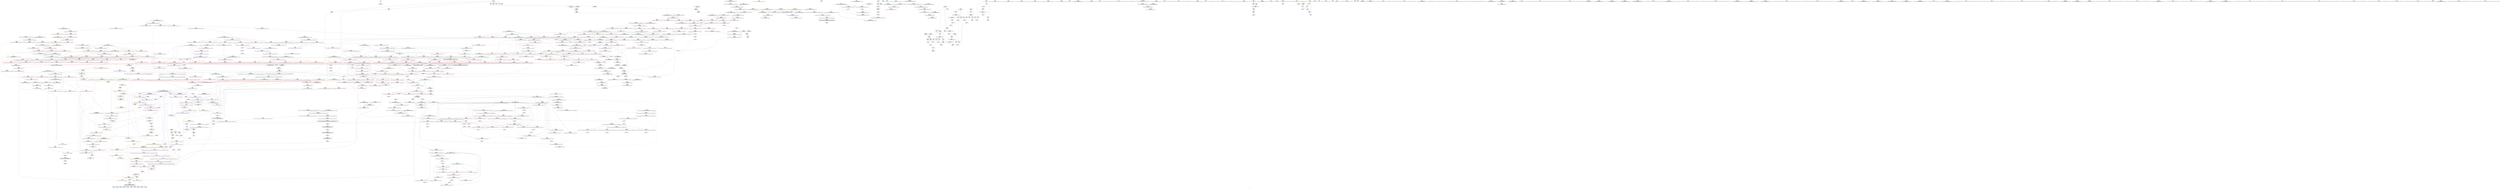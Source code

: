 digraph "SVFG" {
	label="SVFG";

	Node0x5622aacaf270 [shape=record,color=grey,label="{NodeID: 0\nNullPtr}"];
	Node0x5622aacaf270 -> Node0x5622aad09db0[style=solid];
	Node0x5622aad33ba0 [shape=record,color=yellow,style=double,label="{NodeID: 1550\n4V_3 = CSCHI(MR_4V_2)\npts\{11 \}\nCS[]|{<s0>25|<s1>26}}"];
	Node0x5622aad33ba0:s0 -> Node0x5622aad87620[style=dashed,color=blue];
	Node0x5622aad33ba0:s1 -> Node0x5622aad8cc40[style=dashed,color=blue];
	Node0x5622aad12300 [shape=record,color=red,label="{NodeID: 443\n735\<--661\n\<--__secondChild\n_ZSt13__adjust_heapIPiliN9__gnu_cxx5__ops15_Iter_less_iterEEvT_T0_S5_T1_T2_\n}"];
	Node0x5622aad12300 -> Node0x5622aad47bc0[style=solid];
	Node0x5622aad05d10 [shape=record,color=green,label="{NodeID: 111\n606\<--607\n__comp.addr\<--__comp.addr_field_insensitive\n_ZSt10__pop_heapIPiN9__gnu_cxx5__ops15_Iter_less_iterEEvT_S4_S4_RT0_\n}"];
	Node0x5622aad05d10 -> Node0x5622aad109d0[style=solid];
	Node0x5622aad05d10 -> Node0x5622aad2b8d0[style=solid];
	Node0x5622aae05220 [shape=record,color=black,label="{NodeID: 1661\n837 = PHI(805, )\n1st arg _ZNK9__gnu_cxx5__ops14_Iter_less_valclIPiiEEbT_RT0_ }"];
	Node0x5622aae05220 -> Node0x5622aad2d130[style=solid];
	Node0x5622aad27a10 [shape=record,color=red,label="{NodeID: 554\n1242\<--1229\n\<--__first.addr\n_ZSt22__copy_move_backward_aILb1EPiS0_ET1_T0_S2_S1_\n|{<s0>81}}"];
	Node0x5622aad27a10:s0 -> Node0x5622aae07290[style=solid,color=red];
	Node0x5622aad9a510 [shape=record,color=yellow,style=double,label="{NodeID: 1329\n121V_1 = ENCHI(MR_121V_0)\npts\{522 658 783 998 1030 1152 \}\nFun[_ZSt10__pop_heapIPiN9__gnu_cxx5__ops15_Iter_less_iterEEvT_S4_S4_RT0_]}"];
	Node0x5622aad9a510 -> Node0x5622aad10aa0[style=dashed];
	Node0x5622aad9a510 -> Node0x5622aad10b70[style=dashed];
	Node0x5622aad9a510 -> Node0x5622aad10c40[style=dashed];
	Node0x5622aad0aae0 [shape=record,color=black,label="{NodeID: 222\n402\<--400\nsub.ptr.lhs.cast\<--\n_ZSt27__unguarded_partition_pivotIPiN9__gnu_cxx5__ops15_Iter_less_iterEET_S4_S4_T0_\n}"];
	Node0x5622aad0aae0 -> Node0x5622aad46880[style=solid];
	Node0x5622aad2d470 [shape=record,color=blue,label="{NodeID: 665\n866\<--858\n__b.addr\<--__b\n_ZSt22__move_median_to_firstIPiN9__gnu_cxx5__ops15_Iter_less_iterEEvT_S4_S4_S4_T0_\n}"];
	Node0x5622aad2d470 -> Node0x5622aad23ec0[style=dashed];
	Node0x5622aad2d470 -> Node0x5622aad23f90[style=dashed];
	Node0x5622aad2d470 -> Node0x5622aad24060[style=dashed];
	Node0x5622aad2d470 -> Node0x5622aad24130[style=dashed];
	Node0x5622aad2d470 -> Node0x5622aad24200[style=dashed];
	Node0x5622aad18650 [shape=record,color=red,label="{NodeID: 333\n282\<--240\n\<--__first.addr\n_ZSt16__introsort_loopIPilN9__gnu_cxx5__ops15_Iter_less_iterEEvT_S4_T0_T1_\n|{<s0>13}}"];
	Node0x5622aad18650:s0 -> Node0x5622aae038a0[style=solid,color=red];
	Node0x5622aad1fd90 [shape=record,color=grey,label="{NodeID: 1108\n593 = cmp(590, 592, )\n}"];
	Node0x5622aad1fd90 -> Node0x5622aad13370[style=solid];
	Node0x5622aad02570 [shape=record,color=green,label="{NodeID: 1\n5\<--1\n\<--dummyObj\nCan only get source location for instruction, argument, global var or function.}"];
	Node0x5622aad123d0 [shape=record,color=red,label="{NodeID: 444\n703\<--702\n\<--call4\n_ZSt13__adjust_heapIPiliN9__gnu_cxx5__ops15_Iter_less_iterEEvT_T0_S5_T1_T2_\n}"];
	Node0x5622aad123d0 -> Node0x5622aad2c290[style=solid];
	Node0x5622aad05de0 [shape=record,color=green,label="{NodeID: 112\n608\<--609\n__value\<--__value_field_insensitive\n_ZSt10__pop_heapIPiN9__gnu_cxx5__ops15_Iter_less_iterEEvT_S4_S4_RT0_\n|{|<s1>32}}"];
	Node0x5622aad05de0 -> Node0x5622aad2b9a0[style=solid];
	Node0x5622aad05de0:s1 -> Node0x5622aae06020[style=solid,color=red];
	Node0x5622aae05360 [shape=record,color=black,label="{NodeID: 1662\n838 = PHI(782, )\n2nd arg _ZNK9__gnu_cxx5__ops14_Iter_less_valclIPiiEEbT_RT0_ }"];
	Node0x5622aae05360 -> Node0x5622aad2d200[style=solid];
	Node0x5622aad27ae0 [shape=record,color=red,label="{NodeID: 555\n1243\<--1231\n\<--__last.addr\n_ZSt22__copy_move_backward_aILb1EPiS0_ET1_T0_S2_S1_\n|{<s0>81}}"];
	Node0x5622aad27ae0:s0 -> Node0x5622aae073a0[style=solid,color=red];
	Node0x5622aad0abb0 [shape=record,color=black,label="{NodeID: 223\n403\<--401\nsub.ptr.rhs.cast\<--\n_ZSt27__unguarded_partition_pivotIPiN9__gnu_cxx5__ops15_Iter_less_iterEET_S4_S4_T0_\n}"];
	Node0x5622aad0abb0 -> Node0x5622aad46880[style=solid];
	Node0x5622aad2d540 [shape=record,color=blue,label="{NodeID: 666\n868\<--859\n__c.addr\<--__c\n_ZSt22__move_median_to_firstIPiN9__gnu_cxx5__ops15_Iter_less_iterEEvT_S4_S4_S4_T0_\n}"];
	Node0x5622aad2d540 -> Node0x5622aad242d0[style=dashed];
	Node0x5622aad2d540 -> Node0x5622aad243a0[style=dashed];
	Node0x5622aad2d540 -> Node0x5622aad24470[style=dashed];
	Node0x5622aad2d540 -> Node0x5622aad24540[style=dashed];
	Node0x5622aad2d540 -> Node0x5622aad24610[style=dashed];
	Node0x5622aad2d540 -> Node0x5622aad246e0[style=dashed];
	Node0x5622aad18720 [shape=record,color=red,label="{NodeID: 334\n258\<--242\n\<--__last.addr\n_ZSt16__introsort_loopIPilN9__gnu_cxx5__ops15_Iter_less_iterEEvT_S4_T0_T1_\n}"];
	Node0x5622aad18720 -> Node0x5622aad0a530[style=solid];
	Node0x5622aad1ff10 [shape=record,color=grey,label="{NodeID: 1109\n1050 = cmp(1048, 1049, )\n}"];
	Node0x5622aad02600 [shape=record,color=green,label="{NodeID: 2\n12\<--1\n.str\<--dummyObj\nGlob }"];
	Node0x5622aad124a0 [shape=record,color=red,label="{NodeID: 445\n730\<--729\n\<--call15\n_ZSt13__adjust_heapIPiliN9__gnu_cxx5__ops15_Iter_less_iterEEvT_T0_S5_T1_T2_\n}"];
	Node0x5622aad124a0 -> Node0x5622aad2c500[style=solid];
	Node0x5622aad05eb0 [shape=record,color=green,label="{NodeID: 113\n610\<--611\nagg.tmp\<--agg.tmp_field_insensitive\n_ZSt10__pop_heapIPiN9__gnu_cxx5__ops15_Iter_less_iterEEvT_S4_S4_RT0_\n}"];
	Node0x5622aae054a0 [shape=record,color=black,label="{NodeID: 1663\n976 = PHI(882, 892, 896, 906, 914, 918, 968, )\n0th arg _ZSt9iter_swapIPiS0_EvT_T0_ }"];
	Node0x5622aae054a0 -> Node0x5622aad2dbc0[style=solid];
	Node0x5622aad27bb0 [shape=record,color=red,label="{NodeID: 556\n1244\<--1233\n\<--__result.addr\n_ZSt22__copy_move_backward_aILb1EPiS0_ET1_T0_S2_S1_\n|{<s0>81}}"];
	Node0x5622aad27bb0:s0 -> Node0x5622aae074b0[style=solid,color=red];
	Node0x5622aad0ac80 [shape=record,color=black,label="{NodeID: 224\n382\<--422\n_ZSt27__unguarded_partition_pivotIPiN9__gnu_cxx5__ops15_Iter_less_iterEET_S4_S4_T0__ret\<--call\n_ZSt27__unguarded_partition_pivotIPiN9__gnu_cxx5__ops15_Iter_less_iterEET_S4_S4_T0_\n|{<s0>13}}"];
	Node0x5622aad0ac80:s0 -> Node0x5622aadfd9a0[style=solid,color=blue];
	Node0x5622aad2d610 [shape=record,color=blue,label="{NodeID: 667\n931\<--926\n__first.addr\<--__first\n_ZSt21__unguarded_partitionIPiN9__gnu_cxx5__ops15_Iter_less_iterEET_S4_S4_S4_T0_\n}"];
	Node0x5622aad2d610 -> Node0x5622aad7f920[style=dashed];
	Node0x5622aad187f0 [shape=record,color=red,label="{NodeID: 335\n272\<--242\n\<--__last.addr\n_ZSt16__introsort_loopIPilN9__gnu_cxx5__ops15_Iter_less_iterEEvT_S4_T0_T1_\n|{<s0>12}}"];
	Node0x5622aad187f0:s0 -> Node0x5622aae03680[style=solid,color=red];
	Node0x5622aad20090 [shape=record,color=grey,label="{NodeID: 1110\n268 = cmp(267, 269, )\n}"];
	Node0x5622aad028b0 [shape=record,color=green,label="{NodeID: 3\n14\<--1\n.str.1\<--dummyObj\nGlob }"];
	Node0x5622aad12570 [shape=record,color=red,label="{NodeID: 446\n749\<--748\n\<--call20\n_ZSt13__adjust_heapIPiliN9__gnu_cxx5__ops15_Iter_less_iterEEvT_T0_S5_T1_T2_\n|{<s0>40}}"];
	Node0x5622aad12570:s0 -> Node0x5622aae07c20[style=solid,color=red];
	Node0x5622aad05f80 [shape=record,color=green,label="{NodeID: 114\n639\<--640\n__t.addr\<--__t.addr_field_insensitive\n_ZSt4moveIRiEONSt16remove_referenceIT_E4typeEOS2_\n}"];
	Node0x5622aad05f80 -> Node0x5622aad10d10[style=solid];
	Node0x5622aad05f80 -> Node0x5622aad2bb40[style=solid];
	Node0x5622aae05ac0 [shape=record,color=black,label="{NodeID: 1664\n977 = PHI(883, 893, 897, 907, 915, 919, 969, )\n1st arg _ZSt9iter_swapIPiS0_EvT_T0_ }"];
	Node0x5622aae05ac0 -> Node0x5622aad2dc90[style=solid];
	Node0x5622aad27c80 [shape=record,color=red,label="{NodeID: 557\n1254\<--1251\n\<--__it.addr\n_ZSt12__niter_baseIPiET_S1_\n}"];
	Node0x5622aad27c80 -> Node0x5622aad13c60[style=solid];
	Node0x5622aad0ad50 [shape=record,color=black,label="{NodeID: 225\n490\<--488\nsub.ptr.lhs.cast\<--\n_ZSt11__sort_heapIPiN9__gnu_cxx5__ops15_Iter_less_iterEEvT_S4_RT0_\n}"];
	Node0x5622aad0ad50 -> Node0x5622aad475c0[style=solid];
	Node0x5622aad2d6e0 [shape=record,color=blue,label="{NodeID: 668\n933\<--927\n__last.addr\<--__last\n_ZSt21__unguarded_partitionIPiN9__gnu_cxx5__ops15_Iter_less_iterEET_S4_S4_S4_T0_\n}"];
	Node0x5622aad2d6e0 -> Node0x5622aad24c90[style=dashed];
	Node0x5622aad2d6e0 -> Node0x5622aad2d950[style=dashed];
	Node0x5622aad188c0 [shape=record,color=red,label="{NodeID: 336\n273\<--242\n\<--__last.addr\n_ZSt16__introsort_loopIPilN9__gnu_cxx5__ops15_Iter_less_iterEEvT_S4_T0_T1_\n|{<s0>12}}"];
	Node0x5622aad188c0:s0 -> Node0x5622aae03790[style=solid,color=red];
	Node0x5622aad20210 [shape=record,color=grey,label="{NodeID: 1111\n264 = cmp(263, 265, )\n}"];
	Node0x5622aad02970 [shape=record,color=green,label="{NodeID: 4\n16\<--1\n.str.2\<--dummyObj\nGlob }"];
	Node0x5622aad12640 [shape=record,color=red,label="{NodeID: 447\n759\<--756\n\<--__t.addr\n_ZSt4moveIRN9__gnu_cxx5__ops15_Iter_less_iterEEONSt16remove_referenceIT_E4typeEOS5_\n}"];
	Node0x5622aad12640 -> Node0x5622aad136b0[style=solid];
	Node0x5622aad0b210 [shape=record,color=green,label="{NodeID: 115\n649\<--650\n__comp\<--__comp_field_insensitive\n_ZSt13__adjust_heapIPiliN9__gnu_cxx5__ops15_Iter_less_iterEEvT_T0_S5_T1_T2_\n|{<s0>34|<s1>37}}"];
	Node0x5622aad0b210:s0 -> Node0x5622aae00a20[style=solid,color=red];
	Node0x5622aad0b210:s1 -> Node0x5622aae02950[style=solid,color=red];
	Node0x5622aae05d80 [shape=record,color=black,label="{NodeID: 1665\n1019 = PHI(335, 348, )\n0th arg _ZSt16__insertion_sortIPiN9__gnu_cxx5__ops15_Iter_less_iterEEvT_S4_T0_ }"];
	Node0x5622aae05d80 -> Node0x5622aad2e170[style=solid];
	Node0x5622aad27d50 [shape=record,color=red,label="{NodeID: 558\n1272\<--1260\n\<--__first.addr\n_ZNSt20__copy_move_backwardILb1ELb1ESt26random_access_iterator_tagE13__copy_move_bIiEEPT_PKS3_S6_S4_\n}"];
	Node0x5622aad27d50 -> Node0x5622aad13e00[style=solid];
	Node0x5622aad0ae20 [shape=record,color=black,label="{NodeID: 226\n491\<--489\nsub.ptr.rhs.cast\<--\n_ZSt11__sort_heapIPiN9__gnu_cxx5__ops15_Iter_less_iterEEvT_S4_RT0_\n}"];
	Node0x5622aad0ae20 -> Node0x5622aad475c0[style=solid];
	Node0x5622aad2d7b0 [shape=record,color=blue,label="{NodeID: 669\n935\<--928\n__pivot.addr\<--__pivot\n_ZSt21__unguarded_partitionIPiN9__gnu_cxx5__ops15_Iter_less_iterEET_S4_S4_S4_T0_\n}"];
	Node0x5622aad2d7b0 -> Node0x5622aad250a0[style=dashed];
	Node0x5622aad2d7b0 -> Node0x5622aad25170[style=dashed];
	Node0x5622aad18990 [shape=record,color=red,label="{NodeID: 337\n283\<--242\n\<--__last.addr\n_ZSt16__introsort_loopIPilN9__gnu_cxx5__ops15_Iter_less_iterEEvT_S4_T0_T1_\n|{<s0>13}}"];
	Node0x5622aad18990:s0 -> Node0x5622aae039e0[style=solid,color=red];
	Node0x5622aad20390 [shape=record,color=grey,label="{NodeID: 1112\n1110 = cmp(1108, 1109, )\n}"];
	Node0x5622aad02a30 [shape=record,color=green,label="{NodeID: 5\n41\<--1\n\<--dummyObj\nCan only get source location for instruction, argument, global var or function.}"];
	Node0x5622aad8a500 [shape=record,color=yellow,style=double,label="{NodeID: 1555\n4V_2 = CSCHI(MR_4V_1)\npts\{11 \}\nCS[]|{<s0>46|<s1>48|<s2>49|<s3>51|<s4>53|<s5>54|<s6>57}}"];
	Node0x5622aad8a500:s0 -> Node0x5622aad7a710[style=dashed,color=blue];
	Node0x5622aad8a500:s1 -> Node0x5622aad7a710[style=dashed,color=blue];
	Node0x5622aad8a500:s2 -> Node0x5622aad7a710[style=dashed,color=blue];
	Node0x5622aad8a500:s3 -> Node0x5622aad7a710[style=dashed,color=blue];
	Node0x5622aad8a500:s4 -> Node0x5622aad7a710[style=dashed,color=blue];
	Node0x5622aad8a500:s5 -> Node0x5622aad7a710[style=dashed,color=blue];
	Node0x5622aad8a500:s6 -> Node0x5622aad81c20[style=dashed,color=blue];
	Node0x5622aad12710 [shape=record,color=red,label="{NodeID: 448\n768\<--765\nthis1\<--this.addr\n_ZN9__gnu_cxx5__ops14_Iter_less_valC2ENS0_15_Iter_less_iterE\n}"];
	Node0x5622aad93f20 [shape=record,color=yellow,style=double,label="{NodeID: 1223\n4V_1 = ENCHI(MR_4V_0)\npts\{11 \}\nFun[_ZSt13move_backwardIPiS0_ET0_T_S2_S1_]|{<s0>72}}"];
	Node0x5622aad93f20:s0 -> Node0x5622aad92250[style=dashed,color=red];
	Node0x5622aad0b2e0 [shape=record,color=green,label="{NodeID: 116\n651\<--652\n__first.addr\<--__first.addr_field_insensitive\n_ZSt13__adjust_heapIPiliN9__gnu_cxx5__ops15_Iter_less_iterEEvT_T0_S5_T1_T2_\n}"];
	Node0x5622aad0b2e0 -> Node0x5622aad10de0[style=solid];
	Node0x5622aad0b2e0 -> Node0x5622aad10eb0[style=solid];
	Node0x5622aad0b2e0 -> Node0x5622aad10f80[style=solid];
	Node0x5622aad0b2e0 -> Node0x5622aad11050[style=solid];
	Node0x5622aad0b2e0 -> Node0x5622aad11120[style=solid];
	Node0x5622aad0b2e0 -> Node0x5622aad111f0[style=solid];
	Node0x5622aad0b2e0 -> Node0x5622aad112c0[style=solid];
	Node0x5622aad0b2e0 -> Node0x5622aad2bc10[style=solid];
	Node0x5622aae05ed0 [shape=record,color=black,label="{NodeID: 1666\n1020 = PHI(337, 349, )\n1st arg _ZSt16__insertion_sortIPiN9__gnu_cxx5__ops15_Iter_less_iterEEvT_S4_T0_ }"];
	Node0x5622aae05ed0 -> Node0x5622aad2e240[style=solid];
	Node0x5622aad27e20 [shape=record,color=red,label="{NodeID: 559\n1286\<--1260\n\<--__first.addr\n_ZNSt20__copy_move_backwardILb1ELb1ESt26random_access_iterator_tagE13__copy_move_bIiEEPT_PKS3_S6_S4_\n}"];
	Node0x5622aad27e20 -> Node0x5622aad13fa0[style=solid];
	Node0x5622aad0aef0 [shape=record,color=black,label="{NodeID: 227\n530\<--528\nsub.ptr.lhs.cast\<--\n_ZSt11__make_heapIPiN9__gnu_cxx5__ops15_Iter_less_iterEEvT_S4_RT0_\n}"];
	Node0x5622aad0aef0 -> Node0x5622aad46fc0[style=solid];
	Node0x5622aad2d880 [shape=record,color=blue,label="{NodeID: 670\n931\<--947\n__first.addr\<--incdec.ptr\n_ZSt21__unguarded_partitionIPiN9__gnu_cxx5__ops15_Iter_less_iterEET_S4_S4_S4_T0_\n}"];
	Node0x5622aad2d880 -> Node0x5622aad7f920[style=dashed];
	Node0x5622aad18a60 [shape=record,color=red,label="{NodeID: 338\n289\<--242\n\<--__last.addr\n_ZSt16__introsort_loopIPilN9__gnu_cxx5__ops15_Iter_less_iterEEvT_S4_T0_T1_\n|{<s0>14}}"];
	Node0x5622aad18a60:s0 -> Node0x5622aae02490[style=solid,color=red];
	Node0x5622aad20510 [shape=record,color=grey,label="{NodeID: 1113\n33 = cmp(31, 32, )\n}"];
	Node0x5622aad032a0 [shape=record,color=green,label="{NodeID: 6\n43\<--1\n\<--dummyObj\nCan only get source location for instruction, argument, global var or function.}"];
	Node0x5622aad127e0 [shape=record,color=red,label="{NodeID: 449\n803\<--776\n\<--__first.addr\n_ZSt11__push_heapIPiliN9__gnu_cxx5__ops14_Iter_less_valEEvT_T0_S5_T1_RT2_\n}"];
	Node0x5622aad127e0 -> Node0x5622aad160f0[style=solid];
	Node0x5622aad0b3b0 [shape=record,color=green,label="{NodeID: 117\n653\<--654\n__holeIndex.addr\<--__holeIndex.addr_field_insensitive\n_ZSt13__adjust_heapIPiliN9__gnu_cxx5__ops15_Iter_less_iterEEvT_T0_S5_T1_T2_\n}"];
	Node0x5622aad0b3b0 -> Node0x5622aad11390[style=solid];
	Node0x5622aad0b3b0 -> Node0x5622aad11460[style=solid];
	Node0x5622aad0b3b0 -> Node0x5622aad11530[style=solid];
	Node0x5622aad0b3b0 -> Node0x5622aad11600[style=solid];
	Node0x5622aad0b3b0 -> Node0x5622aad116d0[style=solid];
	Node0x5622aad0b3b0 -> Node0x5622aad2bce0[style=solid];
	Node0x5622aad0b3b0 -> Node0x5622aad2c360[style=solid];
	Node0x5622aad0b3b0 -> Node0x5622aad2c5d0[style=solid];
	Node0x5622aae06020 [shape=record,color=black,label="{NodeID: 1667\n638 = PHI(551, 521, 616, 620, 608, 701, 728, 657, 814, 782, 1001, 1005, 997, 1056, 1029, 1156, 1171, 1151, )\n0th arg _ZSt4moveIRiEONSt16remove_referenceIT_E4typeEOS2_ }"];
	Node0x5622aae06020 -> Node0x5622aad2bb40[style=solid];
	Node0x5622aad27ef0 [shape=record,color=red,label="{NodeID: 560\n1271\<--1262\n\<--__last.addr\n_ZNSt20__copy_move_backwardILb1ELb1ESt26random_access_iterator_tagE13__copy_move_bIiEEPT_PKS3_S6_S4_\n}"];
	Node0x5622aad27ef0 -> Node0x5622aad13d30[style=solid];
	Node0x5622aad0afc0 [shape=record,color=black,label="{NodeID: 228\n531\<--529\nsub.ptr.rhs.cast\<--\n_ZSt11__make_heapIPiN9__gnu_cxx5__ops15_Iter_less_iterEEvT_S4_RT0_\n}"];
	Node0x5622aad0afc0 -> Node0x5622aad46fc0[style=solid];
	Node0x5622aad2d950 [shape=record,color=blue,label="{NodeID: 671\n933\<--951\n__last.addr\<--incdec.ptr3\n_ZSt21__unguarded_partitionIPiN9__gnu_cxx5__ops15_Iter_less_iterEET_S4_S4_S4_T0_\n}"];
	Node0x5622aad2d950 -> Node0x5622aad7b920[style=dashed];
	Node0x5622aad18b30 [shape=record,color=red,label="{NodeID: 339\n267\<--244\n\<--__depth_limit.addr\n_ZSt16__introsort_loopIPilN9__gnu_cxx5__ops15_Iter_less_iterEEvT_S4_T0_T1_\n}"];
	Node0x5622aad18b30 -> Node0x5622aad20090[style=solid];
	Node0x5622aad20690 [shape=record,color=grey,label="{NodeID: 1114\n680 = cmp(676, 679, )\n}"];
	Node0x5622aad03330 [shape=record,color=green,label="{NodeID: 7\n54\<--1\n\<--dummyObj\nCan only get source location for instruction, argument, global var or function.}"];
	Node0x5622aad128b0 [shape=record,color=red,label="{NodeID: 450\n812\<--776\n\<--__first.addr\n_ZSt11__push_heapIPiliN9__gnu_cxx5__ops14_Iter_less_valEEvT_T0_S5_T1_RT2_\n}"];
	Node0x5622aad128b0 -> Node0x5622aad161c0[style=solid];
	Node0x5622aad0b480 [shape=record,color=green,label="{NodeID: 118\n655\<--656\n__len.addr\<--__len.addr_field_insensitive\n_ZSt13__adjust_heapIPiliN9__gnu_cxx5__ops15_Iter_less_iterEEvT_T0_S5_T1_T2_\n}"];
	Node0x5622aad0b480 -> Node0x5622aad117a0[style=solid];
	Node0x5622aad0b480 -> Node0x5622aad11870[style=solid];
	Node0x5622aad0b480 -> Node0x5622aad11940[style=solid];
	Node0x5622aad0b480 -> Node0x5622aad2bdb0[style=solid];
	Node0x5622aae06c30 [shape=record,color=black,label="{NodeID: 1668\n1226 = PHI(1207, )\n0th arg _ZSt22__copy_move_backward_aILb1EPiS0_ET1_T0_S2_S1_ }"];
	Node0x5622aae06c30 -> Node0x5622aad2f5c0[style=solid];
	Node0x5622aad27fc0 [shape=record,color=red,label="{NodeID: 561\n1281\<--1264\n\<--__result.addr\n_ZNSt20__copy_move_backwardILb1ELb1ESt26random_access_iterator_tagE13__copy_move_bIiEEPT_PKS3_S6_S4_\n}"];
	Node0x5622aad27fc0 -> Node0x5622aad16430[style=solid];
	Node0x5622aad0b090 [shape=record,color=black,label="{NodeID: 229\n539\<--537\nsub.ptr.lhs.cast1\<--\n_ZSt11__make_heapIPiN9__gnu_cxx5__ops15_Iter_less_iterEEvT_S4_RT0_\n}"];
	Node0x5622aad0b090 -> Node0x5622aad48640[style=solid];
	Node0x5622aad2da20 [shape=record,color=blue,label="{NodeID: 672\n933\<--959\n__last.addr\<--incdec.ptr7\n_ZSt21__unguarded_partitionIPiN9__gnu_cxx5__ops15_Iter_less_iterEET_S4_S4_S4_T0_\n}"];
	Node0x5622aad2da20 -> Node0x5622aad7b920[style=dashed];
	Node0x5622aad18c00 [shape=record,color=red,label="{NodeID: 340\n278\<--244\n\<--__depth_limit.addr\n_ZSt16__introsort_loopIPilN9__gnu_cxx5__ops15_Iter_less_iterEEvT_S4_T0_T1_\n}"];
	Node0x5622aad18c00 -> Node0x5622aad48040[style=solid];
	Node0x5622aad20810 [shape=record,color=grey,label="{NodeID: 1115\n204 = cmp(202, 203, )\n}"];
	Node0x5622aad033f0 [shape=record,color=green,label="{NodeID: 8\n62\<--1\n\<--dummyObj\nCan only get source location for instruction, argument, global var or function.}"];
	Node0x5622aad12980 [shape=record,color=red,label="{NodeID: 451\n817\<--776\n\<--__first.addr\n_ZSt11__push_heapIPiliN9__gnu_cxx5__ops14_Iter_less_valEEvT_T0_S5_T1_RT2_\n}"];
	Node0x5622aad12980 -> Node0x5622aad16290[style=solid];
	Node0x5622aad941f0 [shape=record,color=yellow,style=double,label="{NodeID: 1226\n4V_1 = ENCHI(MR_4V_0)\npts\{11 \}\nFun[_ZSt14__partial_sortIPiN9__gnu_cxx5__ops15_Iter_less_iterEEvT_S4_S4_T0_]|{<s0>19}}"];
	Node0x5622aad941f0:s0 -> Node0x5622aad99050[style=dashed,color=red];
	Node0x5622aad0b550 [shape=record,color=green,label="{NodeID: 119\n657\<--658\n__value.addr\<--__value.addr_field_insensitive\n_ZSt13__adjust_heapIPiliN9__gnu_cxx5__ops15_Iter_less_iterEEvT_T0_S5_T1_T2_\n|{|<s1>39}}"];
	Node0x5622aad0b550 -> Node0x5622aad2be80[style=solid];
	Node0x5622aad0b550:s1 -> Node0x5622aae06020[style=solid,color=red];
	Node0x5622aae06d40 [shape=record,color=black,label="{NodeID: 1669\n1227 = PHI(1211, )\n1st arg _ZSt22__copy_move_backward_aILb1EPiS0_ET1_T0_S2_S1_ }"];
	Node0x5622aae06d40 -> Node0x5622aad2f690[style=solid];
	Node0x5622aad28090 [shape=record,color=red,label="{NodeID: 562\n1294\<--1264\n\<--__result.addr\n_ZNSt20__copy_move_backwardILb1ELb1ESt26random_access_iterator_tagE13__copy_move_bIiEEPT_PKS3_S6_S4_\n}"];
	Node0x5622aad28090 -> Node0x5622aad16500[style=solid];
	Node0x5622aad0b160 [shape=record,color=black,label="{NodeID: 230\n540\<--538\nsub.ptr.rhs.cast2\<--\n_ZSt11__make_heapIPiN9__gnu_cxx5__ops15_Iter_less_iterEEvT_S4_RT0_\n}"];
	Node0x5622aad0b160 -> Node0x5622aad48640[style=solid];
	Node0x5622aad2daf0 [shape=record,color=blue,label="{NodeID: 673\n931\<--972\n__first.addr\<--incdec.ptr9\n_ZSt21__unguarded_partitionIPiN9__gnu_cxx5__ops15_Iter_less_iterEET_S4_S4_S4_T0_\n}"];
	Node0x5622aad2daf0 -> Node0x5622aad7f920[style=dashed];
	Node0x5622aad18cd0 [shape=record,color=red,label="{NodeID: 341\n290\<--244\n\<--__depth_limit.addr\n_ZSt16__introsort_loopIPilN9__gnu_cxx5__ops15_Iter_less_iterEEvT_S4_T0_T1_\n|{<s0>14}}"];
	Node0x5622aad18cd0:s0 -> Node0x5622aae025e0[style=solid,color=red];
	Node0x5622aad20990 [shape=record,color=grey,label="{NodeID: 1116\n713 = cmp(712, 269, )\n}"];
	Node0x5622aad034f0 [shape=record,color=green,label="{NodeID: 9\n214\<--1\n\<--dummyObj\nCan only get source location for instruction, argument, global var or function.}"];
	Node0x5622aad8aa80 [shape=record,color=yellow,style=double,label="{NodeID: 1559\n4V_2 = CSCHI(MR_4V_1)\npts\{11 \}\nCS[]|{<s0>64|<s1>64}}"];
	Node0x5622aad8aa80:s0 -> Node0x5622aad265c0[style=dashed,color=blue];
	Node0x5622aad8aa80:s1 -> Node0x5622aad2e4b0[style=dashed,color=blue];
	Node0x5622aad12a50 [shape=record,color=red,label="{NodeID: 452\n830\<--776\n\<--__first.addr\n_ZSt11__push_heapIPiliN9__gnu_cxx5__ops14_Iter_less_valEEvT_T0_S5_T1_RT2_\n}"];
	Node0x5622aad12a50 -> Node0x5622aad16360[style=solid];
	Node0x5622aad0b620 [shape=record,color=green,label="{NodeID: 120\n659\<--660\n__topIndex\<--__topIndex_field_insensitive\n_ZSt13__adjust_heapIPiliN9__gnu_cxx5__ops15_Iter_less_iterEEvT_T0_S5_T1_T2_\n}"];
	Node0x5622aad0b620 -> Node0x5622aad11a10[style=solid];
	Node0x5622aad0b620 -> Node0x5622aad2bf50[style=solid];
	Node0x5622aae06e50 [shape=record,color=black,label="{NodeID: 1670\n1228 = PHI(1213, )\n2nd arg _ZSt22__copy_move_backward_aILb1EPiS0_ET1_T0_S2_S1_ }"];
	Node0x5622aae06e50 -> Node0x5622aad2f760[style=solid];
	Node0x5622aad28160 [shape=record,color=red,label="{NodeID: 563\n1278\<--1266\n\<--_Num\n_ZNSt20__copy_move_backwardILb1ELb1ESt26random_access_iterator_tagE13__copy_move_bIiEEPT_PKS3_S6_S4_\n}"];
	Node0x5622aad28160 -> Node0x5622aad1fc10[style=solid];
	Node0x5622aad13370 [shape=record,color=black,label="{NodeID: 231\n575\<--593\n_ZNK9__gnu_cxx5__ops15_Iter_less_iterclIPiS3_EEbT_T0__ret\<--cmp\n_ZNK9__gnu_cxx5__ops15_Iter_less_iterclIPiS3_EEbT_T0_\n|{<s0>24|<s1>34|<s2>44|<s3>45|<s4>47|<s5>50|<s6>52|<s7>55|<s8>56|<s9>62}}"];
	Node0x5622aad13370:s0 -> Node0x5622aadfdf10[style=solid,color=blue];
	Node0x5622aad13370:s1 -> Node0x5622aadfe720[style=solid,color=blue];
	Node0x5622aad13370:s2 -> Node0x5622aadfdbe0[style=solid,color=blue];
	Node0x5622aad13370:s3 -> Node0x5622aadfdcf0[style=solid,color=blue];
	Node0x5622aad13370:s4 -> Node0x5622aadfde00[style=solid,color=blue];
	Node0x5622aad13370:s5 -> Node0x5622aadfed60[style=solid,color=blue];
	Node0x5622aad13370:s6 -> Node0x5622aadfee70[style=solid,color=blue];
	Node0x5622aad13370:s7 -> Node0x5622aadfef80[style=solid,color=blue];
	Node0x5622aad13370:s8 -> Node0x5622aadff090[style=solid,color=blue];
	Node0x5622aad13370:s9 -> Node0x5622aadff620[style=solid,color=blue];
	Node0x5622aad2dbc0 [shape=record,color=blue,label="{NodeID: 674\n978\<--976\n__a.addr\<--__a\n_ZSt9iter_swapIPiS0_EvT_T0_\n}"];
	Node0x5622aad2dbc0 -> Node0x5622aad25240[style=dashed];
	Node0x5622aad18da0 [shape=record,color=red,label="{NodeID: 342\n288\<--248\n\<--__cut\n_ZSt16__introsort_loopIPilN9__gnu_cxx5__ops15_Iter_less_iterEEvT_S4_T0_T1_\n|{<s0>14}}"];
	Node0x5622aad18da0:s0 -> Node0x5622aae02340[style=solid,color=red];
	Node0x5622aad7a710 [shape=record,color=black,label="{NodeID: 1117\nMR_4V_7 = PHI(MR_4V_9, MR_4V_3, )\npts\{11 \}\n|{<s0>21}}"];
	Node0x5622aad7a710:s0 -> Node0x5622aada81e0[style=dashed,color=blue];
	Node0x5622aad035f0 [shape=record,color=green,label="{NodeID: 10\n219\<--1\n\<--dummyObj\nCan only get source location for instruction, argument, global var or function.}"];
	Node0x5622aad8abe0 [shape=record,color=yellow,style=double,label="{NodeID: 1560\n4V_2 = CSCHI(MR_4V_1)\npts\{11 \}\nCS[]|{<s0>72}}"];
	Node0x5622aad8abe0:s0 -> Node0x5622aad8aa80[style=dashed,color=blue];
	Node0x5622aad12b20 [shape=record,color=red,label="{NodeID: 453\n793\<--778\n\<--__holeIndex.addr\n_ZSt11__push_heapIPiliN9__gnu_cxx5__ops14_Iter_less_valEEvT_T0_S5_T1_RT2_\n}"];
	Node0x5622aad12b20 -> Node0x5622aad487c0[style=solid];
	Node0x5622aad0b6f0 [shape=record,color=green,label="{NodeID: 121\n661\<--662\n__secondChild\<--__secondChild_field_insensitive\n_ZSt13__adjust_heapIPiliN9__gnu_cxx5__ops15_Iter_less_iterEEvT_T0_S5_T1_T2_\n}"];
	Node0x5622aad0b6f0 -> Node0x5622aad11ae0[style=solid];
	Node0x5622aad0b6f0 -> Node0x5622aad11bb0[style=solid];
	Node0x5622aad0b6f0 -> Node0x5622aad11c80[style=solid];
	Node0x5622aad0b6f0 -> Node0x5622aad11d50[style=solid];
	Node0x5622aad0b6f0 -> Node0x5622aad11e20[style=solid];
	Node0x5622aad0b6f0 -> Node0x5622aad11ef0[style=solid];
	Node0x5622aad0b6f0 -> Node0x5622aad11fc0[style=solid];
	Node0x5622aad0b6f0 -> Node0x5622aad12090[style=solid];
	Node0x5622aad0b6f0 -> Node0x5622aad12160[style=solid];
	Node0x5622aad0b6f0 -> Node0x5622aad12230[style=solid];
	Node0x5622aad0b6f0 -> Node0x5622aad12300[style=solid];
	Node0x5622aad0b6f0 -> Node0x5622aad2c020[style=solid];
	Node0x5622aad0b6f0 -> Node0x5622aad2c0f0[style=solid];
	Node0x5622aad0b6f0 -> Node0x5622aad2c1c0[style=solid];
	Node0x5622aad0b6f0 -> Node0x5622aad2c430[style=solid];
	Node0x5622aae06f60 [shape=record,color=black,label="{NodeID: 1671\n188 = PHI(175, )\n0th arg _ZSt6__sortIPiN9__gnu_cxx5__ops15_Iter_less_iterEEvT_S4_T0_ }"];
	Node0x5622aae06f60 -> Node0x5622aad29920[style=solid];
	Node0x5622aad28230 [shape=record,color=red,label="{NodeID: 564\n1282\<--1266\n\<--_Num\n_ZNSt20__copy_move_backwardILb1ELb1ESt26random_access_iterator_tagE13__copy_move_bIiEEPT_PKS3_S6_S4_\n}"];
	Node0x5622aad28230 -> Node0x5622aad49fc0[style=solid];
	Node0x5622aad13440 [shape=record,color=black,label="{NodeID: 232\n628\<--626\nsub.ptr.lhs.cast\<--\n_ZSt10__pop_heapIPiN9__gnu_cxx5__ops15_Iter_less_iterEEvT_S4_S4_RT0_\n}"];
	Node0x5622aad13440 -> Node0x5622aad47ec0[style=solid];
	Node0x5622aad2dc90 [shape=record,color=blue,label="{NodeID: 675\n980\<--977\n__b.addr\<--__b\n_ZSt9iter_swapIPiS0_EvT_T0_\n}"];
	Node0x5622aad2dc90 -> Node0x5622aad25310[style=dashed];
	Node0x5622aad18e70 [shape=record,color=red,label="{NodeID: 343\n292\<--248\n\<--__cut\n_ZSt16__introsort_loopIPilN9__gnu_cxx5__ops15_Iter_less_iterEEvT_S4_T0_T1_\n}"];
	Node0x5622aad18e70 -> Node0x5622aad29ed0[style=solid];
	Node0x5622aad036f0 [shape=record,color=green,label="{NodeID: 11\n265\<--1\n\<--dummyObj\nCan only get source location for instruction, argument, global var or function.}"];
	Node0x5622aad8ad40 [shape=record,color=yellow,style=double,label="{NodeID: 1561\n4V_2 = CSCHI(MR_4V_1)\npts\{11 \}\nCS[]|{<s0>80}}"];
	Node0x5622aad8ad40:s0 -> Node0x5622aad8abe0[style=dashed,color=blue];
	Node0x5622aad12bf0 [shape=record,color=red,label="{NodeID: 454\n798\<--778\n\<--__holeIndex.addr\n_ZSt11__push_heapIPiliN9__gnu_cxx5__ops14_Iter_less_valEEvT_T0_S5_T1_RT2_\n}"];
	Node0x5622aad12bf0 -> Node0x5622aad4c0c0[style=solid];
	Node0x5622aad0b7c0 [shape=record,color=green,label="{NodeID: 122\n663\<--664\n__cmp\<--__cmp_field_insensitive\n_ZSt13__adjust_heapIPiliN9__gnu_cxx5__ops15_Iter_less_iterEEvT_T0_S5_T1_T2_\n|{<s0>38|<s1>40}}"];
	Node0x5622aad0b7c0:s0 -> Node0x5622aae02840[style=solid,color=red];
	Node0x5622aad0b7c0:s1 -> Node0x5622aae07d30[style=solid,color=red];
	Node0x5622aae07070 [shape=record,color=black,label="{NodeID: 1672\n189 = PHI(176, )\n1st arg _ZSt6__sortIPiN9__gnu_cxx5__ops15_Iter_less_iterEEvT_S4_T0_ }"];
	Node0x5622aae07070 -> Node0x5622aad299f0[style=solid];
	Node0x5622aad28300 [shape=record,color=red,label="{NodeID: 565\n1288\<--1266\n\<--_Num\n_ZNSt20__copy_move_backwardILb1ELb1ESt26random_access_iterator_tagE13__copy_move_bIiEEPT_PKS3_S6_S4_\n}"];
	Node0x5622aad28300 -> Node0x5622aad4b940[style=solid];
	Node0x5622aad13510 [shape=record,color=black,label="{NodeID: 233\n629\<--627\nsub.ptr.rhs.cast\<--\n_ZSt10__pop_heapIPiN9__gnu_cxx5__ops15_Iter_less_iterEEvT_S4_S4_RT0_\n}"];
	Node0x5622aad13510 -> Node0x5622aad47ec0[style=solid];
	Node0x5622aad2dd60 [shape=record,color=blue,label="{NodeID: 676\n993\<--991\n__a.addr\<--__a\n_ZSt4swapIiENSt9enable_ifIXsr6__and_ISt6__not_ISt15__is_tuple_likeIT_EESt21is_move_constructibleIS3_ESt18is_move_assignableIS3_EEE5valueEvE4typeERS3_SC_\n}"];
	Node0x5622aad2dd60 -> Node0x5622aad253e0[style=dashed];
	Node0x5622aad2dd60 -> Node0x5622aad254b0[style=dashed];
	Node0x5622aad18f40 [shape=record,color=red,label="{NodeID: 344\n301\<--298\n\<--__n.addr\n_ZSt4__lgl\n}"];
	Node0x5622aad037f0 [shape=record,color=green,label="{NodeID: 12\n269\<--1\n\<--dummyObj\nCan only get source location for instruction, argument, global var or function.|{<s0>33}}"];
	Node0x5622aad037f0:s0 -> Node0x5622aae03eb0[style=solid,color=red];
	Node0x5622aadf1e00 [shape=record,color=black,label="{NodeID: 1562\n154 = PHI()\n}"];
	Node0x5622aad12cc0 [shape=record,color=red,label="{NodeID: 455\n818\<--778\n\<--__holeIndex.addr\n_ZSt11__push_heapIPiliN9__gnu_cxx5__ops14_Iter_less_valEEvT_T0_S5_T1_RT2_\n}"];
	Node0x5622aad945a0 [shape=record,color=yellow,style=double,label="{NodeID: 1230\n4V_1 = ENCHI(MR_4V_0)\npts\{11 \}\nFun[_ZSt27__unguarded_partition_pivotIPiN9__gnu_cxx5__ops15_Iter_less_iterEET_S4_S4_T0_]|{<s0>21}}"];
	Node0x5622aad945a0:s0 -> Node0x5622aad938a0[style=dashed,color=red];
	Node0x5622aad0b890 [shape=record,color=green,label="{NodeID: 123\n665\<--666\nagg.tmp\<--agg.tmp_field_insensitive\n_ZSt13__adjust_heapIPiliN9__gnu_cxx5__ops15_Iter_less_iterEEvT_T0_S5_T1_T2_\n}"];
	Node0x5622aae07180 [shape=record,color=black,label="{NodeID: 1673\n297 = PHI(213, )\n0th arg _ZSt4__lgl }"];
	Node0x5622aae07180 -> Node0x5622aad29fa0[style=solid];
	Node0x5622aad283d0 [shape=record,color=red,label="{NodeID: 566\n1295\<--1266\n\<--_Num\n_ZNSt20__copy_move_backwardILb1ELb1ESt26random_access_iterator_tagE13__copy_move_bIiEEPT_PKS3_S6_S4_\n}"];
	Node0x5622aad283d0 -> Node0x5622aad46700[style=solid];
	Node0x5622aad135e0 [shape=record,color=black,label="{NodeID: 234\n637\<--642\n_ZSt4moveIRiEONSt16remove_referenceIT_E4typeEOS2__ret\<--\n_ZSt4moveIRiEONSt16remove_referenceIT_E4typeEOS2_\n|{<s0>27|<s1>28|<s2>30|<s3>31|<s4>32|<s5>35|<s6>36|<s7>39|<s8>42|<s9>43|<s10>59|<s11>60|<s12>61|<s13>63|<s14>65|<s15>73|<s16>75|<s17>76}}"];
	Node0x5622aad135e0:s0 -> Node0x5622aadfe050[style=solid,color=blue];
	Node0x5622aad135e0:s1 -> Node0x5622aadfe220[style=solid,color=blue];
	Node0x5622aad135e0:s2 -> Node0x5622aadfe360[style=solid,color=blue];
	Node0x5622aad135e0:s3 -> Node0x5622aadfe4a0[style=solid,color=blue];
	Node0x5622aad135e0:s4 -> Node0x5622aadfe5e0[style=solid,color=blue];
	Node0x5622aad135e0:s5 -> Node0x5622aadfe830[style=solid,color=blue];
	Node0x5622aad135e0:s6 -> Node0x5622aadfd310[style=solid,color=blue];
	Node0x5622aad135e0:s7 -> Node0x5622aadfd5b0[style=solid,color=blue];
	Node0x5622aad135e0:s8 -> Node0x5622aadfeae0[style=solid,color=blue];
	Node0x5622aad135e0:s9 -> Node0x5622aadfec20[style=solid,color=blue];
	Node0x5622aad135e0:s10 -> Node0x5622aadff1d0[style=solid,color=blue];
	Node0x5622aad135e0:s11 -> Node0x5622aadff3a0[style=solid,color=blue];
	Node0x5622aad135e0:s12 -> Node0x5622aadff4e0[style=solid,color=blue];
	Node0x5622aad135e0:s13 -> Node0x5622aadff730[style=solid,color=blue];
	Node0x5622aad135e0:s14 -> Node0x5622aadff9b0[style=solid,color=blue];
	Node0x5622aad135e0:s15 -> Node0x5622aadffee0[style=solid,color=blue];
	Node0x5622aad135e0:s16 -> Node0x5622aae00130[style=solid,color=blue];
	Node0x5622aad135e0:s17 -> Node0x5622aae002a0[style=solid,color=blue];
	Node0x5622aad2de30 [shape=record,color=blue,label="{NodeID: 677\n995\<--992\n__b.addr\<--__b\n_ZSt4swapIiENSt9enable_ifIXsr6__and_ISt6__not_ISt15__is_tuple_likeIT_EESt21is_move_constructibleIS3_ESt18is_move_assignableIS3_EEE5valueEvE4typeERS3_SC_\n}"];
	Node0x5622aad2de30 -> Node0x5622aad25580[style=dashed];
	Node0x5622aad2de30 -> Node0x5622aad25650[style=dashed];
	Node0x5622aad19010 [shape=record,color=red,label="{NodeID: 345\n328\<--315\n\<--__first.addr\n_ZSt22__final_insertion_sortIPiN9__gnu_cxx5__ops15_Iter_less_iterEEvT_S4_T0_\n}"];
	Node0x5622aad19010 -> Node0x5622aad0aa10[style=solid];
	Node0x5622aad7adf0 [shape=record,color=black,label="{NodeID: 1120\nMR_4V_2 = PHI(MR_4V_4, MR_4V_1, )\npts\{11 \}\n|{<s0>23}}"];
	Node0x5622aad7adf0:s0 -> Node0x5622aad87620[style=dashed,color=blue];
	Node0x5622aad038f0 [shape=record,color=green,label="{NodeID: 13\n280\<--1\n\<--dummyObj\nCan only get source location for instruction, argument, global var or function.}"];
	Node0x5622aadf24f0 [shape=record,color=black,label="{NodeID: 1563\n85 = PHI()\n}"];
	Node0x5622aad12d90 [shape=record,color=red,label="{NodeID: 456\n823\<--778\n\<--__holeIndex.addr\n_ZSt11__push_heapIPiliN9__gnu_cxx5__ops14_Iter_less_valEEvT_T0_S5_T1_RT2_\n}"];
	Node0x5622aad12d90 -> Node0x5622aad49240[style=solid];
	Node0x5622aad0b960 [shape=record,color=green,label="{NodeID: 124\n740\<--741\n_ZSt4moveIRN9__gnu_cxx5__ops15_Iter_less_iterEEONSt16remove_referenceIT_E4typeEOS5_\<--_ZSt4moveIRN9__gnu_cxx5__ops15_Iter_less_iterEEONSt16remove_referenceIT_E4typeEOS5__field_insensitive\n}"];
	Node0x5622aae07290 [shape=record,color=black,label="{NodeID: 1674\n1257 = PHI(1242, )\n0th arg _ZNSt20__copy_move_backwardILb1ELb1ESt26random_access_iterator_tagE13__copy_move_bIiEEPT_PKS3_S6_S4_ }"];
	Node0x5622aae07290 -> Node0x5622aad2f9d0[style=solid];
	Node0x5622aad284a0 [shape=record,color=red,label="{NodeID: 567\n1317\<--1308\nthis1\<--this.addr\n_ZNK9__gnu_cxx5__ops14_Val_less_iterclIiPiEEbRT_T0_\n}"];
	Node0x5622aad136b0 [shape=record,color=black,label="{NodeID: 235\n754\<--759\n_ZSt4moveIRN9__gnu_cxx5__ops15_Iter_less_iterEEONSt16remove_referenceIT_E4typeEOS5__ret\<--\n_ZSt4moveIRN9__gnu_cxx5__ops15_Iter_less_iterEEONSt16remove_referenceIT_E4typeEOS5_\n|{<s0>37}}"];
	Node0x5622aad136b0:s0 -> Node0x5622aadfd4a0[style=solid,color=blue];
	Node0x5622aad2df00 [shape=record,color=blue,label="{NodeID: 678\n997\<--1003\n__tmp\<--\n_ZSt4swapIiENSt9enable_ifIXsr6__and_ISt6__not_ISt15__is_tuple_likeIT_EESt21is_move_constructibleIS3_ESt18is_move_assignableIS3_EEE5valueEvE4typeERS3_SC_\n}"];
	Node0x5622aad2df00 -> Node0x5622aad257f0[style=dashed];
	Node0x5622aad2df00 -> Node0x5622aad258c0[style=dashed];
	Node0x5622aad190e0 [shape=record,color=red,label="{NodeID: 346\n335\<--315\n\<--__first.addr\n_ZSt22__final_insertion_sortIPiN9__gnu_cxx5__ops15_Iter_less_iterEEvT_S4_T0_\n|{<s0>16}}"];
	Node0x5622aad190e0:s0 -> Node0x5622aae05d80[style=solid,color=red];
	Node0x5622aad7c750 [shape=record,color=black,label="{NodeID: 1121\nMR_95V_2 = PHI(MR_95V_3, MR_95V_1, )\npts\{518 \}\n}"];
	Node0x5622aad039f0 [shape=record,color=green,label="{NodeID: 14\n308\<--1\n\<--dummyObj\nCan only get source location for instruction, argument, global var or function.}"];
	Node0x5622aadfcfb0 [shape=record,color=black,label="{NodeID: 1564\n97 = PHI()\n}"];
	Node0x5622aad12e60 [shape=record,color=red,label="{NodeID: 457\n831\<--778\n\<--__holeIndex.addr\n_ZSt11__push_heapIPiliN9__gnu_cxx5__ops14_Iter_less_valEEvT_T0_S5_T1_RT2_\n}"];
	Node0x5622aad0ba30 [shape=record,color=green,label="{NodeID: 125\n743\<--744\n_ZN9__gnu_cxx5__ops14_Iter_less_valC2ENS0_15_Iter_less_iterE\<--_ZN9__gnu_cxx5__ops14_Iter_less_valC2ENS0_15_Iter_less_iterE_field_insensitive\n}"];
	Node0x5622aae073a0 [shape=record,color=black,label="{NodeID: 1675\n1258 = PHI(1243, )\n1st arg _ZNSt20__copy_move_backwardILb1ELb1ESt26random_access_iterator_tagE13__copy_move_bIiEEPT_PKS3_S6_S4_ }"];
	Node0x5622aae073a0 -> Node0x5622aad2faa0[style=solid];
	Node0x5622aad28570 [shape=record,color=red,label="{NodeID: 568\n1318\<--1310\n\<--__val.addr\n_ZNK9__gnu_cxx5__ops14_Val_less_iterclIiPiEEbRT_T0_\n}"];
	Node0x5622aad28570 -> Node0x5622aad28710[style=solid];
	Node0x5622aad13780 [shape=record,color=black,label="{NodeID: 236\n835\<--853\n_ZNK9__gnu_cxx5__ops14_Iter_less_valclIPiiEEbT_RT0__ret\<--cmp\n_ZNK9__gnu_cxx5__ops14_Iter_less_valclIPiiEEbT_RT0_\n|{<s0>41}}"];
	Node0x5622aad13780:s0 -> Node0x5622aadfe9a0[style=solid,color=blue];
	Node0x5622aad2dfd0 [shape=record,color=blue,label="{NodeID: 679\n1008\<--1007\n\<--\n_ZSt4swapIiENSt9enable_ifIXsr6__and_ISt6__not_ISt15__is_tuple_likeIT_EESt21is_move_constructibleIS3_ESt18is_move_assignableIS3_EEE5valueEvE4typeERS3_SC_\n}"];
	Node0x5622aad2dfd0 -> Node0x5622aad258c0[style=dashed];
	Node0x5622aad2dfd0 -> Node0x5622aad2e0a0[style=dashed];
	Node0x5622aad191b0 [shape=record,color=red,label="{NodeID: 347\n336\<--315\n\<--__first.addr\n_ZSt22__final_insertion_sortIPiN9__gnu_cxx5__ops15_Iter_less_iterEEvT_S4_T0_\n}"];
	Node0x5622aad191b0 -> Node0x5622aad14960[style=solid];
	Node0x5622aad7cc20 [shape=record,color=black,label="{NodeID: 1122\nMR_97V_2 = PHI(MR_97V_4, MR_97V_1, )\npts\{520 \}\n}"];
	Node0x5622aad03af0 [shape=record,color=green,label="{NodeID: 15\n495\<--1\n\<--dummyObj\nCan only get source location for instruction, argument, global var or function.}"];
	Node0x5622aadfd0b0 [shape=record,color=black,label="{NodeID: 1565\n109 = PHI()\n}"];
	Node0x5622aad12f30 [shape=record,color=red,label="{NodeID: 458\n799\<--780\n\<--__topIndex.addr\n_ZSt11__push_heapIPiliN9__gnu_cxx5__ops14_Iter_less_valEEvT_T0_S5_T1_RT2_\n}"];
	Node0x5622aad12f30 -> Node0x5622aad4c0c0[style=solid];
	Node0x5622aad0bb30 [shape=record,color=green,label="{NodeID: 126\n751\<--752\n_ZSt11__push_heapIPiliN9__gnu_cxx5__ops14_Iter_less_valEEvT_T0_S5_T1_RT2_\<--_ZSt11__push_heapIPiliN9__gnu_cxx5__ops14_Iter_less_valEEvT_T0_S5_T1_RT2__field_insensitive\n}"];
	Node0x5622aae074b0 [shape=record,color=black,label="{NodeID: 1676\n1259 = PHI(1244, )\n2nd arg _ZNSt20__copy_move_backwardILb1ELb1ESt26random_access_iterator_tagE13__copy_move_bIiEEPT_PKS3_S6_S4_ }"];
	Node0x5622aae074b0 -> Node0x5622aad2fb70[style=solid];
	Node0x5622aad28640 [shape=record,color=red,label="{NodeID: 569\n1320\<--1312\n\<--__it.addr\n_ZNK9__gnu_cxx5__ops14_Val_less_iterclIiPiEEbRT_T0_\n}"];
	Node0x5622aad28640 -> Node0x5622aad287e0[style=solid];
	Node0x5622aad13850 [shape=record,color=black,label="{NodeID: 237\n925\<--966\n_ZSt21__unguarded_partitionIPiN9__gnu_cxx5__ops15_Iter_less_iterEET_S4_S4_S4_T0__ret\<--\n_ZSt21__unguarded_partitionIPiN9__gnu_cxx5__ops15_Iter_less_iterEET_S4_S4_S4_T0_\n|{<s0>22}}"];
	Node0x5622aad13850:s0 -> Node0x5622aadfd720[style=solid,color=blue];
	Node0x5622aad2e0a0 [shape=record,color=blue,label="{NodeID: 680\n1012\<--1011\n\<--\n_ZSt4swapIiENSt9enable_ifIXsr6__and_ISt6__not_ISt15__is_tuple_likeIT_EESt21is_move_constructibleIS3_ESt18is_move_assignableIS3_EEE5valueEvE4typeERS3_SC_\n|{<s0>58}}"];
	Node0x5622aad2e0a0:s0 -> Node0x5622aad8a500[style=dashed,color=blue];
	Node0x5622aad19280 [shape=record,color=red,label="{NodeID: 348\n341\<--315\n\<--__first.addr\n_ZSt22__final_insertion_sortIPiN9__gnu_cxx5__ops15_Iter_less_iterEEvT_S4_T0_\n}"];
	Node0x5622aad19280 -> Node0x5622aad14a30[style=solid];
	Node0x5622aad7d120 [shape=record,color=black,label="{NodeID: 1123\nMR_99V_2 = PHI(MR_99V_4, MR_99V_1, )\npts\{522 \}\n}"];
	Node0x5622aad03bf0 [shape=record,color=green,label="{NodeID: 16\n1241\<--1\n\<--dummyObj\nCan only get source location for instruction, argument, global var or function.}"];
	Node0x5622aadfd1b0 [shape=record,color=black,label="{NodeID: 1566\n139 = PHI(20, )\n}"];
	Node0x5622aad13000 [shape=record,color=red,label="{NodeID: 459\n802\<--784\n\<--__comp.addr\n_ZSt11__push_heapIPiliN9__gnu_cxx5__ops14_Iter_less_valEEvT_T0_S5_T1_RT2_\n|{<s0>41}}"];
	Node0x5622aad13000:s0 -> Node0x5622aae050e0[style=solid,color=red];
	Node0x5622aad0bc30 [shape=record,color=green,label="{NodeID: 127\n756\<--757\n__t.addr\<--__t.addr_field_insensitive\n_ZSt4moveIRN9__gnu_cxx5__ops15_Iter_less_iterEEONSt16remove_referenceIT_E4typeEOS5_\n}"];
	Node0x5622aad0bc30 -> Node0x5622aad12640[style=solid];
	Node0x5622aad0bc30 -> Node0x5622aad2c6a0[style=solid];
	Node0x5622aae075c0 [shape=record,color=black,label="{NodeID: 1677\n427 = PHI(370, )\n0th arg _ZSt13__heap_selectIPiN9__gnu_cxx5__ops15_Iter_less_iterEEvT_S4_S4_T0_ }"];
	Node0x5622aae075c0 -> Node0x5622aad2a6f0[style=solid];
	Node0x5622aad28710 [shape=record,color=red,label="{NodeID: 570\n1319\<--1318\n\<--\n_ZNK9__gnu_cxx5__ops14_Val_less_iterclIiPiEEbRT_T0_\n}"];
	Node0x5622aad28710 -> Node0x5622aad4bdc0[style=solid];
	Node0x5622aad13920 [shape=record,color=black,label="{NodeID: 238\n1121\<--1141\n_ZSt13move_backwardIPiS0_ET0_T_S2_S1__ret\<--call2\n_ZSt13move_backwardIPiS0_ET0_T_S2_S1_\n|{<s0>64}}"];
	Node0x5622aad13920:s0 -> Node0x5622aadff8a0[style=solid,color=blue];
	Node0x5622aad2e170 [shape=record,color=blue,label="{NodeID: 681\n1023\<--1019\n__first.addr\<--__first\n_ZSt16__insertion_sortIPiN9__gnu_cxx5__ops15_Iter_less_iterEEvT_S4_T0_\n}"];
	Node0x5622aad2e170 -> Node0x5622aad25990[style=dashed];
	Node0x5622aad2e170 -> Node0x5622aad25a60[style=dashed];
	Node0x5622aad2e170 -> Node0x5622aad25b30[style=dashed];
	Node0x5622aad2e170 -> Node0x5622aad25c00[style=dashed];
	Node0x5622aad2e170 -> Node0x5622aad25cd0[style=dashed];
	Node0x5622aad19350 [shape=record,color=red,label="{NodeID: 349\n348\<--315\n\<--__first.addr\n_ZSt22__final_insertion_sortIPiN9__gnu_cxx5__ops15_Iter_less_iterEEvT_S4_T0_\n|{<s0>18}}"];
	Node0x5622aad19350:s0 -> Node0x5622aae05d80[style=solid,color=red];
	Node0x5622aad7d620 [shape=record,color=black,label="{NodeID: 1124\nMR_4V_6 = PHI(MR_4V_3, MR_4V_2, )\npts\{11 \}\n|{<s0>10|<s1>14}}"];
	Node0x5622aad7d620:s0 -> Node0x5622aada8760[style=dashed,color=blue];
	Node0x5622aad7d620:s1 -> Node0x5622aad85d20[style=dashed,color=blue];
	Node0x5622aad03cf0 [shape=record,color=green,label="{NodeID: 17\n4\<--6\nN\<--N_field_insensitive\nGlob }"];
	Node0x5622aad03cf0 -> Node0x5622aad165d0[style=solid];
	Node0x5622aad03cf0 -> Node0x5622aad166a0[style=solid];
	Node0x5622aad03cf0 -> Node0x5622aad16770[style=solid];
	Node0x5622aad03cf0 -> Node0x5622aad16840[style=solid];
	Node0x5622aad03cf0 -> Node0x5622aad28980[style=solid];
	Node0x5622aadfd310 [shape=record,color=black,label="{NodeID: 1567\n729 = PHI(637, )\n}"];
	Node0x5622aadfd310 -> Node0x5622aad124a0[style=solid];
	Node0x5622aad130d0 [shape=record,color=red,label="{NodeID: 460\n804\<--786\n\<--__parent\n_ZSt11__push_heapIPiliN9__gnu_cxx5__ops14_Iter_less_valEEvT_T0_S5_T1_RT2_\n}"];
	Node0x5622aad0bd00 [shape=record,color=green,label="{NodeID: 128\n763\<--764\n\<--field_insensitive\n_ZN9__gnu_cxx5__ops14_Iter_less_valC2ENS0_15_Iter_less_iterE\n}"];
	Node0x5622aae076d0 [shape=record,color=black,label="{NodeID: 1678\n428 = PHI(371, )\n1st arg _ZSt13__heap_selectIPiN9__gnu_cxx5__ops15_Iter_less_iterEEvT_S4_S4_T0_ }"];
	Node0x5622aae076d0 -> Node0x5622aad2a7c0[style=solid];
	Node0x5622aad287e0 [shape=record,color=red,label="{NodeID: 571\n1321\<--1320\n\<--\n_ZNK9__gnu_cxx5__ops14_Val_less_iterclIiPiEEbRT_T0_\n}"];
	Node0x5622aad287e0 -> Node0x5622aad4bdc0[style=solid];
	Node0x5622aad139f0 [shape=record,color=black,label="{NodeID: 239\n1193\<--1214\n_ZSt23__copy_move_backward_a2ILb1EPiS0_ET1_T0_S2_S1__ret\<--call3\n_ZSt23__copy_move_backward_a2ILb1EPiS0_ET1_T0_S2_S1_\n|{<s0>72}}"];
	Node0x5622aad139f0:s0 -> Node0x5622aadffda0[style=solid,color=blue];
	Node0x5622aad2e240 [shape=record,color=blue,label="{NodeID: 682\n1025\<--1020\n__last.addr\<--__last\n_ZSt16__insertion_sortIPiN9__gnu_cxx5__ops15_Iter_less_iterEEvT_S4_T0_\n}"];
	Node0x5622aad2e240 -> Node0x5622aad25da0[style=dashed];
	Node0x5622aad2e240 -> Node0x5622aad25e70[style=dashed];
	Node0x5622aad19420 [shape=record,color=red,label="{NodeID: 350\n327\<--317\n\<--__last.addr\n_ZSt22__final_insertion_sortIPiN9__gnu_cxx5__ops15_Iter_less_iterEEvT_S4_T0_\n}"];
	Node0x5622aad19420 -> Node0x5622aad0a940[style=solid];
	Node0x5622aad7db20 [shape=record,color=black,label="{NodeID: 1125\nMR_4V_5 = PHI(MR_4V_4, MR_4V_2, MR_4V_2, )\npts\{11 \}\n|{|<s1>40}}"];
	Node0x5622aad7db20 -> Node0x5622aad12570[style=dashed];
	Node0x5622aad7db20:s1 -> Node0x5622aad7ea20[style=dashed,color=red];
	Node0x5622aad03df0 [shape=record,color=green,label="{NodeID: 18\n7\<--8\nX\<--X_field_insensitive\nGlob }"];
	Node0x5622aad03df0 -> Node0x5622aad16910[style=solid];
	Node0x5622aad03df0 -> Node0x5622aad28a50[style=solid];
	Node0x5622aadfd4a0 [shape=record,color=black,label="{NodeID: 1568\n739 = PHI(754, )\n}"];
	Node0x5622aad131a0 [shape=record,color=red,label="{NodeID: 461\n813\<--786\n\<--__parent\n_ZSt11__push_heapIPiliN9__gnu_cxx5__ops14_Iter_less_valEEvT_T0_S5_T1_RT2_\n}"];
	Node0x5622aad0bdd0 [shape=record,color=green,label="{NodeID: 129\n765\<--766\nthis.addr\<--this.addr_field_insensitive\n_ZN9__gnu_cxx5__ops14_Iter_less_valC2ENS0_15_Iter_less_iterE\n}"];
	Node0x5622aad0bdd0 -> Node0x5622aad12710[style=solid];
	Node0x5622aad0bdd0 -> Node0x5622aad2c770[style=solid];
	Node0x5622aae077e0 [shape=record,color=black,label="{NodeID: 1679\n429 = PHI(372, )\n2nd arg _ZSt13__heap_selectIPiN9__gnu_cxx5__ops15_Iter_less_iterEEvT_S4_S4_T0_ }"];
	Node0x5622aae077e0 -> Node0x5622aad2a890[style=solid];
	Node0x5622aad288b0 [shape=record,color=red,label="{NodeID: 572\n1326\<--1325\ndummyVal\<--offset_0\n_ZNSt20__copy_move_backwardILb1ELb1ESt26random_access_iterator_tagE13__copy_move_bIiEEPT_PKS3_S6_S4_\n}"];
	Node0x5622aad288b0 -> Node0x5622aad2fd10[style=solid];
	Node0x5622aad13ac0 [shape=record,color=black,label="{NodeID: 240\n1218\<--1223\n_ZSt12__miter_baseIPiET_S1__ret\<--\n_ZSt12__miter_baseIPiET_S1_\n|{<s0>70|<s1>71}}"];
	Node0x5622aad13ac0:s0 -> Node0x5622aadffb20[style=solid,color=blue];
	Node0x5622aad13ac0:s1 -> Node0x5622aadffc60[style=solid,color=blue];
	Node0x5622aad2e310 [shape=record,color=blue,label="{NodeID: 683\n1027\<--1045\n__i\<--add.ptr\n_ZSt16__insertion_sortIPiN9__gnu_cxx5__ops15_Iter_less_iterEEvT_S4_T0_\n}"];
	Node0x5622aad2e310 -> Node0x5622aad25f40[style=dashed];
	Node0x5622aad2e310 -> Node0x5622aad26010[style=dashed];
	Node0x5622aad2e310 -> Node0x5622aad260e0[style=dashed];
	Node0x5622aad2e310 -> Node0x5622aad261b0[style=dashed];
	Node0x5622aad2e310 -> Node0x5622aad26280[style=dashed];
	Node0x5622aad2e310 -> Node0x5622aad26350[style=dashed];
	Node0x5622aad2e310 -> Node0x5622aad26420[style=dashed];
	Node0x5622aad2e310 -> Node0x5622aad2e580[style=dashed];
	Node0x5622aad2e310 -> Node0x5622aad85320[style=dashed];
	Node0x5622aad194f0 [shape=record,color=red,label="{NodeID: 351\n343\<--317\n\<--__last.addr\n_ZSt22__final_insertion_sortIPiN9__gnu_cxx5__ops15_Iter_less_iterEEvT_S4_T0_\n|{<s0>17}}"];
	Node0x5622aad194f0:s0 -> Node0x5622aae07f50[style=solid,color=red];
	Node0x5622aad7e020 [shape=record,color=black,label="{NodeID: 1126\nMR_128V_6 = PHI(MR_128V_5, MR_128V_3, MR_128V_3, )\npts\{654 \}\n}"];
	Node0x5622aad7e020 -> Node0x5622aad116d0[style=dashed];
	Node0x5622aad03ef0 [shape=record,color=green,label="{NodeID: 19\n9\<--11\nS\<--S_field_insensitive\nGlob }"];
	Node0x5622aad03ef0 -> Node0x5622aad14210[style=solid];
	Node0x5622aad03ef0 -> Node0x5622aad142e0[style=solid];
	Node0x5622aad03ef0 -> Node0x5622aad143b0[style=solid];
	Node0x5622aad03ef0 -> Node0x5622aad14480[style=solid];
	Node0x5622aad03ef0 -> Node0x5622aad14550[style=solid];
	Node0x5622aad03ef0 -> Node0x5622aad158d0[style=solid];
	Node0x5622aad03ef0 -> Node0x5622aad159a0[style=solid];
	Node0x5622aadfd5b0 [shape=record,color=black,label="{NodeID: 1569\n748 = PHI(637, )\n}"];
	Node0x5622aadfd5b0 -> Node0x5622aad12570[style=solid];
	Node0x5622aad13270 [shape=record,color=red,label="{NodeID: 462\n821\<--786\n\<--__parent\n_ZSt11__push_heapIPiliN9__gnu_cxx5__ops14_Iter_less_valEEvT_T0_S5_T1_RT2_\n}"];
	Node0x5622aad13270 -> Node0x5622aad2cdf0[style=solid];
	Node0x5622aad0bea0 [shape=record,color=green,label="{NodeID: 130\n776\<--777\n__first.addr\<--__first.addr_field_insensitive\n_ZSt11__push_heapIPiliN9__gnu_cxx5__ops14_Iter_less_valEEvT_T0_S5_T1_RT2_\n}"];
	Node0x5622aad0bea0 -> Node0x5622aad127e0[style=solid];
	Node0x5622aad0bea0 -> Node0x5622aad128b0[style=solid];
	Node0x5622aad0bea0 -> Node0x5622aad12980[style=solid];
	Node0x5622aad0bea0 -> Node0x5622aad12a50[style=solid];
	Node0x5622aad0bea0 -> Node0x5622aad2c840[style=solid];
	Node0x5622aae078f0 [shape=record,color=black,label="{NodeID: 1680\n771 = PHI(745, )\n0th arg _ZSt11__push_heapIPiliN9__gnu_cxx5__ops14_Iter_less_valEEvT_T0_S5_T1_RT2_ }"];
	Node0x5622aae078f0 -> Node0x5622aad2c840[style=solid];
	Node0x5622aad28980 [shape=record,color=blue,label="{NodeID: 573\n4\<--5\nN\<--\nGlob }"];
	Node0x5622aad28980 -> Node0x5622aad95eb0[style=dashed];
	Node0x5622aad13b90 [shape=record,color=black,label="{NodeID: 241\n1225\<--1245\n_ZSt22__copy_move_backward_aILb1EPiS0_ET1_T0_S2_S1__ret\<--call\n_ZSt22__copy_move_backward_aILb1EPiS0_ET1_T0_S2_S1_\n|{<s0>80}}"];
	Node0x5622aad13b90:s0 -> Node0x5622aae007a0[style=solid,color=blue];
	Node0x5622aad2e3e0 [shape=record,color=blue,label="{NodeID: 684\n1029\<--1058\n__val\<--\n_ZSt16__insertion_sortIPiN9__gnu_cxx5__ops15_Iter_less_iterEEvT_S4_T0_\n}"];
	Node0x5622aad2e3e0 -> Node0x5622aad265c0[style=dashed];
	Node0x5622aad2e3e0 -> Node0x5622aad90340[style=dashed];
	Node0x5622aad195c0 [shape=record,color=red,label="{NodeID: 352\n349\<--317\n\<--__last.addr\n_ZSt22__final_insertion_sortIPiN9__gnu_cxx5__ops15_Iter_less_iterEEvT_S4_T0_\n|{<s0>18}}"];
	Node0x5622aad195c0:s0 -> Node0x5622aae05ed0[style=solid,color=red];
	Node0x5622aad7e520 [shape=record,color=black,label="{NodeID: 1127\nMR_136V_8 = PHI(MR_136V_7, MR_136V_3, MR_136V_3, )\npts\{662 \}\n}"];
	Node0x5622aad03ff0 [shape=record,color=green,label="{NodeID: 20\n18\<--19\n_Z4testi\<--_Z4testi_field_insensitive\n}"];
	Node0x5622aadfd720 [shape=record,color=black,label="{NodeID: 1570\n422 = PHI(925, )\n}"];
	Node0x5622aadfd720 -> Node0x5622aad0ac80[style=solid];
	Node0x5622aad23020 [shape=record,color=red,label="{NodeID: 463\n816\<--815\n\<--call2\n_ZSt11__push_heapIPiliN9__gnu_cxx5__ops14_Iter_less_valEEvT_T0_S5_T1_RT2_\n}"];
	Node0x5622aad23020 -> Node0x5622aad2cd20[style=solid];
	Node0x5622aad94d00 [shape=record,color=yellow,style=double,label="{NodeID: 1238\n227V_1 = ENCHI(MR_227V_0)\npts\{522 609 658 783 998 1030 \}\nFun[_ZSt25__unguarded_linear_insertIPiN9__gnu_cxx5__ops14_Val_less_iterEEvT_T0_]}"];
	Node0x5622aad94d00 -> Node0x5622aad27460[style=dashed];
	Node0x5622aad94d00 -> Node0x5622aad27530[style=dashed];
	Node0x5622aad94d00 -> Node0x5622aad27600[style=dashed];
	Node0x5622aad0bf70 [shape=record,color=green,label="{NodeID: 131\n778\<--779\n__holeIndex.addr\<--__holeIndex.addr_field_insensitive\n_ZSt11__push_heapIPiliN9__gnu_cxx5__ops14_Iter_less_valEEvT_T0_S5_T1_RT2_\n}"];
	Node0x5622aad0bf70 -> Node0x5622aad12b20[style=solid];
	Node0x5622aad0bf70 -> Node0x5622aad12bf0[style=solid];
	Node0x5622aad0bf70 -> Node0x5622aad12cc0[style=solid];
	Node0x5622aad0bf70 -> Node0x5622aad12d90[style=solid];
	Node0x5622aad0bf70 -> Node0x5622aad12e60[style=solid];
	Node0x5622aad0bf70 -> Node0x5622aad2c910[style=solid];
	Node0x5622aad0bf70 -> Node0x5622aad2cdf0[style=solid];
	Node0x5622aae07a00 [shape=record,color=black,label="{NodeID: 1681\n772 = PHI(746, )\n1st arg _ZSt11__push_heapIPiliN9__gnu_cxx5__ops14_Iter_less_valEEvT_T0_S5_T1_RT2_ }"];
	Node0x5622aae07a00 -> Node0x5622aad2c910[style=solid];
	Node0x5622aad28a50 [shape=record,color=blue,label="{NodeID: 574\n7\<--5\nX\<--\nGlob }"];
	Node0x5622aad28a50 -> Node0x5622aad95fc0[style=dashed];
	Node0x5622aad13c60 [shape=record,color=black,label="{NodeID: 242\n1249\<--1254\n_ZSt12__niter_baseIPiET_S1__ret\<--\n_ZSt12__niter_baseIPiET_S1_\n|{<s0>77|<s1>78|<s2>79}}"];
	Node0x5622aad13c60:s0 -> Node0x5622aae003e0[style=solid,color=blue];
	Node0x5622aad13c60:s1 -> Node0x5622aae00520[style=solid,color=blue];
	Node0x5622aad13c60:s2 -> Node0x5622aae00660[style=solid,color=blue];
	Node0x5622aad2e4b0 [shape=record,color=blue,label="{NodeID: 685\n1069\<--1068\n\<--\n_ZSt16__insertion_sortIPiN9__gnu_cxx5__ops15_Iter_less_iterEEvT_S4_T0_\n}"];
	Node0x5622aad2e4b0 -> Node0x5622aad8f940[style=dashed];
	Node0x5622aad19690 [shape=record,color=red,label="{NodeID: 353\n370\<--359\n\<--__first.addr\n_ZSt14__partial_sortIPiN9__gnu_cxx5__ops15_Iter_less_iterEEvT_S4_S4_T0_\n|{<s0>19}}"];
	Node0x5622aad19690:s0 -> Node0x5622aae075c0[style=solid,color=red];
	Node0x5622aad7ea20 [shape=record,color=black,label="{NodeID: 1128\nMR_4V_2 = PHI(MR_4V_3, MR_4V_1, )\npts\{11 \}\n|{|<s4>41}}"];
	Node0x5622aad7ea20 -> Node0x5622aad23020[style=dashed];
	Node0x5622aad7ea20 -> Node0x5622aad230f0[style=dashed];
	Node0x5622aad7ea20 -> Node0x5622aad2cd20[style=dashed];
	Node0x5622aad7ea20 -> Node0x5622aad2cf90[style=dashed];
	Node0x5622aad7ea20:s4 -> Node0x5622aad97480[style=dashed,color=red];
	Node0x5622aad040f0 [shape=record,color=green,label="{NodeID: 21\n22\<--23\nretval\<--retval_field_insensitive\n_Z4testi\n}"];
	Node0x5622aad040f0 -> Node0x5622aad169e0[style=solid];
	Node0x5622aad040f0 -> Node0x5622aad28cf0[style=solid];
	Node0x5622aad040f0 -> Node0x5622aad28e90[style=solid];
	Node0x5622aadfd860 [shape=record,color=black,label="{NodeID: 1571\n215 = PHI(296, )\n}"];
	Node0x5622aadfd860 -> Node0x5622aad4b640[style=solid];
	Node0x5622aad230f0 [shape=record,color=red,label="{NodeID: 464\n829\<--828\n\<--call6\n_ZSt11__push_heapIPiliN9__gnu_cxx5__ops14_Iter_less_valEEvT_T0_S5_T1_RT2_\n}"];
	Node0x5622aad230f0 -> Node0x5622aad2cf90[style=solid];
	Node0x5622aad0c040 [shape=record,color=green,label="{NodeID: 132\n780\<--781\n__topIndex.addr\<--__topIndex.addr_field_insensitive\n_ZSt11__push_heapIPiliN9__gnu_cxx5__ops14_Iter_less_valEEvT_T0_S5_T1_RT2_\n}"];
	Node0x5622aad0c040 -> Node0x5622aad12f30[style=solid];
	Node0x5622aad0c040 -> Node0x5622aad2c9e0[style=solid];
	Node0x5622aae07b10 [shape=record,color=black,label="{NodeID: 1682\n773 = PHI(747, )\n2nd arg _ZSt11__push_heapIPiliN9__gnu_cxx5__ops14_Iter_less_valEEvT_T0_S5_T1_RT2_ }"];
	Node0x5622aae07b10 -> Node0x5622aad2c9e0[style=solid];
	Node0x5622aad28b50 [shape=record,color=blue,label="{NodeID: 575\n24\<--21\nK.addr\<--K\n_Z4testi\n}"];
	Node0x5622aad28b50 -> Node0x5622aad16ab0[style=dashed];
	Node0x5622aad28b50 -> Node0x5622aad16b80[style=dashed];
	Node0x5622aad13d30 [shape=record,color=black,label="{NodeID: 243\n1273\<--1271\nsub.ptr.lhs.cast\<--\n_ZNSt20__copy_move_backwardILb1ELb1ESt26random_access_iterator_tagE13__copy_move_bIiEEPT_PKS3_S6_S4_\n}"];
	Node0x5622aad13d30 -> Node0x5622aad49e40[style=solid];
	Node0x5622aad2e580 [shape=record,color=blue,label="{NodeID: 686\n1027\<--1082\n__i\<--incdec.ptr\n_ZSt16__insertion_sortIPiN9__gnu_cxx5__ops15_Iter_less_iterEEvT_S4_T0_\n}"];
	Node0x5622aad2e580 -> Node0x5622aad25f40[style=dashed];
	Node0x5622aad2e580 -> Node0x5622aad26010[style=dashed];
	Node0x5622aad2e580 -> Node0x5622aad260e0[style=dashed];
	Node0x5622aad2e580 -> Node0x5622aad261b0[style=dashed];
	Node0x5622aad2e580 -> Node0x5622aad26280[style=dashed];
	Node0x5622aad2e580 -> Node0x5622aad26350[style=dashed];
	Node0x5622aad2e580 -> Node0x5622aad26420[style=dashed];
	Node0x5622aad2e580 -> Node0x5622aad2e580[style=dashed];
	Node0x5622aad2e580 -> Node0x5622aad85320[style=dashed];
	Node0x5622aad19760 [shape=record,color=red,label="{NodeID: 354\n376\<--359\n\<--__first.addr\n_ZSt14__partial_sortIPiN9__gnu_cxx5__ops15_Iter_less_iterEEvT_S4_S4_T0_\n|{<s0>20}}"];
	Node0x5622aad19760:s0 -> Node0x5622aae04d80[style=solid,color=red];
	Node0x5622aad7ef20 [shape=record,color=black,label="{NodeID: 1129\nMR_145V_3 = PHI(MR_145V_4, MR_145V_2, )\npts\{779 \}\n}"];
	Node0x5622aad7ef20 -> Node0x5622aad12bf0[style=dashed];
	Node0x5622aad7ef20 -> Node0x5622aad12cc0[style=dashed];
	Node0x5622aad7ef20 -> Node0x5622aad12e60[style=dashed];
	Node0x5622aad7ef20 -> Node0x5622aad2cdf0[style=dashed];
	Node0x5622aad041c0 [shape=record,color=green,label="{NodeID: 22\n24\<--25\nK.addr\<--K.addr_field_insensitive\n_Z4testi\n}"];
	Node0x5622aad041c0 -> Node0x5622aad16ab0[style=solid];
	Node0x5622aad041c0 -> Node0x5622aad16b80[style=solid];
	Node0x5622aad041c0 -> Node0x5622aad28b50[style=solid];
	Node0x5622aadfd9a0 [shape=record,color=black,label="{NodeID: 1572\n284 = PHI(382, )\n}"];
	Node0x5622aadfd9a0 -> Node0x5622aad29e00[style=solid];
	Node0x5622aad231c0 [shape=record,color=red,label="{NodeID: 465\n848\<--839\nthis1\<--this.addr\n_ZNK9__gnu_cxx5__ops14_Iter_less_valclIPiiEEbT_RT0_\n}"];
	Node0x5622aad0c110 [shape=record,color=green,label="{NodeID: 133\n782\<--783\n__value.addr\<--__value.addr_field_insensitive\n_ZSt11__push_heapIPiliN9__gnu_cxx5__ops14_Iter_less_valEEvT_T0_S5_T1_RT2_\n|{|<s1>41|<s2>43}}"];
	Node0x5622aad0c110 -> Node0x5622aad2cab0[style=solid];
	Node0x5622aad0c110:s1 -> Node0x5622aae05360[style=solid,color=red];
	Node0x5622aad0c110:s2 -> Node0x5622aae06020[style=solid,color=red];
	Node0x5622aae07c20 [shape=record,color=black,label="{NodeID: 1683\n774 = PHI(749, )\n3rd arg _ZSt11__push_heapIPiliN9__gnu_cxx5__ops14_Iter_less_valEEvT_T0_S5_T1_RT2_ }"];
	Node0x5622aae07c20 -> Node0x5622aad2cab0[style=solid];
	Node0x5622aad28c20 [shape=record,color=blue,label="{NodeID: 576\n26\<--5\ni\<--\n_Z4testi\n}"];
	Node0x5622aad28c20 -> Node0x5622aad80d20[style=dashed];
	Node0x5622aad13e00 [shape=record,color=black,label="{NodeID: 244\n1274\<--1272\nsub.ptr.rhs.cast\<--\n_ZNSt20__copy_move_backwardILb1ELb1ESt26random_access_iterator_tagE13__copy_move_bIiEEPT_PKS3_S6_S4_\n}"];
	Node0x5622aad13e00 -> Node0x5622aad49e40[style=solid];
	Node0x5622aad2e650 [shape=record,color=blue,label="{NodeID: 687\n1091\<--1087\n__first.addr\<--__first\n_ZSt26__unguarded_insertion_sortIPiN9__gnu_cxx5__ops15_Iter_less_iterEEvT_S4_T0_\n}"];
	Node0x5622aad2e650 -> Node0x5622aad26690[style=dashed];
	Node0x5622aad19830 [shape=record,color=red,label="{NodeID: 355\n371\<--361\n\<--__middle.addr\n_ZSt14__partial_sortIPiN9__gnu_cxx5__ops15_Iter_less_iterEEvT_S4_S4_T0_\n|{<s0>19}}"];
	Node0x5622aad19830:s0 -> Node0x5622aae076d0[style=solid,color=red];
	Node0x5622aad7f420 [shape=record,color=black,label="{NodeID: 1130\nMR_153V_3 = PHI(MR_153V_4, MR_153V_2, )\npts\{787 \}\n}"];
	Node0x5622aad7f420 -> Node0x5622aad130d0[style=dashed];
	Node0x5622aad7f420 -> Node0x5622aad131a0[style=dashed];
	Node0x5622aad7f420 -> Node0x5622aad13270[style=dashed];
	Node0x5622aad7f420 -> Node0x5622aad2cec0[style=dashed];
	Node0x5622aad04290 [shape=record,color=green,label="{NodeID: 23\n26\<--27\ni\<--i_field_insensitive\n_Z4testi\n}"];
	Node0x5622aad04290 -> Node0x5622aad16c50[style=solid];
	Node0x5622aad04290 -> Node0x5622aad16d20[style=solid];
	Node0x5622aad04290 -> Node0x5622aad16df0[style=solid];
	Node0x5622aad04290 -> Node0x5622aad16ec0[style=solid];
	Node0x5622aad04290 -> Node0x5622aad28c20[style=solid];
	Node0x5622aad04290 -> Node0x5622aad28dc0[style=solid];
	Node0x5622aadfdae0 [shape=record,color=black,label="{NodeID: 1573\n302 = PHI()\n}"];
	Node0x5622aadfdae0 -> Node0x5622aad0a6d0[style=solid];
	Node0x5622aadfdae0 -> Node0x5622aad0a7a0[style=solid];
	Node0x5622aad23290 [shape=record,color=red,label="{NodeID: 466\n849\<--841\n\<--__it.addr\n_ZNK9__gnu_cxx5__ops14_Iter_less_valclIPiiEEbT_RT0_\n}"];
	Node0x5622aad23290 -> Node0x5622aad23430[style=solid];
	Node0x5622aad0c1e0 [shape=record,color=green,label="{NodeID: 134\n784\<--785\n__comp.addr\<--__comp.addr_field_insensitive\n_ZSt11__push_heapIPiliN9__gnu_cxx5__ops14_Iter_less_valEEvT_T0_S5_T1_RT2_\n}"];
	Node0x5622aad0c1e0 -> Node0x5622aad13000[style=solid];
	Node0x5622aad0c1e0 -> Node0x5622aad2cb80[style=solid];
	Node0x5622aae07d30 [shape=record,color=black,label="{NodeID: 1684\n775 = PHI(663, )\n4th arg _ZSt11__push_heapIPiliN9__gnu_cxx5__ops14_Iter_less_valEEvT_T0_S5_T1_RT2_ }"];
	Node0x5622aae07d30 -> Node0x5622aad2cb80[style=solid];
	Node0x5622aad28cf0 [shape=record,color=blue,label="{NodeID: 577\n22\<--54\nretval\<--\n_Z4testi\n}"];
	Node0x5622aad28cf0 -> Node0x5622aad88020[style=dashed];
	Node0x5622aad13ed0 [shape=record,color=black,label="{NodeID: 245\n1285\<--1284\n\<--add.ptr\n_ZNSt20__copy_move_backwardILb1ELb1ESt26random_access_iterator_tagE13__copy_move_bIiEEPT_PKS3_S6_S4_\n}"];
	Node0x5622aad13ed0 -> Node0x5622aad15730[style=solid];
	Node0x5622aad2e720 [shape=record,color=blue,label="{NodeID: 688\n1093\<--1088\n__last.addr\<--__last\n_ZSt26__unguarded_insertion_sortIPiN9__gnu_cxx5__ops15_Iter_less_iterEEvT_S4_T0_\n}"];
	Node0x5622aad2e720 -> Node0x5622aad26760[style=dashed];
	Node0x5622aad19900 [shape=record,color=red,label="{NodeID: 356\n377\<--361\n\<--__middle.addr\n_ZSt14__partial_sortIPiN9__gnu_cxx5__ops15_Iter_less_iterEEvT_S4_S4_T0_\n|{<s0>20}}"];
	Node0x5622aad19900:s0 -> Node0x5622aae04e90[style=solid,color=red];
	Node0x5622aad7f920 [shape=record,color=black,label="{NodeID: 1131\nMR_175V_4 = PHI(MR_175V_5, MR_175V_3, )\npts\{932 \}\n}"];
	Node0x5622aad7f920 -> Node0x5622aad247b0[style=dashed];
	Node0x5622aad7f920 -> Node0x5622aad24880[style=dashed];
	Node0x5622aad7f920 -> Node0x5622aad24950[style=dashed];
	Node0x5622aad7f920 -> Node0x5622aad24a20[style=dashed];
	Node0x5622aad7f920 -> Node0x5622aad24af0[style=dashed];
	Node0x5622aad7f920 -> Node0x5622aad24bc0[style=dashed];
	Node0x5622aad7f920 -> Node0x5622aad2d880[style=dashed];
	Node0x5622aad7f920 -> Node0x5622aad2daf0[style=dashed];
	Node0x5622aad04360 [shape=record,color=green,label="{NodeID: 24\n66\<--67\nmain\<--main_field_insensitive\n}"];
	Node0x5622aadfdbe0 [shape=record,color=black,label="{NodeID: 1574\n876 = PHI(575, )\n}"];
	Node0x5622aad23360 [shape=record,color=red,label="{NodeID: 467\n851\<--843\n\<--__val.addr\n_ZNK9__gnu_cxx5__ops14_Iter_less_valclIPiiEEbT_RT0_\n}"];
	Node0x5622aad23360 -> Node0x5622aad23500[style=solid];
	Node0x5622aad0c2b0 [shape=record,color=green,label="{NodeID: 135\n786\<--787\n__parent\<--__parent_field_insensitive\n_ZSt11__push_heapIPiliN9__gnu_cxx5__ops14_Iter_less_valEEvT_T0_S5_T1_RT2_\n}"];
	Node0x5622aad0c2b0 -> Node0x5622aad130d0[style=solid];
	Node0x5622aad0c2b0 -> Node0x5622aad131a0[style=solid];
	Node0x5622aad0c2b0 -> Node0x5622aad13270[style=solid];
	Node0x5622aad0c2b0 -> Node0x5622aad2cc50[style=solid];
	Node0x5622aad0c2b0 -> Node0x5622aad2cec0[style=solid];
	Node0x5622aae07e40 [shape=record,color=black,label="{NodeID: 1685\n1087 = PHI(342, )\n0th arg _ZSt26__unguarded_insertion_sortIPiN9__gnu_cxx5__ops15_Iter_less_iterEEvT_S4_T0_ }"];
	Node0x5622aae07e40 -> Node0x5622aad2e650[style=solid];
	Node0x5622aad28dc0 [shape=record,color=blue,label="{NodeID: 578\n26\<--58\ni\<--inc\n_Z4testi\n}"];
	Node0x5622aad28dc0 -> Node0x5622aad80d20[style=dashed];
	Node0x5622aad13fa0 [shape=record,color=black,label="{NodeID: 246\n1287\<--1286\n\<--\n_ZNSt20__copy_move_backwardILb1ELb1ESt26random_access_iterator_tagE13__copy_move_bIiEEPT_PKS3_S6_S4_\n}"];
	Node0x5622aad13fa0 -> Node0x5622aad15800[style=solid];
	Node0x5622aad2e7f0 [shape=record,color=blue,label="{NodeID: 689\n1095\<--1105\n__i\<--\n_ZSt26__unguarded_insertion_sortIPiN9__gnu_cxx5__ops15_Iter_less_iterEEvT_S4_T0_\n}"];
	Node0x5622aad2e7f0 -> Node0x5622aad90840[style=dashed];
	Node0x5622aad199d0 [shape=record,color=red,label="{NodeID: 357\n372\<--363\n\<--__last.addr\n_ZSt14__partial_sortIPiN9__gnu_cxx5__ops15_Iter_less_iterEEvT_S4_S4_T0_\n|{<s0>19}}"];
	Node0x5622aad199d0:s0 -> Node0x5622aae077e0[style=solid,color=red];
	Node0x5622aad04460 [shape=record,color=green,label="{NodeID: 25\n69\<--70\nretval\<--retval_field_insensitive\nmain\n}"];
	Node0x5622aad04460 -> Node0x5622aad28f60[style=solid];
	Node0x5622aadfdcf0 [shape=record,color=black,label="{NodeID: 1575\n880 = PHI(575, )\n}"];
	Node0x5622aad23430 [shape=record,color=red,label="{NodeID: 468\n850\<--849\n\<--\n_ZNK9__gnu_cxx5__ops14_Iter_less_valclIPiiEEbT_RT0_\n}"];
	Node0x5622aad23430 -> Node0x5622aad1f010[style=solid];
	Node0x5622aad0c380 [shape=record,color=green,label="{NodeID: 136\n807\<--808\n_ZNK9__gnu_cxx5__ops14_Iter_less_valclIPiiEEbT_RT0_\<--_ZNK9__gnu_cxx5__ops14_Iter_less_valclIPiiEEbT_RT0__field_insensitive\n}"];
	Node0x5622aae07f50 [shape=record,color=black,label="{NodeID: 1686\n1088 = PHI(343, )\n1st arg _ZSt26__unguarded_insertion_sortIPiN9__gnu_cxx5__ops15_Iter_less_iterEEvT_S4_T0_ }"];
	Node0x5622aae07f50 -> Node0x5622aad2e720[style=solid];
	Node0x5622aad28e90 [shape=record,color=blue,label="{NodeID: 579\n22\<--62\nretval\<--\n_Z4testi\n}"];
	Node0x5622aad28e90 -> Node0x5622aad88020[style=dashed];
	Node0x5622aad14070 [shape=record,color=black,label="{NodeID: 247\n1256\<--1297\n_ZNSt20__copy_move_backwardILb1ELb1ESt26random_access_iterator_tagE13__copy_move_bIiEEPT_PKS3_S6_S4__ret\<--add.ptr2\n_ZNSt20__copy_move_backwardILb1ELb1ESt26random_access_iterator_tagE13__copy_move_bIiEEPT_PKS3_S6_S4_\n|{<s0>81}}"];
	Node0x5622aad14070:s0 -> Node0x5622aae008e0[style=solid,color=blue];
	Node0x5622aad2e8c0 [shape=record,color=blue,label="{NodeID: 690\n1095\<--1117\n__i\<--incdec.ptr\n_ZSt26__unguarded_insertion_sortIPiN9__gnu_cxx5__ops15_Iter_less_iterEEvT_S4_T0_\n}"];
	Node0x5622aad2e8c0 -> Node0x5622aad90840[style=dashed];
	Node0x5622aad19aa0 [shape=record,color=red,label="{NodeID: 358\n399\<--387\n\<--__first.addr\n_ZSt27__unguarded_partition_pivotIPiN9__gnu_cxx5__ops15_Iter_less_iterEET_S4_S4_T0_\n}"];
	Node0x5622aad19aa0 -> Node0x5622aad15a70[style=solid];
	Node0x5622aad04530 [shape=record,color=green,label="{NodeID: 26\n71\<--72\nT\<--T_field_insensitive\nmain\n}"];
	Node0x5622aad04530 -> Node0x5622aad17130[style=solid];
	Node0x5622aadfde00 [shape=record,color=black,label="{NodeID: 1576\n890 = PHI(575, )\n}"];
	Node0x5622aad23500 [shape=record,color=red,label="{NodeID: 469\n852\<--851\n\<--\n_ZNK9__gnu_cxx5__ops14_Iter_less_valclIPiiEEbT_RT0_\n}"];
	Node0x5622aad23500 -> Node0x5622aad1f010[style=solid];
	Node0x5622aad0c480 [shape=record,color=green,label="{NodeID: 137\n839\<--840\nthis.addr\<--this.addr_field_insensitive\n_ZNK9__gnu_cxx5__ops14_Iter_less_valclIPiiEEbT_RT0_\n}"];
	Node0x5622aad0c480 -> Node0x5622aad231c0[style=solid];
	Node0x5622aad0c480 -> Node0x5622aad2d060[style=solid];
	Node0x5622aae08060 [shape=record,color=black,label="{NodeID: 1687\n596 = PHI(461, 500, )\n0th arg _ZSt10__pop_heapIPiN9__gnu_cxx5__ops15_Iter_less_iterEEvT_S4_S4_RT0_ }"];
	Node0x5622aae08060 -> Node0x5622aad2b660[style=solid];
	Node0x5622aad28f60 [shape=record,color=blue,label="{NodeID: 580\n69\<--5\nretval\<--\nmain\n}"];
	Node0x5622aad14140 [shape=record,color=black,label="{NodeID: 248\n1304\<--1322\n_ZNK9__gnu_cxx5__ops14_Val_less_iterclIiPiEEbRT_T0__ret\<--cmp\n_ZNK9__gnu_cxx5__ops14_Val_less_iterclIiPiEEbRT_T0_\n|{<s0>74}}"];
	Node0x5622aad14140:s0 -> Node0x5622aae00020[style=solid,color=blue];
	Node0x5622aad2e990 [shape=record,color=blue,label="{NodeID: 691\n1125\<--1122\n__first.addr\<--__first\n_ZSt13move_backwardIPiS0_ET0_T_S2_S1_\n}"];
	Node0x5622aad2e990 -> Node0x5622aad26aa0[style=dashed];
	Node0x5622aad19b70 [shape=record,color=red,label="{NodeID: 359\n401\<--387\n\<--__first.addr\n_ZSt27__unguarded_partition_pivotIPiN9__gnu_cxx5__ops15_Iter_less_iterEET_S4_S4_T0_\n}"];
	Node0x5622aad19b70 -> Node0x5622aad0abb0[style=solid];
	Node0x5622aad04600 [shape=record,color=green,label="{NodeID: 27\n73\<--74\nt\<--t_field_insensitive\nmain\n}"];
	Node0x5622aad04600 -> Node0x5622aad17200[style=solid];
	Node0x5622aad04600 -> Node0x5622aad172d0[style=solid];
	Node0x5622aad04600 -> Node0x5622aad29030[style=solid];
	Node0x5622aad04600 -> Node0x5622aad29100[style=solid];
	Node0x5622aadfdf10 [shape=record,color=black,label="{NodeID: 1577\n457 = PHI(575, )\n}"];
	Node0x5622aad235d0 [shape=record,color=red,label="{NodeID: 470\n882\<--862\n\<--__result.addr\n_ZSt22__move_median_to_firstIPiN9__gnu_cxx5__ops15_Iter_less_iterEEvT_S4_S4_S4_T0_\n|{<s0>46}}"];
	Node0x5622aad235d0:s0 -> Node0x5622aae054a0[style=solid,color=red];
	Node0x5622aad0c550 [shape=record,color=green,label="{NodeID: 138\n841\<--842\n__it.addr\<--__it.addr_field_insensitive\n_ZNK9__gnu_cxx5__ops14_Iter_less_valclIPiiEEbT_RT0_\n}"];
	Node0x5622aad0c550 -> Node0x5622aad23290[style=solid];
	Node0x5622aad0c550 -> Node0x5622aad2d130[style=solid];
	Node0x5622aae081b0 [shape=record,color=black,label="{NodeID: 1688\n597 = PHI(462, 501, )\n1st arg _ZSt10__pop_heapIPiN9__gnu_cxx5__ops15_Iter_less_iterEEvT_S4_S4_RT0_ }"];
	Node0x5622aae081b0 -> Node0x5622aad2b730[style=solid];
	Node0x5622aad29030 [shape=record,color=blue,label="{NodeID: 581\n73\<--5\nt\<--\nmain\n}"];
	Node0x5622aad29030 -> Node0x5622aad17200[style=dashed];
	Node0x5622aad29030 -> Node0x5622aad29100[style=dashed];
	Node0x5622aad14210 [shape=record,color=purple,label="{NodeID: 249\n37\<--9\narrayidx\<--S\n_Z4testi\n}"];
	Node0x5622aad14210 -> Node0x5622aad16f90[style=solid];
	Node0x5622aad2ea60 [shape=record,color=blue,label="{NodeID: 692\n1127\<--1123\n__last.addr\<--__last\n_ZSt13move_backwardIPiS0_ET0_T_S2_S1_\n}"];
	Node0x5622aad2ea60 -> Node0x5622aad26b70[style=dashed];
	Node0x5622aad19c40 [shape=record,color=red,label="{NodeID: 360\n409\<--387\n\<--__first.addr\n_ZSt27__unguarded_partition_pivotIPiN9__gnu_cxx5__ops15_Iter_less_iterEET_S4_S4_T0_\n|{<s0>21}}"];
	Node0x5622aad19c40:s0 -> Node0x5622aae02c80[style=solid,color=red];
	Node0x5622aad80d20 [shape=record,color=black,label="{NodeID: 1135\nMR_10V_3 = PHI(MR_10V_4, MR_10V_2, )\npts\{27 \}\n}"];
	Node0x5622aad80d20 -> Node0x5622aad16c50[style=dashed];
	Node0x5622aad80d20 -> Node0x5622aad16d20[style=dashed];
	Node0x5622aad80d20 -> Node0x5622aad16df0[style=dashed];
	Node0x5622aad80d20 -> Node0x5622aad16ec0[style=dashed];
	Node0x5622aad80d20 -> Node0x5622aad28dc0[style=dashed];
	Node0x5622aad046d0 [shape=record,color=green,label="{NodeID: 28\n75\<--76\ni\<--i_field_insensitive\nmain\n}"];
	Node0x5622aad046d0 -> Node0x5622aad173a0[style=solid];
	Node0x5622aad046d0 -> Node0x5622aad17470[style=solid];
	Node0x5622aad046d0 -> Node0x5622aad17540[style=solid];
	Node0x5622aad046d0 -> Node0x5622aad291d0[style=solid];
	Node0x5622aad046d0 -> Node0x5622aad292a0[style=solid];
	Node0x5622aadfe050 [shape=record,color=black,label="{NodeID: 1578\n552 = PHI(637, )\n}"];
	Node0x5622aadfe050 -> Node0x5622aad0ff40[style=solid];
	Node0x5622aad236a0 [shape=record,color=red,label="{NodeID: 471\n892\<--862\n\<--__result.addr\n_ZSt22__move_median_to_firstIPiN9__gnu_cxx5__ops15_Iter_less_iterEEvT_S4_S4_S4_T0_\n|{<s0>48}}"];
	Node0x5622aad236a0:s0 -> Node0x5622aae054a0[style=solid,color=red];
	Node0x5622aad954f0 [shape=record,color=yellow,style=double,label="{NodeID: 1246\n138V_1 = ENCHI(MR_138V_0)\npts\{522 609 783 998 1030 1152 \}\nFun[_ZSt13__adjust_heapIPiliN9__gnu_cxx5__ops15_Iter_less_iterEEvT_T0_S5_T1_T2_]}"];
	Node0x5622aad954f0 -> Node0x5622aad123d0[style=dashed];
	Node0x5622aad954f0 -> Node0x5622aad124a0[style=dashed];
	Node0x5622aad954f0 -> Node0x5622aad12570[style=dashed];
	Node0x5622aad0c620 [shape=record,color=green,label="{NodeID: 139\n843\<--844\n__val.addr\<--__val.addr_field_insensitive\n_ZNK9__gnu_cxx5__ops14_Iter_less_valclIPiiEEbT_RT0_\n}"];
	Node0x5622aad0c620 -> Node0x5622aad23360[style=solid];
	Node0x5622aad0c620 -> Node0x5622aad2d200[style=solid];
	Node0x5622aae08300 [shape=record,color=black,label="{NodeID: 1689\n598 = PHI(463, 502, )\n2nd arg _ZSt10__pop_heapIPiN9__gnu_cxx5__ops15_Iter_less_iterEEvT_S4_S4_RT0_ }"];
	Node0x5622aae08300 -> Node0x5622aad2b800[style=solid];
	Node0x5622aad29100 [shape=record,color=blue,label="{NodeID: 582\n73\<--91\nt\<--inc\nmain\n}"];
	Node0x5622aad29100 -> Node0x5622aad17200[style=dashed];
	Node0x5622aad29100 -> Node0x5622aad172d0[style=dashed];
	Node0x5622aad29100 -> Node0x5622aad29100[style=dashed];
	Node0x5622aad142e0 [shape=record,color=purple,label="{NodeID: 250\n47\<--9\narrayidx3\<--S\n_Z4testi\n}"];
	Node0x5622aad142e0 -> Node0x5622aad17060[style=solid];
	Node0x5622aad2eb30 [shape=record,color=blue,label="{NodeID: 693\n1129\<--1124\n__result.addr\<--__result\n_ZSt13move_backwardIPiS0_ET0_T_S2_S1_\n}"];
	Node0x5622aad2eb30 -> Node0x5622aad26c40[style=dashed];
	Node0x5622aad19d10 [shape=record,color=red,label="{NodeID: 361\n410\<--387\n\<--__first.addr\n_ZSt27__unguarded_partition_pivotIPiN9__gnu_cxx5__ops15_Iter_less_iterEET_S4_S4_T0_\n}"];
	Node0x5622aad19d10 -> Node0x5622aad14b00[style=solid];
	Node0x5622aad047a0 [shape=record,color=green,label="{NodeID: 29\n77\<--78\nleft\<--left_field_insensitive\nmain\n}"];
	Node0x5622aad047a0 -> Node0x5622aad17610[style=solid];
	Node0x5622aad047a0 -> Node0x5622aad176e0[style=solid];
	Node0x5622aad047a0 -> Node0x5622aad177b0[style=solid];
	Node0x5622aad047a0 -> Node0x5622aad29370[style=solid];
	Node0x5622aad047a0 -> Node0x5622aad295e0[style=solid];
	Node0x5622aadfe220 [shape=record,color=black,label="{NodeID: 1579\n560 = PHI(637, )\n}"];
	Node0x5622aadfe220 -> Node0x5622aad10010[style=solid];
	Node0x5622aad23770 [shape=record,color=red,label="{NodeID: 472\n896\<--862\n\<--__result.addr\n_ZSt22__move_median_to_firstIPiN9__gnu_cxx5__ops15_Iter_less_iterEEvT_S4_S4_S4_T0_\n|{<s0>49}}"];
	Node0x5622aad23770:s0 -> Node0x5622aae054a0[style=solid,color=red];
	Node0x5622aad0c6f0 [shape=record,color=green,label="{NodeID: 140\n860\<--861\n__comp\<--__comp_field_insensitive\n_ZSt22__move_median_to_firstIPiN9__gnu_cxx5__ops15_Iter_less_iterEEvT_S4_S4_S4_T0_\n|{<s0>44|<s1>45|<s2>47|<s3>50|<s4>52}}"];
	Node0x5622aad0c6f0:s0 -> Node0x5622aae00a20[style=solid,color=red];
	Node0x5622aad0c6f0:s1 -> Node0x5622aae00a20[style=solid,color=red];
	Node0x5622aad0c6f0:s2 -> Node0x5622aae00a20[style=solid,color=red];
	Node0x5622aad0c6f0:s3 -> Node0x5622aae00a20[style=solid,color=red];
	Node0x5622aad0c6f0:s4 -> Node0x5622aae00a20[style=solid,color=red];
	Node0x5622aae08450 [shape=record,color=black,label="{NodeID: 1690\n599 = PHI(430, 503, )\n3rd arg _ZSt10__pop_heapIPiN9__gnu_cxx5__ops15_Iter_less_iterEEvT_S4_S4_RT0_ }"];
	Node0x5622aae08450 -> Node0x5622aad2b8d0[style=solid];
	Node0x5622aad291d0 [shape=record,color=blue,label="{NodeID: 583\n75\<--5\ni\<--\nmain\n}"];
	Node0x5622aad291d0 -> Node0x5622aad173a0[style=dashed];
	Node0x5622aad291d0 -> Node0x5622aad17470[style=dashed];
	Node0x5622aad291d0 -> Node0x5622aad17540[style=dashed];
	Node0x5622aad291d0 -> Node0x5622aad292a0[style=dashed];
	Node0x5622aad291d0 -> Node0x5622aad8e540[style=dashed];
	Node0x5622aad143b0 [shape=record,color=purple,label="{NodeID: 251\n106\<--9\n\<--S\nmain\n}"];
	Node0x5622aad2ec00 [shape=record,color=blue,label="{NodeID: 694\n1149\<--1146\n__last.addr\<--__last\n_ZSt25__unguarded_linear_insertIPiN9__gnu_cxx5__ops14_Val_less_iterEEvT_T0_\n}"];
	Node0x5622aad2ec00 -> Node0x5622aad26d10[style=dashed];
	Node0x5622aad2ec00 -> Node0x5622aad26de0[style=dashed];
	Node0x5622aad2ec00 -> Node0x5622aad88f20[style=dashed];
	Node0x5622aad19de0 [shape=record,color=red,label="{NodeID: 362\n418\<--387\n\<--__first.addr\n_ZSt27__unguarded_partition_pivotIPiN9__gnu_cxx5__ops15_Iter_less_iterEET_S4_S4_T0_\n}"];
	Node0x5622aad19de0 -> Node0x5622aad14ca0[style=solid];
	Node0x5622aad04870 [shape=record,color=green,label="{NodeID: 30\n79\<--80\nright\<--right_field_insensitive\nmain\n}"];
	Node0x5622aad04870 -> Node0x5622aad17880[style=solid];
	Node0x5622aad04870 -> Node0x5622aad17950[style=solid];
	Node0x5622aad04870 -> Node0x5622aad29440[style=solid];
	Node0x5622aad04870 -> Node0x5622aad296b0[style=solid];
	Node0x5622aadfe360 [shape=record,color=black,label="{NodeID: 1580\n617 = PHI(637, )\n}"];
	Node0x5622aadfe360 -> Node0x5622aad10aa0[style=solid];
	Node0x5622aad23840 [shape=record,color=red,label="{NodeID: 473\n906\<--862\n\<--__result.addr\n_ZSt22__move_median_to_firstIPiN9__gnu_cxx5__ops15_Iter_less_iterEEvT_S4_S4_S4_T0_\n|{<s0>51}}"];
	Node0x5622aad23840:s0 -> Node0x5622aae054a0[style=solid,color=red];
	Node0x5622aad0c7c0 [shape=record,color=green,label="{NodeID: 141\n862\<--863\n__result.addr\<--__result.addr_field_insensitive\n_ZSt22__move_median_to_firstIPiN9__gnu_cxx5__ops15_Iter_less_iterEEvT_S4_S4_S4_T0_\n}"];
	Node0x5622aad0c7c0 -> Node0x5622aad235d0[style=solid];
	Node0x5622aad0c7c0 -> Node0x5622aad236a0[style=solid];
	Node0x5622aad0c7c0 -> Node0x5622aad23770[style=solid];
	Node0x5622aad0c7c0 -> Node0x5622aad23840[style=solid];
	Node0x5622aad0c7c0 -> Node0x5622aad23910[style=solid];
	Node0x5622aad0c7c0 -> Node0x5622aad239e0[style=solid];
	Node0x5622aad0c7c0 -> Node0x5622aad2d2d0[style=solid];
	Node0x5622aad292a0 [shape=record,color=blue,label="{NodeID: 584\n75\<--112\ni\<--inc6\nmain\n}"];
	Node0x5622aad292a0 -> Node0x5622aad173a0[style=dashed];
	Node0x5622aad292a0 -> Node0x5622aad17470[style=dashed];
	Node0x5622aad292a0 -> Node0x5622aad17540[style=dashed];
	Node0x5622aad292a0 -> Node0x5622aad292a0[style=dashed];
	Node0x5622aad292a0 -> Node0x5622aad8e540[style=dashed];
	Node0x5622aad14480 [shape=record,color=purple,label="{NodeID: 252\n117\<--9\n\<--S\nmain\n}"];
	Node0x5622aad2ecd0 [shape=record,color=blue,label="{NodeID: 695\n1151\<--1158\n__val\<--\n_ZSt25__unguarded_linear_insertIPiN9__gnu_cxx5__ops14_Val_less_iterEEvT_T0_\n|{|<s2>74}}"];
	Node0x5622aad2ecd0 -> Node0x5622aad27530[style=dashed];
	Node0x5622aad2ecd0 -> Node0x5622aad27600[style=dashed];
	Node0x5622aad2ecd0:s2 -> Node0x5622aad92710[style=dashed,color=red];
	Node0x5622aad19eb0 [shape=record,color=red,label="{NodeID: 363\n421\<--387\n\<--__first.addr\n_ZSt27__unguarded_partition_pivotIPiN9__gnu_cxx5__ops15_Iter_less_iterEET_S4_S4_T0_\n|{<s0>22}}"];
	Node0x5622aad19eb0:s0 -> Node0x5622aae01bd0[style=solid,color=red];
	Node0x5622aad81c20 [shape=record,color=black,label="{NodeID: 1138\nMR_4V_2 = PHI(MR_4V_1, MR_4V_3, )\npts\{11 \}\n|{<s0>22|<s1>55|<s2>56|<s3>57}}"];
	Node0x5622aad81c20:s0 -> Node0x5622aada84a0[style=dashed,color=blue];
	Node0x5622aad81c20:s1 -> Node0x5622aad91ce0[style=dashed,color=red];
	Node0x5622aad81c20:s2 -> Node0x5622aad91ce0[style=dashed,color=red];
	Node0x5622aad81c20:s3 -> Node0x5622aad97a50[style=dashed,color=red];
	Node0x5622aad04940 [shape=record,color=green,label="{NodeID: 31\n81\<--82\nmid\<--mid_field_insensitive\nmain\n}"];
	Node0x5622aad04940 -> Node0x5622aad17a20[style=solid];
	Node0x5622aad04940 -> Node0x5622aad17af0[style=solid];
	Node0x5622aad04940 -> Node0x5622aad17bc0[style=solid];
	Node0x5622aad04940 -> Node0x5622aad29510[style=solid];
	Node0x5622aadfe4a0 [shape=record,color=black,label="{NodeID: 1581\n621 = PHI(637, )\n}"];
	Node0x5622aadfe4a0 -> Node0x5622aad10b70[style=solid];
	Node0x5622aad23910 [shape=record,color=red,label="{NodeID: 474\n914\<--862\n\<--__result.addr\n_ZSt22__move_median_to_firstIPiN9__gnu_cxx5__ops15_Iter_less_iterEEvT_S4_S4_S4_T0_\n|{<s0>53}}"];
	Node0x5622aad23910:s0 -> Node0x5622aae054a0[style=solid,color=red];
	Node0x5622aad0c890 [shape=record,color=green,label="{NodeID: 142\n864\<--865\n__a.addr\<--__a.addr_field_insensitive\n_ZSt22__move_median_to_firstIPiN9__gnu_cxx5__ops15_Iter_less_iterEEvT_S4_S4_S4_T0_\n}"];
	Node0x5622aad0c890 -> Node0x5622aad23ab0[style=solid];
	Node0x5622aad0c890 -> Node0x5622aad23b80[style=solid];
	Node0x5622aad0c890 -> Node0x5622aad23c50[style=solid];
	Node0x5622aad0c890 -> Node0x5622aad23d20[style=solid];
	Node0x5622aad0c890 -> Node0x5622aad23df0[style=solid];
	Node0x5622aad0c890 -> Node0x5622aad2d3a0[style=solid];
	Node0x5622aad29370 [shape=record,color=blue,label="{NodeID: 585\n77\<--5\nleft\<--\nmain\n}"];
	Node0x5622aad29370 -> Node0x5622aad82620[style=dashed];
	Node0x5622aad14550 [shape=record,color=purple,label="{NodeID: 253\n119\<--9\n\<--S\nmain\n|{<s0>4}}"];
	Node0x5622aad14550:s0 -> Node0x5622aae02a60[style=solid,color=red];
	Node0x5622aad2eda0 [shape=record,color=blue,label="{NodeID: 696\n1153\<--1160\n__next\<--\n_ZSt25__unguarded_linear_insertIPiN9__gnu_cxx5__ops14_Val_less_iterEEvT_T0_\n}"];
	Node0x5622aad2eda0 -> Node0x5622aad27050[style=dashed];
	Node0x5622aad2eda0 -> Node0x5622aad2ee70[style=dashed];
	Node0x5622aad19f80 [shape=record,color=red,label="{NodeID: 364\n400\<--389\n\<--__last.addr\n_ZSt27__unguarded_partition_pivotIPiN9__gnu_cxx5__ops15_Iter_less_iterEET_S4_S4_T0_\n}"];
	Node0x5622aad19f80 -> Node0x5622aad0aae0[style=solid];
	Node0x5622aad04a10 [shape=record,color=green,label="{NodeID: 32\n86\<--87\nscanf\<--scanf_field_insensitive\n}"];
	Node0x5622aadfe5e0 [shape=record,color=black,label="{NodeID: 1582\n632 = PHI(637, )\n}"];
	Node0x5622aadfe5e0 -> Node0x5622aad10c40[style=solid];
	Node0x5622aad239e0 [shape=record,color=red,label="{NodeID: 475\n918\<--862\n\<--__result.addr\n_ZSt22__move_median_to_firstIPiN9__gnu_cxx5__ops15_Iter_less_iterEEvT_S4_S4_S4_T0_\n|{<s0>54}}"];
	Node0x5622aad239e0:s0 -> Node0x5622aae054a0[style=solid,color=red];
	Node0x5622aad0c960 [shape=record,color=green,label="{NodeID: 143\n866\<--867\n__b.addr\<--__b.addr_field_insensitive\n_ZSt22__move_median_to_firstIPiN9__gnu_cxx5__ops15_Iter_less_iterEEvT_S4_S4_S4_T0_\n}"];
	Node0x5622aad0c960 -> Node0x5622aad23ec0[style=solid];
	Node0x5622aad0c960 -> Node0x5622aad23f90[style=solid];
	Node0x5622aad0c960 -> Node0x5622aad24060[style=solid];
	Node0x5622aad0c960 -> Node0x5622aad24130[style=solid];
	Node0x5622aad0c960 -> Node0x5622aad24200[style=solid];
	Node0x5622aad0c960 -> Node0x5622aad2d470[style=solid];
	Node0x5622aad29440 [shape=record,color=blue,label="{NodeID: 586\n79\<--125\nright\<--div\nmain\n}"];
	Node0x5622aad29440 -> Node0x5622aad82b20[style=dashed];
	Node0x5622aad14620 [shape=record,color=purple,label="{NodeID: 254\n84\<--12\n\<--.str\nmain\n}"];
	Node0x5622aad2ee70 [shape=record,color=blue,label="{NodeID: 697\n1153\<--1163\n__next\<--incdec.ptr\n_ZSt25__unguarded_linear_insertIPiN9__gnu_cxx5__ops14_Val_less_iterEEvT_T0_\n}"];
	Node0x5622aad2ee70 -> Node0x5622aad89420[style=dashed];
	Node0x5622aad1a050 [shape=record,color=red,label="{NodeID: 365\n413\<--389\n\<--__last.addr\n_ZSt27__unguarded_partition_pivotIPiN9__gnu_cxx5__ops15_Iter_less_iterEET_S4_S4_T0_\n}"];
	Node0x5622aad1a050 -> Node0x5622aad14bd0[style=solid];
	Node0x5622aad82620 [shape=record,color=black,label="{NodeID: 1140\nMR_24V_4 = PHI(MR_24V_6, MR_24V_3, )\npts\{78 \}\n}"];
	Node0x5622aad82620 -> Node0x5622aad17610[style=dashed];
	Node0x5622aad82620 -> Node0x5622aad176e0[style=dashed];
	Node0x5622aad82620 -> Node0x5622aad177b0[style=dashed];
	Node0x5622aad82620 -> Node0x5622aad295e0[style=dashed];
	Node0x5622aad82620 -> Node0x5622aad82620[style=dashed];
	Node0x5622aad82620 -> Node0x5622aad8ea40[style=dashed];
	Node0x5622aad04b10 [shape=record,color=green,label="{NodeID: 33\n121\<--122\n_ZSt4sortIPiEvT_S1_\<--_ZSt4sortIPiEvT_S1__field_insensitive\n}"];
	Node0x5622aadfe720 [shape=record,color=black,label="{NodeID: 1583\n693 = PHI(575, )\n}"];
	Node0x5622aad23ab0 [shape=record,color=red,label="{NodeID: 476\n874\<--864\n\<--__a.addr\n_ZSt22__move_median_to_firstIPiN9__gnu_cxx5__ops15_Iter_less_iterEEvT_S4_S4_S4_T0_\n|{<s0>44}}"];
	Node0x5622aad23ab0:s0 -> Node0x5622aae012b0[style=solid,color=red];
	Node0x5622aad0ca30 [shape=record,color=green,label="{NodeID: 144\n868\<--869\n__c.addr\<--__c.addr_field_insensitive\n_ZSt22__move_median_to_firstIPiN9__gnu_cxx5__ops15_Iter_less_iterEEvT_S4_S4_S4_T0_\n}"];
	Node0x5622aad0ca30 -> Node0x5622aad242d0[style=solid];
	Node0x5622aad0ca30 -> Node0x5622aad243a0[style=solid];
	Node0x5622aad0ca30 -> Node0x5622aad24470[style=solid];
	Node0x5622aad0ca30 -> Node0x5622aad24540[style=solid];
	Node0x5622aad0ca30 -> Node0x5622aad24610[style=solid];
	Node0x5622aad0ca30 -> Node0x5622aad246e0[style=solid];
	Node0x5622aad0ca30 -> Node0x5622aad2d540[style=solid];
	Node0x5622aad29510 [shape=record,color=blue,label="{NodeID: 587\n81\<--136\nmid\<--div11\nmain\n}"];
	Node0x5622aad29510 -> Node0x5622aad17a20[style=dashed];
	Node0x5622aad29510 -> Node0x5622aad17af0[style=dashed];
	Node0x5622aad29510 -> Node0x5622aad17bc0[style=dashed];
	Node0x5622aad29510 -> Node0x5622aad29510[style=dashed];
	Node0x5622aad29510 -> Node0x5622aad8f440[style=dashed];
	Node0x5622aad146f0 [shape=record,color=purple,label="{NodeID: 255\n108\<--12\n\<--.str\nmain\n}"];
	Node0x5622aad2ef40 [shape=record,color=blue,label="{NodeID: 698\n1174\<--1173\n\<--\n_ZSt25__unguarded_linear_insertIPiN9__gnu_cxx5__ops14_Val_less_iterEEvT_T0_\n}"];
	Node0x5622aad2ef40 -> Node0x5622aad88a20[style=dashed];
	Node0x5622aad1a120 [shape=record,color=red,label="{NodeID: 366\n420\<--389\n\<--__last.addr\n_ZSt27__unguarded_partition_pivotIPiN9__gnu_cxx5__ops15_Iter_less_iterEET_S4_S4_T0_\n|{<s0>22}}"];
	Node0x5622aad1a120:s0 -> Node0x5622aae01ac0[style=solid,color=red];
	Node0x5622aad82b20 [shape=record,color=black,label="{NodeID: 1141\nMR_26V_4 = PHI(MR_26V_5, MR_26V_3, )\npts\{80 \}\n}"];
	Node0x5622aad82b20 -> Node0x5622aad17880[style=dashed];
	Node0x5622aad82b20 -> Node0x5622aad17950[style=dashed];
	Node0x5622aad82b20 -> Node0x5622aad296b0[style=dashed];
	Node0x5622aad82b20 -> Node0x5622aad82b20[style=dashed];
	Node0x5622aad82b20 -> Node0x5622aad8ef40[style=dashed];
	Node0x5622aad04c10 [shape=record,color=green,label="{NodeID: 34\n155\<--156\nprintf\<--printf_field_insensitive\n}"];
	Node0x5622aadfe830 [shape=record,color=black,label="{NodeID: 1584\n702 = PHI(637, )\n}"];
	Node0x5622aadfe830 -> Node0x5622aad123d0[style=solid];
	Node0x5622aad23b80 [shape=record,color=red,label="{NodeID: 477\n888\<--864\n\<--__a.addr\n_ZSt22__move_median_to_firstIPiN9__gnu_cxx5__ops15_Iter_less_iterEEvT_S4_S4_S4_T0_\n|{<s0>47}}"];
	Node0x5622aad23b80:s0 -> Node0x5622aae012b0[style=solid,color=red];
	Node0x5622aad0cb00 [shape=record,color=green,label="{NodeID: 145\n885\<--886\n_ZSt9iter_swapIPiS0_EvT_T0_\<--_ZSt9iter_swapIPiS0_EvT_T0__field_insensitive\n}"];
	Node0x5622aad295e0 [shape=record,color=blue,label="{NodeID: 588\n77\<--141\nleft\<--\nmain\n}"];
	Node0x5622aad295e0 -> Node0x5622aad82620[style=dashed];
	Node0x5622aad147c0 [shape=record,color=purple,label="{NodeID: 256\n96\<--14\n\<--.str.1\nmain\n}"];
	Node0x5622aad2f010 [shape=record,color=blue,label="{NodeID: 699\n1149\<--1176\n__last.addr\<--\n_ZSt25__unguarded_linear_insertIPiN9__gnu_cxx5__ops14_Val_less_iterEEvT_T0_\n}"];
	Node0x5622aad2f010 -> Node0x5622aad88f20[style=dashed];
	Node0x5622aad1a1f0 [shape=record,color=red,label="{NodeID: 367\n412\<--391\n\<--__mid\n_ZSt27__unguarded_partition_pivotIPiN9__gnu_cxx5__ops15_Iter_less_iterEET_S4_S4_T0_\n|{<s0>21}}"];
	Node0x5622aad1a1f0:s0 -> Node0x5622aae02ea0[style=solid,color=red];
	Node0x5622aad04d10 [shape=record,color=green,label="{NodeID: 35\n165\<--166\n__first.addr\<--__first.addr_field_insensitive\n_ZSt4sortIPiEvT_S1_\n}"];
	Node0x5622aad04d10 -> Node0x5622aad17c90[style=solid];
	Node0x5622aad04d10 -> Node0x5622aad29780[style=solid];
	Node0x5622aadfe9a0 [shape=record,color=black,label="{NodeID: 1585\n806 = PHI(835, )\n}"];
	Node0x5622aadfe9a0 -> Node0x5622aad46570[style=solid];
	Node0x5622aad23c50 [shape=record,color=red,label="{NodeID: 478\n897\<--864\n\<--__a.addr\n_ZSt22__move_median_to_firstIPiN9__gnu_cxx5__ops15_Iter_less_iterEEvT_S4_S4_S4_T0_\n|{<s0>49}}"];
	Node0x5622aad23c50:s0 -> Node0x5622aae05ac0[style=solid,color=red];
	Node0x5622aad0cc00 [shape=record,color=green,label="{NodeID: 146\n929\<--930\n__comp\<--__comp_field_insensitive\n_ZSt21__unguarded_partitionIPiN9__gnu_cxx5__ops15_Iter_less_iterEET_S4_S4_S4_T0_\n|{<s0>55|<s1>56}}"];
	Node0x5622aad0cc00:s0 -> Node0x5622aae00a20[style=solid,color=red];
	Node0x5622aad0cc00:s1 -> Node0x5622aae00a20[style=solid,color=red];
	Node0x5622aad296b0 [shape=record,color=blue,label="{NodeID: 589\n79\<--145\nright\<--sub\nmain\n}"];
	Node0x5622aad296b0 -> Node0x5622aad82b20[style=dashed];
	Node0x5622aad14890 [shape=record,color=purple,label="{NodeID: 257\n153\<--16\n\<--.str.2\nmain\n}"];
	Node0x5622aad2f0e0 [shape=record,color=blue,label="{NodeID: 700\n1153\<--1179\n__next\<--incdec.ptr3\n_ZSt25__unguarded_linear_insertIPiN9__gnu_cxx5__ops14_Val_less_iterEEvT_T0_\n}"];
	Node0x5622aad2f0e0 -> Node0x5622aad89420[style=dashed];
	Node0x5622aad1a2c0 [shape=record,color=red,label="{NodeID: 368\n443\<--432\n\<--__first.addr\n_ZSt13__heap_selectIPiN9__gnu_cxx5__ops15_Iter_less_iterEEvT_S4_S4_T0_\n|{<s0>23}}"];
	Node0x5622aad1a2c0:s0 -> Node0x5622aae04330[style=solid,color=red];
	Node0x5622aad04de0 [shape=record,color=green,label="{NodeID: 36\n167\<--168\n__last.addr\<--__last.addr_field_insensitive\n_ZSt4sortIPiEvT_S1_\n}"];
	Node0x5622aad04de0 -> Node0x5622aad17d60[style=solid];
	Node0x5622aad04de0 -> Node0x5622aad29850[style=solid];
	Node0x5622aadfeae0 [shape=record,color=black,label="{NodeID: 1586\n815 = PHI(637, )\n}"];
	Node0x5622aadfeae0 -> Node0x5622aad23020[style=solid];
	Node0x5622aad23d20 [shape=record,color=red,label="{NodeID: 479\n902\<--864\n\<--__a.addr\n_ZSt22__move_median_to_firstIPiN9__gnu_cxx5__ops15_Iter_less_iterEEvT_S4_S4_S4_T0_\n|{<s0>50}}"];
	Node0x5622aad23d20:s0 -> Node0x5622aae012b0[style=solid,color=red];
	Node0x5622aad95ce0 [shape=record,color=yellow,style=double,label="{NodeID: 1254\n101V_1 = ENCHI(MR_101V_0)\npts\{609 658 783 998 1030 1152 \}\nFun[_ZSt11__make_heapIPiN9__gnu_cxx5__ops15_Iter_less_iterEEvT_S4_RT0_]}"];
	Node0x5622aad95ce0 -> Node0x5622aad0ff40[style=dashed];
	Node0x5622aad95ce0 -> Node0x5622aad10010[style=dashed];
	Node0x5622aad0ccd0 [shape=record,color=green,label="{NodeID: 147\n931\<--932\n__first.addr\<--__first.addr_field_insensitive\n_ZSt21__unguarded_partitionIPiN9__gnu_cxx5__ops15_Iter_less_iterEET_S4_S4_S4_T0_\n}"];
	Node0x5622aad0ccd0 -> Node0x5622aad247b0[style=solid];
	Node0x5622aad0ccd0 -> Node0x5622aad24880[style=solid];
	Node0x5622aad0ccd0 -> Node0x5622aad24950[style=solid];
	Node0x5622aad0ccd0 -> Node0x5622aad24a20[style=solid];
	Node0x5622aad0ccd0 -> Node0x5622aad24af0[style=solid];
	Node0x5622aad0ccd0 -> Node0x5622aad24bc0[style=solid];
	Node0x5622aad0ccd0 -> Node0x5622aad2d610[style=solid];
	Node0x5622aad0ccd0 -> Node0x5622aad2d880[style=solid];
	Node0x5622aad0ccd0 -> Node0x5622aad2daf0[style=solid];
	Node0x5622aad29780 [shape=record,color=blue,label="{NodeID: 590\n165\<--163\n__first.addr\<--__first\n_ZSt4sortIPiEvT_S1_\n}"];
	Node0x5622aad29780 -> Node0x5622aad17c90[style=dashed];
	Node0x5622aad14960 [shape=record,color=purple,label="{NodeID: 258\n337\<--336\nadd.ptr\<--\n_ZSt22__final_insertion_sortIPiN9__gnu_cxx5__ops15_Iter_less_iterEEvT_S4_T0_\n|{<s0>16}}"];
	Node0x5622aad14960:s0 -> Node0x5622aae05ed0[style=solid,color=red];
	Node0x5622aad46570 [shape=record,color=black,label="{NodeID: 1033\n810 = PHI(54, 806, )\n}"];
	Node0x5622aad2f1b0 [shape=record,color=blue,label="{NodeID: 701\n1184\<--1183\n\<--\n_ZSt25__unguarded_linear_insertIPiN9__gnu_cxx5__ops14_Val_less_iterEEvT_T0_\n|{<s0>67|<s1>69}}"];
	Node0x5622aad2f1b0:s0 -> Node0x5622aad8f940[style=dashed,color=blue];
	Node0x5622aad2f1b0:s1 -> Node0x5622aad90d40[style=dashed,color=blue];
	Node0x5622aad1a390 [shape=record,color=red,label="{NodeID: 369\n456\<--432\n\<--__first.addr\n_ZSt13__heap_selectIPiN9__gnu_cxx5__ops15_Iter_less_iterEEvT_S4_S4_T0_\n|{<s0>24}}"];
	Node0x5622aad1a390:s0 -> Node0x5622aae01630[style=solid,color=red];
	Node0x5622aad04eb0 [shape=record,color=green,label="{NodeID: 37\n169\<--170\nagg.tmp\<--agg.tmp_field_insensitive\n_ZSt4sortIPiEvT_S1_\n}"];
	Node0x5622aadfec20 [shape=record,color=black,label="{NodeID: 1587\n828 = PHI(637, )\n}"];
	Node0x5622aadfec20 -> Node0x5622aad230f0[style=solid];
	Node0x5622aad23df0 [shape=record,color=red,label="{NodeID: 480\n907\<--864\n\<--__a.addr\n_ZSt22__move_median_to_firstIPiN9__gnu_cxx5__ops15_Iter_less_iterEEvT_S4_S4_S4_T0_\n|{<s0>51}}"];
	Node0x5622aad23df0:s0 -> Node0x5622aae05ac0[style=solid,color=red];
	Node0x5622aad95eb0 [shape=record,color=yellow,style=double,label="{NodeID: 1255\n12V_1 = ENCHI(MR_12V_0)\npts\{6 \}\nFun[main]}"];
	Node0x5622aad95eb0 -> Node0x5622aad165d0[style=dashed];
	Node0x5622aad95eb0 -> Node0x5622aad166a0[style=dashed];
	Node0x5622aad95eb0 -> Node0x5622aad16770[style=dashed];
	Node0x5622aad95eb0 -> Node0x5622aad16840[style=dashed];
	Node0x5622aad0cda0 [shape=record,color=green,label="{NodeID: 148\n933\<--934\n__last.addr\<--__last.addr_field_insensitive\n_ZSt21__unguarded_partitionIPiN9__gnu_cxx5__ops15_Iter_less_iterEET_S4_S4_S4_T0_\n}"];
	Node0x5622aad0cda0 -> Node0x5622aad24c90[style=solid];
	Node0x5622aad0cda0 -> Node0x5622aad24d60[style=solid];
	Node0x5622aad0cda0 -> Node0x5622aad24e30[style=solid];
	Node0x5622aad0cda0 -> Node0x5622aad24f00[style=solid];
	Node0x5622aad0cda0 -> Node0x5622aad24fd0[style=solid];
	Node0x5622aad0cda0 -> Node0x5622aad2d6e0[style=solid];
	Node0x5622aad0cda0 -> Node0x5622aad2d950[style=solid];
	Node0x5622aad0cda0 -> Node0x5622aad2da20[style=solid];
	Node0x5622aad29850 [shape=record,color=blue,label="{NodeID: 591\n167\<--164\n__last.addr\<--__last\n_ZSt4sortIPiEvT_S1_\n}"];
	Node0x5622aad29850 -> Node0x5622aad17d60[style=dashed];
	Node0x5622aad14a30 [shape=record,color=purple,label="{NodeID: 259\n342\<--341\nadd.ptr1\<--\n_ZSt22__final_insertion_sortIPiN9__gnu_cxx5__ops15_Iter_less_iterEEvT_S4_T0_\n|{<s0>17}}"];
	Node0x5622aad14a30:s0 -> Node0x5622aae07e40[style=solid,color=red];
	Node0x5622aad46700 [shape=record,color=grey,label="{NodeID: 1034\n1296 = Binary(269, 1295, )\n}"];
	Node0x5622aad2f280 [shape=record,color=blue,label="{NodeID: 702\n1197\<--1194\n__first.addr\<--__first\n_ZSt23__copy_move_backward_a2ILb1EPiS0_ET1_T0_S2_S1_\n}"];
	Node0x5622aad2f280 -> Node0x5622aad276d0[style=dashed];
	Node0x5622aad1a460 [shape=record,color=red,label="{NodeID: 370\n461\<--432\n\<--__first.addr\n_ZSt13__heap_selectIPiN9__gnu_cxx5__ops15_Iter_less_iterEEvT_S4_S4_T0_\n|{<s0>25}}"];
	Node0x5622aad1a460:s0 -> Node0x5622aae08060[style=solid,color=red];
	Node0x5622aad04f80 [shape=record,color=green,label="{NodeID: 38\n171\<--172\nundef.agg.tmp\<--undef.agg.tmp_field_insensitive\n_ZSt4sortIPiEvT_S1_\n}"];
	Node0x5622aadfed60 [shape=record,color=black,label="{NodeID: 1588\n904 = PHI(575, )\n}"];
	Node0x5622aad23ec0 [shape=record,color=red,label="{NodeID: 481\n875\<--866\n\<--__b.addr\n_ZSt22__move_median_to_firstIPiN9__gnu_cxx5__ops15_Iter_less_iterEEvT_S4_S4_S4_T0_\n|{<s0>44}}"];
	Node0x5622aad23ec0:s0 -> Node0x5622aae01630[style=solid,color=red];
	Node0x5622aad95fc0 [shape=record,color=yellow,style=double,label="{NodeID: 1256\n2V_1 = ENCHI(MR_2V_0)\npts\{8 \}\nFun[main]|{<s0>5}}"];
	Node0x5622aad95fc0:s0 -> Node0x5622aad92f20[style=dashed,color=red];
	Node0x5622aad0ce70 [shape=record,color=green,label="{NodeID: 149\n935\<--936\n__pivot.addr\<--__pivot.addr_field_insensitive\n_ZSt21__unguarded_partitionIPiN9__gnu_cxx5__ops15_Iter_less_iterEET_S4_S4_S4_T0_\n}"];
	Node0x5622aad0ce70 -> Node0x5622aad250a0[style=solid];
	Node0x5622aad0ce70 -> Node0x5622aad25170[style=solid];
	Node0x5622aad0ce70 -> Node0x5622aad2d7b0[style=solid];
	Node0x5622aad29920 [shape=record,color=blue,label="{NodeID: 592\n192\<--188\n__first.addr\<--__first\n_ZSt6__sortIPiN9__gnu_cxx5__ops15_Iter_less_iterEEvT_S4_T0_\n}"];
	Node0x5622aad29920 -> Node0x5622aad17e30[style=dashed];
	Node0x5622aad29920 -> Node0x5622aad17f00[style=dashed];
	Node0x5622aad29920 -> Node0x5622aad17fd0[style=dashed];
	Node0x5622aad29920 -> Node0x5622aad180a0[style=dashed];
	Node0x5622aad14b00 [shape=record,color=purple,label="{NodeID: 260\n411\<--410\nadd.ptr1\<--\n_ZSt27__unguarded_partition_pivotIPiN9__gnu_cxx5__ops15_Iter_less_iterEET_S4_S4_T0_\n|{<s0>21}}"];
	Node0x5622aad14b00:s0 -> Node0x5622aae02d90[style=solid,color=red];
	Node0x5622aad46880 [shape=record,color=grey,label="{NodeID: 1035\n404 = Binary(402, 403, )\n}"];
	Node0x5622aad46880 -> Node0x5622aad46b80[style=solid];
	Node0x5622aad2f350 [shape=record,color=blue,label="{NodeID: 703\n1199\<--1195\n__last.addr\<--__last\n_ZSt23__copy_move_backward_a2ILb1EPiS0_ET1_T0_S2_S1_\n}"];
	Node0x5622aad2f350 -> Node0x5622aad277a0[style=dashed];
	Node0x5622aad1a530 [shape=record,color=red,label="{NodeID: 371\n444\<--434\n\<--__middle.addr\n_ZSt13__heap_selectIPiN9__gnu_cxx5__ops15_Iter_less_iterEEvT_S4_S4_T0_\n|{<s0>23}}"];
	Node0x5622aad1a530:s0 -> Node0x5622aae04440[style=solid,color=red];
	Node0x5622aad05050 [shape=record,color=green,label="{NodeID: 39\n178\<--179\n_ZN9__gnu_cxx5__ops16__iter_less_iterEv\<--_ZN9__gnu_cxx5__ops16__iter_less_iterEv_field_insensitive\n}"];
	Node0x5622aadfee70 [shape=record,color=black,label="{NodeID: 1589\n912 = PHI(575, )\n}"];
	Node0x5622aad23f90 [shape=record,color=red,label="{NodeID: 482\n878\<--866\n\<--__b.addr\n_ZSt22__move_median_to_firstIPiN9__gnu_cxx5__ops15_Iter_less_iterEEvT_S4_S4_S4_T0_\n|{<s0>45}}"];
	Node0x5622aad23f90:s0 -> Node0x5622aae012b0[style=solid,color=red];
	Node0x5622aad0cf40 [shape=record,color=green,label="{NodeID: 150\n978\<--979\n__a.addr\<--__a.addr_field_insensitive\n_ZSt9iter_swapIPiS0_EvT_T0_\n}"];
	Node0x5622aad0cf40 -> Node0x5622aad25240[style=solid];
	Node0x5622aad0cf40 -> Node0x5622aad2dbc0[style=solid];
	Node0x5622aad299f0 [shape=record,color=blue,label="{NodeID: 593\n194\<--189\n__last.addr\<--__last\n_ZSt6__sortIPiN9__gnu_cxx5__ops15_Iter_less_iterEEvT_S4_T0_\n}"];
	Node0x5622aad299f0 -> Node0x5622aad18170[style=dashed];
	Node0x5622aad299f0 -> Node0x5622aad18240[style=dashed];
	Node0x5622aad299f0 -> Node0x5622aad18310[style=dashed];
	Node0x5622aad299f0 -> Node0x5622aad183e0[style=dashed];
	Node0x5622aad14bd0 [shape=record,color=purple,label="{NodeID: 261\n414\<--413\nadd.ptr2\<--\n_ZSt27__unguarded_partition_pivotIPiN9__gnu_cxx5__ops15_Iter_less_iterEET_S4_S4_T0_\n|{<s0>21}}"];
	Node0x5622aad14bd0:s0 -> Node0x5622aae02fb0[style=solid,color=red];
	Node0x5622aad46a00 [shape=record,color=grey,label="{NodeID: 1036\n406 = Binary(405, 219, )\n}"];
	Node0x5622aad2f420 [shape=record,color=blue,label="{NodeID: 704\n1201\<--1196\n__result.addr\<--__result\n_ZSt23__copy_move_backward_a2ILb1EPiS0_ET1_T0_S2_S1_\n}"];
	Node0x5622aad2f420 -> Node0x5622aad27870[style=dashed];
	Node0x5622aad1a600 [shape=record,color=red,label="{NodeID: 372\n448\<--434\n\<--__middle.addr\n_ZSt13__heap_selectIPiN9__gnu_cxx5__ops15_Iter_less_iterEEvT_S4_S4_T0_\n}"];
	Node0x5622aad1a600 -> Node0x5622aad2a960[style=solid];
	Node0x5622aad84920 [shape=record,color=black,label="{NodeID: 1147\nMR_4V_3 = PHI(MR_4V_1, MR_4V_4, )\npts\{11 \}\n|{|<s2>29}}"];
	Node0x5622aad84920 -> Node0x5622aad0ff40[style=dashed];
	Node0x5622aad84920 -> Node0x5622aad10010[style=dashed];
	Node0x5622aad84920:s2 -> Node0x5622aad89e20[style=dashed,color=red];
	Node0x5622aad05150 [shape=record,color=green,label="{NodeID: 40\n181\<--182\n_ZSt6__sortIPiN9__gnu_cxx5__ops15_Iter_less_iterEEvT_S4_T0_\<--_ZSt6__sortIPiN9__gnu_cxx5__ops15_Iter_less_iterEEvT_S4_T0__field_insensitive\n}"];
	Node0x5622aadfef80 [shape=record,color=black,label="{NodeID: 1590\n944 = PHI(575, )\n}"];
	Node0x5622aad24060 [shape=record,color=red,label="{NodeID: 483\n883\<--866\n\<--__b.addr\n_ZSt22__move_median_to_firstIPiN9__gnu_cxx5__ops15_Iter_less_iterEEvT_S4_S4_S4_T0_\n|{<s0>46}}"];
	Node0x5622aad24060:s0 -> Node0x5622aae05ac0[style=solid,color=red];
	Node0x5622aad0d010 [shape=record,color=green,label="{NodeID: 151\n980\<--981\n__b.addr\<--__b.addr_field_insensitive\n_ZSt9iter_swapIPiS0_EvT_T0_\n}"];
	Node0x5622aad0d010 -> Node0x5622aad25310[style=solid];
	Node0x5622aad0d010 -> Node0x5622aad2dc90[style=solid];
	Node0x5622aad29ac0 [shape=record,color=blue,label="{NodeID: 594\n240\<--235\n__first.addr\<--__first\n_ZSt16__introsort_loopIPilN9__gnu_cxx5__ops15_Iter_less_iterEEvT_S4_T0_T1_\n}"];
	Node0x5622aad29ac0 -> Node0x5622aad184b0[style=dashed];
	Node0x5622aad29ac0 -> Node0x5622aad18580[style=dashed];
	Node0x5622aad29ac0 -> Node0x5622aad18650[style=dashed];
	Node0x5622aad14ca0 [shape=record,color=purple,label="{NodeID: 262\n419\<--418\nadd.ptr3\<--\n_ZSt27__unguarded_partition_pivotIPiN9__gnu_cxx5__ops15_Iter_less_iterEET_S4_S4_T0_\n|{<s0>22}}"];
	Node0x5622aad14ca0:s0 -> Node0x5622aae019b0[style=solid,color=red];
	Node0x5622aad46b80 [shape=record,color=grey,label="{NodeID: 1037\n405 = Binary(404, 214, )\n}"];
	Node0x5622aad46b80 -> Node0x5622aad46a00[style=solid];
	Node0x5622aad2f4f0 [shape=record,color=blue,label="{NodeID: 705\n1220\<--1219\n__it.addr\<--__it\n_ZSt12__miter_baseIPiET_S1_\n}"];
	Node0x5622aad2f4f0 -> Node0x5622aad27940[style=dashed];
	Node0x5622aad1a6d0 [shape=record,color=red,label="{NodeID: 373\n462\<--434\n\<--__middle.addr\n_ZSt13__heap_selectIPiN9__gnu_cxx5__ops15_Iter_less_iterEEvT_S4_S4_T0_\n|{<s0>25}}"];
	Node0x5622aad1a6d0:s0 -> Node0x5622aae081b0[style=solid,color=red];
	Node0x5622aad84e20 [shape=record,color=black,label="{NodeID: 1148\nMR_4V_2 = PHI(MR_4V_1, MR_4V_3, )\npts\{11 \}\n|{<s0>16|<s1>18}}"];
	Node0x5622aad84e20:s0 -> Node0x5622aad32b20[style=dashed,color=blue];
	Node0x5622aad84e20:s1 -> Node0x5622aad7be20[style=dashed,color=blue];
	Node0x5622aad05250 [shape=record,color=green,label="{NodeID: 41\n190\<--191\n__comp\<--__comp_field_insensitive\n_ZSt6__sortIPiN9__gnu_cxx5__ops15_Iter_less_iterEEvT_S4_T0_\n}"];
	Node0x5622aadff090 [shape=record,color=black,label="{NodeID: 1591\n956 = PHI(575, )\n}"];
	Node0x5622aad24130 [shape=record,color=red,label="{NodeID: 484\n910\<--866\n\<--__b.addr\n_ZSt22__move_median_to_firstIPiN9__gnu_cxx5__ops15_Iter_less_iterEEvT_S4_S4_S4_T0_\n|{<s0>52}}"];
	Node0x5622aad24130:s0 -> Node0x5622aae012b0[style=solid,color=red];
	Node0x5622aad96260 [shape=record,color=yellow,style=double,label="{NodeID: 1259\n18V_1 = ENCHI(MR_18V_0)\npts\{72 \}\nFun[main]}"];
	Node0x5622aad96260 -> Node0x5622aad17130[style=dashed];
	Node0x5622aad0d0e0 [shape=record,color=green,label="{NodeID: 152\n987\<--988\n_ZSt4swapIiENSt9enable_ifIXsr6__and_ISt6__not_ISt15__is_tuple_likeIT_EESt21is_move_constructibleIS3_ESt18is_move_assignableIS3_EEE5valueEvE4typeERS3_SC_\<--_ZSt4swapIiENSt9enable_ifIXsr6__and_ISt6__not_ISt15__is_tuple_likeIT_EESt21is_move_constructibleIS3_ESt18is_move_assignableIS3_EEE5valueEvE4typeERS3_SC__field_insensitive\n}"];
	Node0x5622aad29b90 [shape=record,color=blue,label="{NodeID: 595\n242\<--236\n__last.addr\<--__last\n_ZSt16__introsort_loopIPilN9__gnu_cxx5__ops15_Iter_less_iterEEvT_S4_T0_T1_\n}"];
	Node0x5622aad29b90 -> Node0x5622aad86220[style=dashed];
	Node0x5622aad14d70 [shape=record,color=purple,label="{NodeID: 263\n470\<--469\nincdec.ptr\<--\n_ZSt13__heap_selectIPiN9__gnu_cxx5__ops15_Iter_less_iterEEvT_S4_S4_T0_\n}"];
	Node0x5622aad14d70 -> Node0x5622aad2aa30[style=solid];
	Node0x5622aad46d00 [shape=record,color=grey,label="{NodeID: 1038\n145 = Binary(144, 43, )\n}"];
	Node0x5622aad46d00 -> Node0x5622aad296b0[style=solid];
	Node0x5622aad2f5c0 [shape=record,color=blue,label="{NodeID: 706\n1229\<--1226\n__first.addr\<--__first\n_ZSt22__copy_move_backward_aILb1EPiS0_ET1_T0_S2_S1_\n}"];
	Node0x5622aad2f5c0 -> Node0x5622aad27a10[style=dashed];
	Node0x5622aad1a7a0 [shape=record,color=red,label="{NodeID: 374\n452\<--436\n\<--__last.addr\n_ZSt13__heap_selectIPiN9__gnu_cxx5__ops15_Iter_less_iterEEvT_S4_S4_T0_\n}"];
	Node0x5622aad1a7a0 -> Node0x5622aad4bc40[style=solid];
	Node0x5622aad85320 [shape=record,color=black,label="{NodeID: 1149\nMR_200V_2 = PHI(MR_200V_1, MR_200V_4, )\npts\{1028 \}\n}"];
	Node0x5622aad05320 [shape=record,color=green,label="{NodeID: 42\n192\<--193\n__first.addr\<--__first.addr_field_insensitive\n_ZSt6__sortIPiN9__gnu_cxx5__ops15_Iter_less_iterEEvT_S4_T0_\n}"];
	Node0x5622aad05320 -> Node0x5622aad17e30[style=solid];
	Node0x5622aad05320 -> Node0x5622aad17f00[style=solid];
	Node0x5622aad05320 -> Node0x5622aad17fd0[style=solid];
	Node0x5622aad05320 -> Node0x5622aad180a0[style=solid];
	Node0x5622aad05320 -> Node0x5622aad29920[style=solid];
	Node0x5622aadff1d0 [shape=record,color=black,label="{NodeID: 1592\n1002 = PHI(637, )\n}"];
	Node0x5622aadff1d0 -> Node0x5622aad25720[style=solid];
	Node0x5622aad24200 [shape=record,color=red,label="{NodeID: 485\n919\<--866\n\<--__b.addr\n_ZSt22__move_median_to_firstIPiN9__gnu_cxx5__ops15_Iter_less_iterEEvT_S4_S4_S4_T0_\n|{<s0>54}}"];
	Node0x5622aad24200:s0 -> Node0x5622aae05ac0[style=solid,color=red];
	Node0x5622aad0d1e0 [shape=record,color=green,label="{NodeID: 153\n993\<--994\n__a.addr\<--__a.addr_field_insensitive\n_ZSt4swapIiENSt9enable_ifIXsr6__and_ISt6__not_ISt15__is_tuple_likeIT_EESt21is_move_constructibleIS3_ESt18is_move_assignableIS3_EEE5valueEvE4typeERS3_SC_\n}"];
	Node0x5622aad0d1e0 -> Node0x5622aad253e0[style=solid];
	Node0x5622aad0d1e0 -> Node0x5622aad254b0[style=solid];
	Node0x5622aad0d1e0 -> Node0x5622aad2dd60[style=solid];
	Node0x5622aad29c60 [shape=record,color=blue,label="{NodeID: 596\n244\<--237\n__depth_limit.addr\<--__depth_limit\n_ZSt16__introsort_loopIPilN9__gnu_cxx5__ops15_Iter_less_iterEEvT_S4_T0_T1_\n}"];
	Node0x5622aad29c60 -> Node0x5622aad86720[style=dashed];
	Node0x5622aad14e40 [shape=record,color=purple,label="{NodeID: 264\n498\<--497\nincdec.ptr\<--\n_ZSt11__sort_heapIPiN9__gnu_cxx5__ops15_Iter_less_iterEEvT_S4_RT0_\n}"];
	Node0x5622aad14e40 -> Node0x5622aad2ad70[style=solid];
	Node0x5622aad46e80 [shape=record,color=grey,label="{NodeID: 1039\n135 = Binary(134, 43, )\n}"];
	Node0x5622aad46e80 -> Node0x5622aad47140[style=solid];
	Node0x5622aad2f690 [shape=record,color=blue,label="{NodeID: 707\n1231\<--1227\n__last.addr\<--__last\n_ZSt22__copy_move_backward_aILb1EPiS0_ET1_T0_S2_S1_\n}"];
	Node0x5622aad2f690 -> Node0x5622aad27ae0[style=dashed];
	Node0x5622aad1a870 [shape=record,color=red,label="{NodeID: 375\n451\<--438\n\<--__i\n_ZSt13__heap_selectIPiN9__gnu_cxx5__ops15_Iter_less_iterEEvT_S4_S4_T0_\n}"];
	Node0x5622aad1a870 -> Node0x5622aad4bc40[style=solid];
	Node0x5622aad85820 [shape=record,color=black,label="{NodeID: 1150\nMR_202V_2 = PHI(MR_202V_1, MR_202V_3, )\npts\{1030 \}\n}"];
	Node0x5622aad053f0 [shape=record,color=green,label="{NodeID: 43\n194\<--195\n__last.addr\<--__last.addr_field_insensitive\n_ZSt6__sortIPiN9__gnu_cxx5__ops15_Iter_less_iterEEvT_S4_T0_\n}"];
	Node0x5622aad053f0 -> Node0x5622aad18170[style=solid];
	Node0x5622aad053f0 -> Node0x5622aad18240[style=solid];
	Node0x5622aad053f0 -> Node0x5622aad18310[style=solid];
	Node0x5622aad053f0 -> Node0x5622aad183e0[style=solid];
	Node0x5622aad053f0 -> Node0x5622aad299f0[style=solid];
	Node0x5622aadff3a0 [shape=record,color=black,label="{NodeID: 1593\n1006 = PHI(637, )\n}"];
	Node0x5622aadff3a0 -> Node0x5622aad257f0[style=solid];
	Node0x5622aad242d0 [shape=record,color=red,label="{NodeID: 486\n879\<--868\n\<--__c.addr\n_ZSt22__move_median_to_firstIPiN9__gnu_cxx5__ops15_Iter_less_iterEEvT_S4_S4_S4_T0_\n|{<s0>45}}"];
	Node0x5622aad242d0:s0 -> Node0x5622aae01630[style=solid,color=red];
	Node0x5622aad0d2b0 [shape=record,color=green,label="{NodeID: 154\n995\<--996\n__b.addr\<--__b.addr_field_insensitive\n_ZSt4swapIiENSt9enable_ifIXsr6__and_ISt6__not_ISt15__is_tuple_likeIT_EESt21is_move_constructibleIS3_ESt18is_move_assignableIS3_EEE5valueEvE4typeERS3_SC_\n}"];
	Node0x5622aad0d2b0 -> Node0x5622aad25580[style=solid];
	Node0x5622aad0d2b0 -> Node0x5622aad25650[style=solid];
	Node0x5622aad0d2b0 -> Node0x5622aad2de30[style=solid];
	Node0x5622aad29d30 [shape=record,color=blue,label="{NodeID: 597\n244\<--279\n__depth_limit.addr\<--dec\n_ZSt16__introsort_loopIPilN9__gnu_cxx5__ops15_Iter_less_iterEEvT_S4_T0_T1_\n}"];
	Node0x5622aad29d30 -> Node0x5622aad18cd0[style=dashed];
	Node0x5622aad29d30 -> Node0x5622aad86720[style=dashed];
	Node0x5622aad14f10 [shape=record,color=purple,label="{NodeID: 265\n947\<--946\nincdec.ptr\<--\n_ZSt21__unguarded_partitionIPiN9__gnu_cxx5__ops15_Iter_less_iterEET_S4_S4_S4_T0_\n}"];
	Node0x5622aad14f10 -> Node0x5622aad2d880[style=solid];
	Node0x5622aad45da0 [shape=record,color=grey,label="{NodeID: 1040\n134 = Binary(132, 133, )\n}"];
	Node0x5622aad45da0 -> Node0x5622aad46e80[style=solid];
	Node0x5622aad2f760 [shape=record,color=blue,label="{NodeID: 708\n1233\<--1228\n__result.addr\<--__result\n_ZSt22__copy_move_backward_aILb1EPiS0_ET1_T0_S2_S1_\n}"];
	Node0x5622aad2f760 -> Node0x5622aad27bb0[style=dashed];
	Node0x5622aad1a940 [shape=record,color=red,label="{NodeID: 376\n455\<--438\n\<--__i\n_ZSt13__heap_selectIPiN9__gnu_cxx5__ops15_Iter_less_iterEEvT_S4_S4_T0_\n|{<s0>24}}"];
	Node0x5622aad1a940:s0 -> Node0x5622aae012b0[style=solid,color=red];
	Node0x5622aad85d20 [shape=record,color=black,label="{NodeID: 1151\nMR_4V_2 = PHI(MR_4V_5, MR_4V_1, )\npts\{11 \}\n|{|<s1>12|<s2>13}}"];
	Node0x5622aad85d20 -> Node0x5622aad7d620[style=dashed];
	Node0x5622aad85d20:s1 -> Node0x5622aad941f0[style=dashed,color=red];
	Node0x5622aad85d20:s2 -> Node0x5622aad945a0[style=dashed,color=red];
	Node0x5622aad054c0 [shape=record,color=green,label="{NodeID: 44\n196\<--197\nagg.tmp\<--agg.tmp_field_insensitive\n_ZSt6__sortIPiN9__gnu_cxx5__ops15_Iter_less_iterEEvT_S4_T0_\n}"];
	Node0x5622aadff4e0 [shape=record,color=black,label="{NodeID: 1594\n1010 = PHI(637, )\n}"];
	Node0x5622aadff4e0 -> Node0x5622aad258c0[style=solid];
	Node0x5622aad243a0 [shape=record,color=red,label="{NodeID: 487\n889\<--868\n\<--__c.addr\n_ZSt22__move_median_to_firstIPiN9__gnu_cxx5__ops15_Iter_less_iterEEvT_S4_S4_S4_T0_\n|{<s0>47}}"];
	Node0x5622aad243a0:s0 -> Node0x5622aae01630[style=solid,color=red];
	Node0x5622aad0d380 [shape=record,color=green,label="{NodeID: 155\n997\<--998\n__tmp\<--__tmp_field_insensitive\n_ZSt4swapIiENSt9enable_ifIXsr6__and_ISt6__not_ISt15__is_tuple_likeIT_EESt21is_move_constructibleIS3_ESt18is_move_assignableIS3_EEE5valueEvE4typeERS3_SC_\n|{|<s1>61}}"];
	Node0x5622aad0d380 -> Node0x5622aad2df00[style=solid];
	Node0x5622aad0d380:s1 -> Node0x5622aae06020[style=solid,color=red];
	Node0x5622aad29e00 [shape=record,color=blue,label="{NodeID: 598\n248\<--284\n__cut\<--call\n_ZSt16__introsort_loopIPilN9__gnu_cxx5__ops15_Iter_less_iterEEvT_S4_T0_T1_\n}"];
	Node0x5622aad29e00 -> Node0x5622aad18da0[style=dashed];
	Node0x5622aad29e00 -> Node0x5622aad18e70[style=dashed];
	Node0x5622aad29e00 -> Node0x5622aad86c20[style=dashed];
	Node0x5622aad14fe0 [shape=record,color=purple,label="{NodeID: 266\n951\<--950\nincdec.ptr3\<--\n_ZSt21__unguarded_partitionIPiN9__gnu_cxx5__ops15_Iter_less_iterEET_S4_S4_S4_T0_\n}"];
	Node0x5622aad14fe0 -> Node0x5622aad2d950[style=solid];
	Node0x5622aad46fc0 [shape=record,color=grey,label="{NodeID: 1041\n532 = Binary(530, 531, )\n}"];
	Node0x5622aad46fc0 -> Node0x5622aad472c0[style=solid];
	Node0x5622aad2f830 [shape=record,color=blue,label="{NodeID: 709\n1235\<--1241\n__simple\<--\n_ZSt22__copy_move_backward_aILb1EPiS0_ET1_T0_S2_S1_\n}"];
	Node0x5622aad1aa10 [shape=record,color=red,label="{NodeID: 377\n463\<--438\n\<--__i\n_ZSt13__heap_selectIPiN9__gnu_cxx5__ops15_Iter_less_iterEEvT_S4_S4_T0_\n|{<s0>25}}"];
	Node0x5622aad1aa10:s0 -> Node0x5622aae08300[style=solid,color=red];
	Node0x5622aad86220 [shape=record,color=black,label="{NodeID: 1152\nMR_43V_3 = PHI(MR_43V_4, MR_43V_2, )\npts\{243 \}\n}"];
	Node0x5622aad86220 -> Node0x5622aad18720[style=dashed];
	Node0x5622aad86220 -> Node0x5622aad187f0[style=dashed];
	Node0x5622aad86220 -> Node0x5622aad188c0[style=dashed];
	Node0x5622aad86220 -> Node0x5622aad18990[style=dashed];
	Node0x5622aad86220 -> Node0x5622aad18a60[style=dashed];
	Node0x5622aad86220 -> Node0x5622aad29ed0[style=dashed];
	Node0x5622aad05590 [shape=record,color=green,label="{NodeID: 45\n198\<--199\nagg.tmp1\<--agg.tmp1_field_insensitive\n_ZSt6__sortIPiN9__gnu_cxx5__ops15_Iter_less_iterEEvT_S4_T0_\n}"];
	Node0x5622aadff620 [shape=record,color=black,label="{NodeID: 1595\n1054 = PHI(575, )\n}"];
	Node0x5622aad24470 [shape=record,color=red,label="{NodeID: 488\n893\<--868\n\<--__c.addr\n_ZSt22__move_median_to_firstIPiN9__gnu_cxx5__ops15_Iter_less_iterEEvT_S4_S4_S4_T0_\n|{<s0>48}}"];
	Node0x5622aad24470:s0 -> Node0x5622aae05ac0[style=solid,color=red];
	Node0x5622aad0d450 [shape=record,color=green,label="{NodeID: 156\n1021\<--1022\n__comp\<--__comp_field_insensitive\n_ZSt16__insertion_sortIPiN9__gnu_cxx5__ops15_Iter_less_iterEEvT_S4_T0_\n|{<s0>62}}"];
	Node0x5622aad0d450:s0 -> Node0x5622aae00a20[style=solid,color=red];
	Node0x5622aad29ed0 [shape=record,color=blue,label="{NodeID: 599\n242\<--292\n__last.addr\<--\n_ZSt16__introsort_loopIPilN9__gnu_cxx5__ops15_Iter_less_iterEEvT_S4_T0_T1_\n}"];
	Node0x5622aad29ed0 -> Node0x5622aad86220[style=dashed];
	Node0x5622aad150b0 [shape=record,color=purple,label="{NodeID: 267\n959\<--958\nincdec.ptr7\<--\n_ZSt21__unguarded_partitionIPiN9__gnu_cxx5__ops15_Iter_less_iterEET_S4_S4_S4_T0_\n}"];
	Node0x5622aad150b0 -> Node0x5622aad2da20[style=solid];
	Node0x5622aad47140 [shape=record,color=grey,label="{NodeID: 1042\n136 = Binary(135, 41, )\n}"];
	Node0x5622aad47140 -> Node0x5622aad29510[style=solid];
	Node0x5622aad2f900 [shape=record,color=blue,label="{NodeID: 710\n1251\<--1250\n__it.addr\<--__it\n_ZSt12__niter_baseIPiET_S1_\n}"];
	Node0x5622aad2f900 -> Node0x5622aad27c80[style=dashed];
	Node0x5622aad1aae0 [shape=record,color=red,label="{NodeID: 378\n469\<--438\n\<--__i\n_ZSt13__heap_selectIPiN9__gnu_cxx5__ops15_Iter_less_iterEEvT_S4_S4_T0_\n}"];
	Node0x5622aad1aae0 -> Node0x5622aad14d70[style=solid];
	Node0x5622aad86720 [shape=record,color=black,label="{NodeID: 1153\nMR_45V_3 = PHI(MR_45V_4, MR_45V_2, )\npts\{245 \}\n}"];
	Node0x5622aad86720 -> Node0x5622aad18b30[style=dashed];
	Node0x5622aad86720 -> Node0x5622aad18c00[style=dashed];
	Node0x5622aad86720 -> Node0x5622aad29d30[style=dashed];
	Node0x5622aad05660 [shape=record,color=green,label="{NodeID: 46\n216\<--217\n_ZSt4__lgl\<--_ZSt4__lgl_field_insensitive\n}"];
	Node0x5622aadff730 [shape=record,color=black,label="{NodeID: 1596\n1057 = PHI(637, )\n}"];
	Node0x5622aadff730 -> Node0x5622aad264f0[style=solid];
	Node0x5622aad24540 [shape=record,color=red,label="{NodeID: 489\n903\<--868\n\<--__c.addr\n_ZSt22__move_median_to_firstIPiN9__gnu_cxx5__ops15_Iter_less_iterEEvT_S4_S4_S4_T0_\n|{<s0>50}}"];
	Node0x5622aad24540:s0 -> Node0x5622aae01630[style=solid,color=red];
	Node0x5622aad0d520 [shape=record,color=green,label="{NodeID: 157\n1023\<--1024\n__first.addr\<--__first.addr_field_insensitive\n_ZSt16__insertion_sortIPiN9__gnu_cxx5__ops15_Iter_less_iterEEvT_S4_T0_\n}"];
	Node0x5622aad0d520 -> Node0x5622aad25990[style=solid];
	Node0x5622aad0d520 -> Node0x5622aad25a60[style=solid];
	Node0x5622aad0d520 -> Node0x5622aad25b30[style=solid];
	Node0x5622aad0d520 -> Node0x5622aad25c00[style=solid];
	Node0x5622aad0d520 -> Node0x5622aad25cd0[style=solid];
	Node0x5622aad0d520 -> Node0x5622aad2e170[style=solid];
	Node0x5622aad29fa0 [shape=record,color=blue,label="{NodeID: 600\n298\<--297\n__n.addr\<--__n\n_ZSt4__lgl\n}"];
	Node0x5622aad29fa0 -> Node0x5622aad18f40[style=dashed];
	Node0x5622aad15180 [shape=record,color=purple,label="{NodeID: 268\n972\<--971\nincdec.ptr9\<--\n_ZSt21__unguarded_partitionIPiN9__gnu_cxx5__ops15_Iter_less_iterEET_S4_S4_S4_T0_\n}"];
	Node0x5622aad15180 -> Node0x5622aad2daf0[style=solid];
	Node0x5622aad472c0 [shape=record,color=grey,label="{NodeID: 1043\n533 = Binary(532, 214, )\n}"];
	Node0x5622aad472c0 -> Node0x5622aad4bf40[style=solid];
	Node0x5622aad2f9d0 [shape=record,color=blue,label="{NodeID: 711\n1260\<--1257\n__first.addr\<--__first\n_ZNSt20__copy_move_backwardILb1ELb1ESt26random_access_iterator_tagE13__copy_move_bIiEEPT_PKS3_S6_S4_\n}"];
	Node0x5622aad2f9d0 -> Node0x5622aad27d50[style=dashed];
	Node0x5622aad2f9d0 -> Node0x5622aad27e20[style=dashed];
	Node0x5622aad1abb0 [shape=record,color=red,label="{NodeID: 379\n489\<--478\n\<--__first.addr\n_ZSt11__sort_heapIPiN9__gnu_cxx5__ops15_Iter_less_iterEEvT_S4_RT0_\n}"];
	Node0x5622aad1abb0 -> Node0x5622aad0ae20[style=solid];
	Node0x5622aad86c20 [shape=record,color=black,label="{NodeID: 1154\nMR_47V_2 = PHI(MR_47V_3, MR_47V_1, )\npts\{249 \}\n}"];
	Node0x5622aad86c20 -> Node0x5622aad29e00[style=dashed];
	Node0x5622aad05760 [shape=record,color=green,label="{NodeID: 47\n221\<--222\n_ZSt16__introsort_loopIPilN9__gnu_cxx5__ops15_Iter_less_iterEEvT_S4_T0_T1_\<--_ZSt16__introsort_loopIPilN9__gnu_cxx5__ops15_Iter_less_iterEEvT_S4_T0_T1__field_insensitive\n}"];
	Node0x5622aadff8a0 [shape=record,color=black,label="{NodeID: 1597\n1064 = PHI(1121, )\n}"];
	Node0x5622aad24610 [shape=record,color=red,label="{NodeID: 490\n911\<--868\n\<--__c.addr\n_ZSt22__move_median_to_firstIPiN9__gnu_cxx5__ops15_Iter_less_iterEEvT_S4_S4_S4_T0_\n|{<s0>52}}"];
	Node0x5622aad24610:s0 -> Node0x5622aae01630[style=solid,color=red];
	Node0x5622aad0d5f0 [shape=record,color=green,label="{NodeID: 158\n1025\<--1026\n__last.addr\<--__last.addr_field_insensitive\n_ZSt16__insertion_sortIPiN9__gnu_cxx5__ops15_Iter_less_iterEEvT_S4_T0_\n}"];
	Node0x5622aad0d5f0 -> Node0x5622aad25da0[style=solid];
	Node0x5622aad0d5f0 -> Node0x5622aad25e70[style=solid];
	Node0x5622aad0d5f0 -> Node0x5622aad2e240[style=solid];
	Node0x5622aad2a070 [shape=record,color=blue,label="{NodeID: 601\n315\<--311\n__first.addr\<--__first\n_ZSt22__final_insertion_sortIPiN9__gnu_cxx5__ops15_Iter_less_iterEEvT_S4_T0_\n}"];
	Node0x5622aad2a070 -> Node0x5622aad19010[style=dashed];
	Node0x5622aad2a070 -> Node0x5622aad190e0[style=dashed];
	Node0x5622aad2a070 -> Node0x5622aad191b0[style=dashed];
	Node0x5622aad2a070 -> Node0x5622aad19280[style=dashed];
	Node0x5622aad2a070 -> Node0x5622aad19350[style=dashed];
	Node0x5622aad15250 [shape=record,color=purple,label="{NodeID: 269\n1045\<--1044\nadd.ptr\<--\n_ZSt16__insertion_sortIPiN9__gnu_cxx5__ops15_Iter_less_iterEEvT_S4_T0_\n}"];
	Node0x5622aad15250 -> Node0x5622aad2e310[style=solid];
	Node0x5622aad47440 [shape=record,color=grey,label="{NodeID: 1044\n493 = Binary(492, 214, )\n}"];
	Node0x5622aad47440 -> Node0x5622aad4c3c0[style=solid];
	Node0x5622aad2faa0 [shape=record,color=blue,label="{NodeID: 712\n1262\<--1258\n__last.addr\<--__last\n_ZNSt20__copy_move_backwardILb1ELb1ESt26random_access_iterator_tagE13__copy_move_bIiEEPT_PKS3_S6_S4_\n}"];
	Node0x5622aad2faa0 -> Node0x5622aad27ef0[style=dashed];
	Node0x5622aad1ac80 [shape=record,color=red,label="{NodeID: 380\n500\<--478\n\<--__first.addr\n_ZSt11__sort_heapIPiN9__gnu_cxx5__ops15_Iter_less_iterEEvT_S4_RT0_\n|{<s0>26}}"];
	Node0x5622aad1ac80:s0 -> Node0x5622aae08060[style=solid,color=red];
	Node0x5622aad87120 [shape=record,color=black,label="{NodeID: 1155\nMR_4V_3 = PHI(MR_4V_2, MR_4V_1, )\npts\{11 \}\n|{<s0>81}}"];
	Node0x5622aad87120:s0 -> Node0x5622aad8ad40[style=dashed,color=blue];
	Node0x5622aad06880 [shape=record,color=green,label="{NodeID: 48\n226\<--227\n_ZSt22__final_insertion_sortIPiN9__gnu_cxx5__ops15_Iter_less_iterEEvT_S4_T0_\<--_ZSt22__final_insertion_sortIPiN9__gnu_cxx5__ops15_Iter_less_iterEEvT_S4_T0__field_insensitive\n}"];
	Node0x5622aadff9b0 [shape=record,color=black,label="{NodeID: 1598\n1067 = PHI(637, )\n}"];
	Node0x5622aadff9b0 -> Node0x5622aad265c0[style=solid];
	Node0x5622aad246e0 [shape=record,color=red,label="{NodeID: 491\n915\<--868\n\<--__c.addr\n_ZSt22__move_median_to_firstIPiN9__gnu_cxx5__ops15_Iter_less_iterEEvT_S4_S4_S4_T0_\n|{<s0>53}}"];
	Node0x5622aad246e0:s0 -> Node0x5622aae05ac0[style=solid,color=red];
	Node0x5622aad0d6c0 [shape=record,color=green,label="{NodeID: 159\n1027\<--1028\n__i\<--__i_field_insensitive\n_ZSt16__insertion_sortIPiN9__gnu_cxx5__ops15_Iter_less_iterEEvT_S4_T0_\n}"];
	Node0x5622aad0d6c0 -> Node0x5622aad25f40[style=solid];
	Node0x5622aad0d6c0 -> Node0x5622aad26010[style=solid];
	Node0x5622aad0d6c0 -> Node0x5622aad260e0[style=solid];
	Node0x5622aad0d6c0 -> Node0x5622aad261b0[style=solid];
	Node0x5622aad0d6c0 -> Node0x5622aad26280[style=solid];
	Node0x5622aad0d6c0 -> Node0x5622aad26350[style=solid];
	Node0x5622aad0d6c0 -> Node0x5622aad26420[style=solid];
	Node0x5622aad0d6c0 -> Node0x5622aad2e310[style=solid];
	Node0x5622aad0d6c0 -> Node0x5622aad2e580[style=solid];
	Node0x5622aad2a140 [shape=record,color=blue,label="{NodeID: 602\n317\<--312\n__last.addr\<--__last\n_ZSt22__final_insertion_sortIPiN9__gnu_cxx5__ops15_Iter_less_iterEEvT_S4_T0_\n}"];
	Node0x5622aad2a140 -> Node0x5622aad19420[style=dashed];
	Node0x5622aad2a140 -> Node0x5622aad194f0[style=dashed];
	Node0x5622aad2a140 -> Node0x5622aad195c0[style=dashed];
	Node0x5622aad15320 [shape=record,color=purple,label="{NodeID: 270\n1063\<--1062\nadd.ptr4\<--\n_ZSt16__insertion_sortIPiN9__gnu_cxx5__ops15_Iter_less_iterEEvT_S4_T0_\n|{<s0>64}}"];
	Node0x5622aad15320:s0 -> Node0x5622aae032e0[style=solid,color=red];
	Node0x5622aad475c0 [shape=record,color=grey,label="{NodeID: 1045\n492 = Binary(490, 491, )\n}"];
	Node0x5622aad475c0 -> Node0x5622aad47440[style=solid];
	Node0x5622aad2fb70 [shape=record,color=blue,label="{NodeID: 713\n1264\<--1259\n__result.addr\<--__result\n_ZNSt20__copy_move_backwardILb1ELb1ESt26random_access_iterator_tagE13__copy_move_bIiEEPT_PKS3_S6_S4_\n}"];
	Node0x5622aad2fb70 -> Node0x5622aad27fc0[style=dashed];
	Node0x5622aad2fb70 -> Node0x5622aad28090[style=dashed];
	Node0x5622aad1ad50 [shape=record,color=red,label="{NodeID: 381\n488\<--480\n\<--__last.addr\n_ZSt11__sort_heapIPiN9__gnu_cxx5__ops15_Iter_less_iterEEvT_S4_RT0_\n}"];
	Node0x5622aad1ad50 -> Node0x5622aad0ad50[style=solid];
	Node0x5622aad87620 [shape=record,color=black,label="{NodeID: 1156\nMR_4V_3 = PHI(MR_4V_5, MR_4V_2, )\npts\{11 \}\n|{|<s1>19|<s2>24|<s3>25|<s4>25|<s5>25}}"];
	Node0x5622aad87620 -> Node0x5622aad87620[style=dashed];
	Node0x5622aad87620:s1 -> Node0x5622aad32f40[style=dashed,color=blue];
	Node0x5622aad87620:s2 -> Node0x5622aad91ce0[style=dashed,color=red];
	Node0x5622aad87620:s3 -> Node0x5622aad10aa0[style=dashed,color=red];
	Node0x5622aad87620:s4 -> Node0x5622aad10b70[style=dashed,color=red];
	Node0x5622aad87620:s5 -> Node0x5622aad2ba70[style=dashed,color=red];
	Node0x5622aad06980 [shape=record,color=green,label="{NodeID: 49\n231\<--232\nretval\<--retval_field_insensitive\n_ZN9__gnu_cxx5__ops16__iter_less_iterEv\n}"];
	Node0x5622aadffb20 [shape=record,color=black,label="{NodeID: 1599\n1135 = PHI(1218, )\n|{<s0>72}}"];
	Node0x5622aadffb20:s0 -> Node0x5622aae01ce0[style=solid,color=red];
	Node0x5622aad247b0 [shape=record,color=red,label="{NodeID: 492\n942\<--931\n\<--__first.addr\n_ZSt21__unguarded_partitionIPiN9__gnu_cxx5__ops15_Iter_less_iterEET_S4_S4_S4_T0_\n|{<s0>55}}"];
	Node0x5622aad247b0:s0 -> Node0x5622aae012b0[style=solid,color=red];
	Node0x5622aad0d790 [shape=record,color=green,label="{NodeID: 160\n1029\<--1030\n__val\<--__val_field_insensitive\n_ZSt16__insertion_sortIPiN9__gnu_cxx5__ops15_Iter_less_iterEEvT_S4_T0_\n|{|<s1>65}}"];
	Node0x5622aad0d790 -> Node0x5622aad2e3e0[style=solid];
	Node0x5622aad0d790:s1 -> Node0x5622aae06020[style=solid,color=red];
	Node0x5622aad2a210 [shape=record,color=blue,label="{NodeID: 603\n359\<--354\n__first.addr\<--__first\n_ZSt14__partial_sortIPiN9__gnu_cxx5__ops15_Iter_less_iterEEvT_S4_S4_T0_\n}"];
	Node0x5622aad2a210 -> Node0x5622aad19690[style=dashed];
	Node0x5622aad2a210 -> Node0x5622aad19760[style=dashed];
	Node0x5622aad153f0 [shape=record,color=purple,label="{NodeID: 271\n1082\<--1081\nincdec.ptr\<--\n_ZSt16__insertion_sortIPiN9__gnu_cxx5__ops15_Iter_less_iterEEvT_S4_T0_\n}"];
	Node0x5622aad153f0 -> Node0x5622aad2e580[style=solid];
	Node0x5622aad47740 [shape=record,color=grey,label="{NodeID: 1046\n152 = Binary(150, 151, )\n}"];
	Node0x5622aad2fc40 [shape=record,color=blue,label="{NodeID: 714\n1266\<--1276\n_Num\<--sub.ptr.div\n_ZNSt20__copy_move_backwardILb1ELb1ESt26random_access_iterator_tagE13__copy_move_bIiEEPT_PKS3_S6_S4_\n}"];
	Node0x5622aad2fc40 -> Node0x5622aad28160[style=dashed];
	Node0x5622aad2fc40 -> Node0x5622aad28230[style=dashed];
	Node0x5622aad2fc40 -> Node0x5622aad28300[style=dashed];
	Node0x5622aad2fc40 -> Node0x5622aad283d0[style=dashed];
	Node0x5622aad1ae20 [shape=record,color=red,label="{NodeID: 382\n497\<--480\n\<--__last.addr\n_ZSt11__sort_heapIPiN9__gnu_cxx5__ops15_Iter_less_iterEEvT_S4_RT0_\n}"];
	Node0x5622aad1ae20 -> Node0x5622aad14e40[style=solid];
	Node0x5622aad87b20 [shape=record,color=black,label="{NodeID: 1157\nMR_79V_3 = PHI(MR_79V_4, MR_79V_2, )\npts\{439 \}\n}"];
	Node0x5622aad87b20 -> Node0x5622aad1a870[style=dashed];
	Node0x5622aad87b20 -> Node0x5622aad1a940[style=dashed];
	Node0x5622aad87b20 -> Node0x5622aad1aa10[style=dashed];
	Node0x5622aad87b20 -> Node0x5622aad1aae0[style=dashed];
	Node0x5622aad87b20 -> Node0x5622aad2aa30[style=dashed];
	Node0x5622aad06a50 [shape=record,color=green,label="{NodeID: 50\n238\<--239\n__comp\<--__comp_field_insensitive\n_ZSt16__introsort_loopIPilN9__gnu_cxx5__ops15_Iter_less_iterEEvT_S4_T0_T1_\n}"];
	Node0x5622aadffc60 [shape=record,color=black,label="{NodeID: 1600\n1139 = PHI(1218, )\n|{<s0>72}}"];
	Node0x5622aadffc60:s0 -> Node0x5622aae01df0[style=solid,color=red];
	Node0x5622aad24880 [shape=record,color=red,label="{NodeID: 493\n946\<--931\n\<--__first.addr\n_ZSt21__unguarded_partitionIPiN9__gnu_cxx5__ops15_Iter_less_iterEET_S4_S4_S4_T0_\n}"];
	Node0x5622aad24880 -> Node0x5622aad14f10[style=solid];
	Node0x5622aad0d860 [shape=record,color=green,label="{NodeID: 161\n1031\<--1032\nagg.tmp\<--agg.tmp_field_insensitive\n_ZSt16__insertion_sortIPiN9__gnu_cxx5__ops15_Iter_less_iterEEvT_S4_T0_\n}"];
	Node0x5622aad2a2e0 [shape=record,color=blue,label="{NodeID: 604\n361\<--355\n__middle.addr\<--__middle\n_ZSt14__partial_sortIPiN9__gnu_cxx5__ops15_Iter_less_iterEEvT_S4_S4_T0_\n}"];
	Node0x5622aad2a2e0 -> Node0x5622aad19830[style=dashed];
	Node0x5622aad2a2e0 -> Node0x5622aad19900[style=dashed];
	Node0x5622aad154c0 [shape=record,color=purple,label="{NodeID: 272\n1117\<--1116\nincdec.ptr\<--\n_ZSt26__unguarded_insertion_sortIPiN9__gnu_cxx5__ops15_Iter_less_iterEEvT_S4_T0_\n}"];
	Node0x5622aad154c0 -> Node0x5622aad2e8c0[style=solid];
	Node0x5622aad478c0 [shape=record,color=grey,label="{NodeID: 1047\n723 = Binary(219, 722, )\n}"];
	Node0x5622aad478c0 -> Node0x5622aad2c430[style=solid];
	Node0x5622aad2fd10 [shape=record,color=blue, style = dotted,label="{NodeID: 715\n1324\<--1326\noffset_0\<--dummyVal\n_ZNSt20__copy_move_backwardILb1ELb1ESt26random_access_iterator_tagE13__copy_move_bIiEEPT_PKS3_S6_S4_\n}"];
	Node0x5622aad2fd10 -> Node0x5622aad87120[style=dashed];
	Node0x5622aad1aef0 [shape=record,color=red,label="{NodeID: 383\n501\<--480\n\<--__last.addr\n_ZSt11__sort_heapIPiN9__gnu_cxx5__ops15_Iter_less_iterEEvT_S4_RT0_\n|{<s0>26}}"];
	Node0x5622aad1aef0:s0 -> Node0x5622aae081b0[style=solid,color=red];
	Node0x5622aad88020 [shape=record,color=black,label="{NodeID: 1158\nMR_6V_3 = PHI(MR_6V_4, MR_6V_2, )\npts\{23 \}\n}"];
	Node0x5622aad88020 -> Node0x5622aad169e0[style=dashed];
	Node0x5622aad06b20 [shape=record,color=green,label="{NodeID: 51\n240\<--241\n__first.addr\<--__first.addr_field_insensitive\n_ZSt16__introsort_loopIPilN9__gnu_cxx5__ops15_Iter_less_iterEEvT_S4_T0_T1_\n}"];
	Node0x5622aad06b20 -> Node0x5622aad184b0[style=solid];
	Node0x5622aad06b20 -> Node0x5622aad18580[style=solid];
	Node0x5622aad06b20 -> Node0x5622aad18650[style=solid];
	Node0x5622aad06b20 -> Node0x5622aad29ac0[style=solid];
	Node0x5622aadffda0 [shape=record,color=black,label="{NodeID: 1601\n1141 = PHI(1193, )\n}"];
	Node0x5622aadffda0 -> Node0x5622aad13920[style=solid];
	Node0x5622aad24950 [shape=record,color=red,label="{NodeID: 494\n962\<--931\n\<--__first.addr\n_ZSt21__unguarded_partitionIPiN9__gnu_cxx5__ops15_Iter_less_iterEET_S4_S4_S4_T0_\n}"];
	Node0x5622aad24950 -> Node0x5622aad1f190[style=solid];
	Node0x5622aad0d930 [shape=record,color=green,label="{NodeID: 162\n1033\<--1034\nagg.tmp7\<--agg.tmp7_field_insensitive\n_ZSt16__insertion_sortIPiN9__gnu_cxx5__ops15_Iter_less_iterEEvT_S4_T0_\n}"];
	Node0x5622aad2a3b0 [shape=record,color=blue,label="{NodeID: 605\n363\<--356\n__last.addr\<--__last\n_ZSt14__partial_sortIPiN9__gnu_cxx5__ops15_Iter_less_iterEEvT_S4_S4_T0_\n}"];
	Node0x5622aad2a3b0 -> Node0x5622aad199d0[style=dashed];
	Node0x5622aad15590 [shape=record,color=purple,label="{NodeID: 273\n1163\<--1162\nincdec.ptr\<--\n_ZSt25__unguarded_linear_insertIPiN9__gnu_cxx5__ops14_Val_less_iterEEvT_T0_\n}"];
	Node0x5622aad15590 -> Node0x5622aad2ee70[style=solid];
	Node0x5622aad47a40 [shape=record,color=grey,label="{NodeID: 1048\n727 = Binary(726, 495, )\n}"];
	Node0x5622aad2fde0 [shape=record,color=blue,label="{NodeID: 716\n1308\<--1305\nthis.addr\<--this\n_ZNK9__gnu_cxx5__ops14_Val_less_iterclIiPiEEbRT_T0_\n}"];
	Node0x5622aad2fde0 -> Node0x5622aad284a0[style=dashed];
	Node0x5622aad0f310 [shape=record,color=red,label="{NodeID: 384\n502\<--480\n\<--__last.addr\n_ZSt11__sort_heapIPiN9__gnu_cxx5__ops15_Iter_less_iterEEvT_S4_RT0_\n|{<s0>26}}"];
	Node0x5622aad0f310:s0 -> Node0x5622aae08300[style=solid,color=red];
	Node0x5622aad06bf0 [shape=record,color=green,label="{NodeID: 52\n242\<--243\n__last.addr\<--__last.addr_field_insensitive\n_ZSt16__introsort_loopIPilN9__gnu_cxx5__ops15_Iter_less_iterEEvT_S4_T0_T1_\n}"];
	Node0x5622aad06bf0 -> Node0x5622aad18720[style=solid];
	Node0x5622aad06bf0 -> Node0x5622aad187f0[style=solid];
	Node0x5622aad06bf0 -> Node0x5622aad188c0[style=solid];
	Node0x5622aad06bf0 -> Node0x5622aad18990[style=solid];
	Node0x5622aad06bf0 -> Node0x5622aad18a60[style=solid];
	Node0x5622aad06bf0 -> Node0x5622aad29b90[style=solid];
	Node0x5622aad06bf0 -> Node0x5622aad29ed0[style=solid];
	Node0x5622aadffee0 [shape=record,color=black,label="{NodeID: 1602\n1157 = PHI(637, )\n}"];
	Node0x5622aadffee0 -> Node0x5622aad27460[style=solid];
	Node0x5622aad24a20 [shape=record,color=red,label="{NodeID: 495\n966\<--931\n\<--__first.addr\n_ZSt21__unguarded_partitionIPiN9__gnu_cxx5__ops15_Iter_less_iterEET_S4_S4_S4_T0_\n}"];
	Node0x5622aad24a20 -> Node0x5622aad13850[style=solid];
	Node0x5622aad96c60 [shape=record,color=yellow,style=double,label="{NodeID: 1270\n193V_1 = ENCHI(MR_193V_0)\npts\{522 609 658 783 1030 1152 \}\nFun[_ZSt4swapIiENSt9enable_ifIXsr6__and_ISt6__not_ISt15__is_tuple_likeIT_EESt21is_move_constructibleIS3_ESt18is_move_assignableIS3_EEE5valueEvE4typeERS3_SC_]}"];
	Node0x5622aad96c60 -> Node0x5622aad25720[style=dashed];
	Node0x5622aad96c60 -> Node0x5622aad257f0[style=dashed];
	Node0x5622aad96c60 -> Node0x5622aad258c0[style=dashed];
	Node0x5622aad0da00 [shape=record,color=green,label="{NodeID: 163\n1035\<--1036\nundef.agg.tmp\<--undef.agg.tmp_field_insensitive\n_ZSt16__insertion_sortIPiN9__gnu_cxx5__ops15_Iter_less_iterEEvT_S4_T0_\n}"];
	Node0x5622aad2a480 [shape=record,color=blue,label="{NodeID: 606\n387\<--383\n__first.addr\<--__first\n_ZSt27__unguarded_partition_pivotIPiN9__gnu_cxx5__ops15_Iter_less_iterEET_S4_S4_T0_\n}"];
	Node0x5622aad2a480 -> Node0x5622aad19aa0[style=dashed];
	Node0x5622aad2a480 -> Node0x5622aad19b70[style=dashed];
	Node0x5622aad2a480 -> Node0x5622aad19c40[style=dashed];
	Node0x5622aad2a480 -> Node0x5622aad19d10[style=dashed];
	Node0x5622aad2a480 -> Node0x5622aad19de0[style=dashed];
	Node0x5622aad2a480 -> Node0x5622aad19eb0[style=dashed];
	Node0x5622aad15660 [shape=record,color=purple,label="{NodeID: 274\n1179\<--1178\nincdec.ptr3\<--\n_ZSt25__unguarded_linear_insertIPiN9__gnu_cxx5__ops14_Val_less_iterEEvT_T0_\n}"];
	Node0x5622aad15660 -> Node0x5622aad2f0e0[style=solid];
	Node0x5622aad47bc0 [shape=record,color=grey,label="{NodeID: 1049\n736 = Binary(735, 495, )\n}"];
	Node0x5622aad47bc0 -> Node0x5622aad2c5d0[style=solid];
	Node0x5622aad2feb0 [shape=record,color=blue,label="{NodeID: 717\n1310\<--1306\n__val.addr\<--__val\n_ZNK9__gnu_cxx5__ops14_Val_less_iterclIiPiEEbRT_T0_\n}"];
	Node0x5622aad2feb0 -> Node0x5622aad28570[style=dashed];
	Node0x5622aad0f3e0 [shape=record,color=red,label="{NodeID: 385\n503\<--482\n\<--__comp.addr\n_ZSt11__sort_heapIPiN9__gnu_cxx5__ops15_Iter_less_iterEEvT_S4_RT0_\n|{<s0>26}}"];
	Node0x5622aad0f3e0:s0 -> Node0x5622aae08450[style=solid,color=red];
	Node0x5622aad88a20 [shape=record,color=black,label="{NodeID: 1160\nMR_4V_2 = PHI(MR_4V_3, MR_4V_1, )\npts\{11 \}\n|{|<s4>74}}"];
	Node0x5622aad88a20 -> Node0x5622aad27530[style=dashed];
	Node0x5622aad88a20 -> Node0x5622aad27600[style=dashed];
	Node0x5622aad88a20 -> Node0x5622aad2ef40[style=dashed];
	Node0x5622aad88a20 -> Node0x5622aad2f1b0[style=dashed];
	Node0x5622aad88a20:s4 -> Node0x5622aad92600[style=dashed,color=red];
	Node0x5622aad06cc0 [shape=record,color=green,label="{NodeID: 53\n244\<--245\n__depth_limit.addr\<--__depth_limit.addr_field_insensitive\n_ZSt16__introsort_loopIPilN9__gnu_cxx5__ops15_Iter_less_iterEEvT_S4_T0_T1_\n}"];
	Node0x5622aad06cc0 -> Node0x5622aad18b30[style=solid];
	Node0x5622aad06cc0 -> Node0x5622aad18c00[style=solid];
	Node0x5622aad06cc0 -> Node0x5622aad18cd0[style=solid];
	Node0x5622aad06cc0 -> Node0x5622aad29c60[style=solid];
	Node0x5622aad06cc0 -> Node0x5622aad29d30[style=solid];
	Node0x5622aae00020 [shape=record,color=black,label="{NodeID: 1603\n1167 = PHI(1304, )\n}"];
	Node0x5622aad24af0 [shape=record,color=red,label="{NodeID: 496\n968\<--931\n\<--__first.addr\n_ZSt21__unguarded_partitionIPiN9__gnu_cxx5__ops15_Iter_less_iterEET_S4_S4_S4_T0_\n|{<s0>57}}"];
	Node0x5622aad24af0:s0 -> Node0x5622aae054a0[style=solid,color=red];
	Node0x5622aad96e00 [shape=record,color=yellow,style=double,label="{NodeID: 1271\n4V_1 = ENCHI(MR_4V_0)\npts\{11 \}\nFun[_ZSt22__final_insertion_sortIPiN9__gnu_cxx5__ops15_Iter_less_iterEEvT_S4_T0_]|{<s0>16|<s1>16|<s2>18|<s3>18}}"];
	Node0x5622aad96e00:s0 -> Node0x5622aad84e20[style=dashed,color=red];
	Node0x5622aad96e00:s1 -> Node0x5622aad8f940[style=dashed,color=red];
	Node0x5622aad96e00:s2 -> Node0x5622aad84e20[style=dashed,color=red];
	Node0x5622aad96e00:s3 -> Node0x5622aad8f940[style=dashed,color=red];
	Node0x5622aad0dad0 [shape=record,color=green,label="{NodeID: 164\n1065\<--1066\n_ZSt13move_backwardIPiS0_ET0_T_S2_S1_\<--_ZSt13move_backwardIPiS0_ET0_T_S2_S1__field_insensitive\n}"];
	Node0x5622aad2a550 [shape=record,color=blue,label="{NodeID: 607\n389\<--384\n__last.addr\<--__last\n_ZSt27__unguarded_partition_pivotIPiN9__gnu_cxx5__ops15_Iter_less_iterEET_S4_S4_T0_\n}"];
	Node0x5622aad2a550 -> Node0x5622aad19f80[style=dashed];
	Node0x5622aad2a550 -> Node0x5622aad1a050[style=dashed];
	Node0x5622aad2a550 -> Node0x5622aad1a120[style=dashed];
	Node0x5622aad15730 [shape=record,color=purple,label="{NodeID: 275\n1324\<--1285\noffset_0\<--\n}"];
	Node0x5622aad15730 -> Node0x5622aad2fd10[style=solid];
	Node0x5622aad47d40 [shape=record,color=grey,label="{NodeID: 1050\n631 = Binary(630, 214, )\n|{<s0>33}}"];
	Node0x5622aad47d40:s0 -> Node0x5622aae04030[style=solid,color=red];
	Node0x5622aad2ff80 [shape=record,color=blue,label="{NodeID: 718\n1312\<--1307\n__it.addr\<--__it\n_ZNK9__gnu_cxx5__ops14_Val_less_iterclIiPiEEbRT_T0_\n}"];
	Node0x5622aad2ff80 -> Node0x5622aad28640[style=dashed];
	Node0x5622aad0f4b0 [shape=record,color=red,label="{NodeID: 386\n529\<--511\n\<--__first.addr\n_ZSt11__make_heapIPiN9__gnu_cxx5__ops15_Iter_less_iterEEvT_S4_RT0_\n}"];
	Node0x5622aad0f4b0 -> Node0x5622aad0afc0[style=solid];
	Node0x5622aad88f20 [shape=record,color=black,label="{NodeID: 1161\nMR_221V_3 = PHI(MR_221V_4, MR_221V_2, )\npts\{1150 \}\n}"];
	Node0x5622aad88f20 -> Node0x5622aad26eb0[style=dashed];
	Node0x5622aad88f20 -> Node0x5622aad26f80[style=dashed];
	Node0x5622aad88f20 -> Node0x5622aad2f010[style=dashed];
	Node0x5622aad06d90 [shape=record,color=green,label="{NodeID: 54\n246\<--247\nagg.tmp\<--agg.tmp_field_insensitive\n_ZSt16__introsort_loopIPilN9__gnu_cxx5__ops15_Iter_less_iterEEvT_S4_T0_T1_\n}"];
	Node0x5622aae00130 [shape=record,color=black,label="{NodeID: 1604\n1172 = PHI(637, )\n}"];
	Node0x5622aae00130 -> Node0x5622aad27530[style=solid];
	Node0x5622aad24bc0 [shape=record,color=red,label="{NodeID: 497\n971\<--931\n\<--__first.addr\n_ZSt21__unguarded_partitionIPiN9__gnu_cxx5__ops15_Iter_less_iterEET_S4_S4_S4_T0_\n}"];
	Node0x5622aad24bc0 -> Node0x5622aad15180[style=solid];
	Node0x5622aad0dbd0 [shape=record,color=green,label="{NodeID: 165\n1074\<--1075\n_ZN9__gnu_cxx5__ops15__val_comp_iterENS0_15_Iter_less_iterE\<--_ZN9__gnu_cxx5__ops15__val_comp_iterENS0_15_Iter_less_iterE_field_insensitive\n}"];
	Node0x5622aad2a620 [shape=record,color=blue,label="{NodeID: 608\n391\<--407\n__mid\<--add.ptr\n_ZSt27__unguarded_partition_pivotIPiN9__gnu_cxx5__ops15_Iter_less_iterEET_S4_S4_T0_\n}"];
	Node0x5622aad2a620 -> Node0x5622aad1a1f0[style=dashed];
	Node0x5622aad15800 [shape=record,color=purple,label="{NodeID: 276\n1325\<--1287\noffset_0\<--\n}"];
	Node0x5622aad15800 -> Node0x5622aad288b0[style=solid];
	Node0x5622aad47ec0 [shape=record,color=grey,label="{NodeID: 1051\n630 = Binary(628, 629, )\n}"];
	Node0x5622aad47ec0 -> Node0x5622aad47d40[style=solid];
	Node0x5622aad0f580 [shape=record,color=red,label="{NodeID: 387\n538\<--511\n\<--__first.addr\n_ZSt11__make_heapIPiN9__gnu_cxx5__ops15_Iter_less_iterEEvT_S4_RT0_\n}"];
	Node0x5622aad0f580 -> Node0x5622aad0b160[style=solid];
	Node0x5622aad89420 [shape=record,color=black,label="{NodeID: 1162\nMR_225V_4 = PHI(MR_225V_5, MR_225V_3, )\npts\{1154 \}\n}"];
	Node0x5622aad89420 -> Node0x5622aad27120[style=dashed];
	Node0x5622aad89420 -> Node0x5622aad271f0[style=dashed];
	Node0x5622aad89420 -> Node0x5622aad272c0[style=dashed];
	Node0x5622aad89420 -> Node0x5622aad27390[style=dashed];
	Node0x5622aad89420 -> Node0x5622aad2f0e0[style=dashed];
	Node0x5622aad06e60 [shape=record,color=green,label="{NodeID: 55\n248\<--249\n__cut\<--__cut_field_insensitive\n_ZSt16__introsort_loopIPilN9__gnu_cxx5__ops15_Iter_less_iterEEvT_S4_T0_T1_\n}"];
	Node0x5622aad06e60 -> Node0x5622aad18da0[style=solid];
	Node0x5622aad06e60 -> Node0x5622aad18e70[style=solid];
	Node0x5622aad06e60 -> Node0x5622aad29e00[style=solid];
	Node0x5622aae002a0 [shape=record,color=black,label="{NodeID: 1605\n1182 = PHI(637, )\n}"];
	Node0x5622aae002a0 -> Node0x5622aad27600[style=solid];
	Node0x5622aad24c90 [shape=record,color=red,label="{NodeID: 498\n950\<--933\n\<--__last.addr\n_ZSt21__unguarded_partitionIPiN9__gnu_cxx5__ops15_Iter_less_iterEET_S4_S4_S4_T0_\n}"];
	Node0x5622aad24c90 -> Node0x5622aad14fe0[style=solid];
	Node0x5622aad0dcd0 [shape=record,color=green,label="{NodeID: 166\n1077\<--1078\n_ZSt25__unguarded_linear_insertIPiN9__gnu_cxx5__ops14_Val_less_iterEEvT_T0_\<--_ZSt25__unguarded_linear_insertIPiN9__gnu_cxx5__ops14_Val_less_iterEEvT_T0__field_insensitive\n}"];
	Node0x5622aad2a6f0 [shape=record,color=blue,label="{NodeID: 609\n432\<--427\n__first.addr\<--__first\n_ZSt13__heap_selectIPiN9__gnu_cxx5__ops15_Iter_less_iterEEvT_S4_S4_T0_\n}"];
	Node0x5622aad2a6f0 -> Node0x5622aad1a2c0[style=dashed];
	Node0x5622aad2a6f0 -> Node0x5622aad1a390[style=dashed];
	Node0x5622aad2a6f0 -> Node0x5622aad1a460[style=dashed];
	Node0x5622aad158d0 [shape=record,color=purple,label="{NodeID: 277\n107\<--9\nadd.ptr\<--S\nmain\n}"];
	Node0x5622aad48040 [shape=record,color=grey,label="{NodeID: 1052\n279 = Binary(278, 280, )\n}"];
	Node0x5622aad48040 -> Node0x5622aad29d30[style=solid];
	Node0x5622aad0f650 [shape=record,color=red,label="{NodeID: 388\n549\<--511\n\<--__first.addr\n_ZSt11__make_heapIPiN9__gnu_cxx5__ops15_Iter_less_iterEEvT_S4_RT0_\n}"];
	Node0x5622aad0f650 -> Node0x5622aad15b40[style=solid];
	Node0x5622aad89920 [shape=record,color=black,label="{NodeID: 1163\nMR_4V_4 = PHI(MR_4V_3, MR_4V_1, )\npts\{11 \}\n|{<s0>8}}"];
	Node0x5622aad89920:s0 -> Node0x5622aada8600[style=dashed,color=blue];
	Node0x5622aad06f30 [shape=record,color=green,label="{NodeID: 56\n250\<--251\nagg.tmp2\<--agg.tmp2_field_insensitive\n_ZSt16__introsort_loopIPilN9__gnu_cxx5__ops15_Iter_less_iterEEvT_S4_T0_T1_\n}"];
	Node0x5622aae003e0 [shape=record,color=black,label="{NodeID: 1606\n1207 = PHI(1249, )\n|{<s0>80}}"];
	Node0x5622aae003e0:s0 -> Node0x5622aae06c30[style=solid,color=red];
	Node0x5622aad24d60 [shape=record,color=red,label="{NodeID: 499\n955\<--933\n\<--__last.addr\n_ZSt21__unguarded_partitionIPiN9__gnu_cxx5__ops15_Iter_less_iterEET_S4_S4_S4_T0_\n|{<s0>56}}"];
	Node0x5622aad24d60:s0 -> Node0x5622aae01630[style=solid,color=red];
	Node0x5622aad0ddd0 [shape=record,color=green,label="{NodeID: 167\n1089\<--1090\n__comp\<--__comp_field_insensitive\n_ZSt26__unguarded_insertion_sortIPiN9__gnu_cxx5__ops15_Iter_less_iterEEvT_S4_T0_\n}"];
	Node0x5622aad2a7c0 [shape=record,color=blue,label="{NodeID: 610\n434\<--428\n__middle.addr\<--__middle\n_ZSt13__heap_selectIPiN9__gnu_cxx5__ops15_Iter_less_iterEEvT_S4_S4_T0_\n}"];
	Node0x5622aad2a7c0 -> Node0x5622aad1a530[style=dashed];
	Node0x5622aad2a7c0 -> Node0x5622aad1a600[style=dashed];
	Node0x5622aad2a7c0 -> Node0x5622aad1a6d0[style=dashed];
	Node0x5622aad159a0 [shape=record,color=purple,label="{NodeID: 278\n118\<--9\nadd.ptr8\<--S\nmain\n|{<s0>4}}"];
	Node0x5622aad159a0:s0 -> Node0x5622aae02b70[style=solid,color=red];
	Node0x5622aad481c0 [shape=record,color=grey,label="{NodeID: 1053\n545 = Binary(544, 219, )\n}"];
	Node0x5622aad481c0 -> Node0x5622aad48c40[style=solid];
	Node0x5622aad0f720 [shape=record,color=red,label="{NodeID: 389\n557\<--511\n\<--__first.addr\n_ZSt11__make_heapIPiN9__gnu_cxx5__ops15_Iter_less_iterEEvT_S4_RT0_\n|{<s0>29}}"];
	Node0x5622aad0f720:s0 -> Node0x5622aae03d30[style=solid,color=red];
	Node0x5622aad89e20 [shape=record,color=black,label="{NodeID: 1164\nMR_4V_2 = PHI(MR_4V_3, MR_4V_1, )\npts\{11 \}\n|{|<s5>34}}"];
	Node0x5622aad89e20 -> Node0x5622aad123d0[style=dashed];
	Node0x5622aad89e20 -> Node0x5622aad124a0[style=dashed];
	Node0x5622aad89e20 -> Node0x5622aad2c290[style=dashed];
	Node0x5622aad89e20 -> Node0x5622aad2c500[style=dashed];
	Node0x5622aad89e20 -> Node0x5622aad7db20[style=dashed];
	Node0x5622aad89e20:s5 -> Node0x5622aad91ce0[style=dashed,color=red];
	Node0x5622aad07000 [shape=record,color=green,label="{NodeID: 57\n252\<--253\nagg.tmp3\<--agg.tmp3_field_insensitive\n_ZSt16__introsort_loopIPilN9__gnu_cxx5__ops15_Iter_less_iterEEvT_S4_T0_T1_\n}"];
	Node0x5622aae00520 [shape=record,color=black,label="{NodeID: 1607\n1211 = PHI(1249, )\n|{<s0>80}}"];
	Node0x5622aae00520:s0 -> Node0x5622aae06d40[style=solid,color=red];
	Node0x5622aad24e30 [shape=record,color=red,label="{NodeID: 500\n958\<--933\n\<--__last.addr\n_ZSt21__unguarded_partitionIPiN9__gnu_cxx5__ops15_Iter_less_iterEET_S4_S4_S4_T0_\n}"];
	Node0x5622aad24e30 -> Node0x5622aad150b0[style=solid];
	Node0x5622aad0dea0 [shape=record,color=green,label="{NodeID: 168\n1091\<--1092\n__first.addr\<--__first.addr_field_insensitive\n_ZSt26__unguarded_insertion_sortIPiN9__gnu_cxx5__ops15_Iter_less_iterEEvT_S4_T0_\n}"];
	Node0x5622aad0dea0 -> Node0x5622aad26690[style=solid];
	Node0x5622aad0dea0 -> Node0x5622aad2e650[style=solid];
	Node0x5622aad2a890 [shape=record,color=blue,label="{NodeID: 611\n436\<--429\n__last.addr\<--__last\n_ZSt13__heap_selectIPiN9__gnu_cxx5__ops15_Iter_less_iterEEvT_S4_S4_T0_\n}"];
	Node0x5622aad2a890 -> Node0x5622aad1a7a0[style=dashed];
	Node0x5622aad15a70 [shape=record,color=purple,label="{NodeID: 279\n407\<--399\nadd.ptr\<--\n_ZSt27__unguarded_partition_pivotIPiN9__gnu_cxx5__ops15_Iter_less_iterEET_S4_S4_T0_\n}"];
	Node0x5622aad15a70 -> Node0x5622aad2a620[style=solid];
	Node0x5622aad48340 [shape=record,color=grey,label="{NodeID: 1054\n718 = Binary(717, 219, )\n}"];
	Node0x5622aad48340 -> Node0x5622aad1f310[style=solid];
	Node0x5622aad0f7f0 [shape=record,color=red,label="{NodeID: 390\n528\<--513\n\<--__last.addr\n_ZSt11__make_heapIPiN9__gnu_cxx5__ops15_Iter_less_iterEEvT_S4_RT0_\n}"];
	Node0x5622aad0f7f0 -> Node0x5622aad0aef0[style=solid];
	Node0x5622aad070d0 [shape=record,color=green,label="{NodeID: 58\n275\<--276\n_ZSt14__partial_sortIPiN9__gnu_cxx5__ops15_Iter_less_iterEEvT_S4_S4_T0_\<--_ZSt14__partial_sortIPiN9__gnu_cxx5__ops15_Iter_less_iterEEvT_S4_S4_T0__field_insensitive\n}"];
	Node0x5622aae00660 [shape=record,color=black,label="{NodeID: 1608\n1213 = PHI(1249, )\n|{<s0>80}}"];
	Node0x5622aae00660:s0 -> Node0x5622aae06e50[style=solid,color=red];
	Node0x5622aad24f00 [shape=record,color=red,label="{NodeID: 501\n963\<--933\n\<--__last.addr\n_ZSt21__unguarded_partitionIPiN9__gnu_cxx5__ops15_Iter_less_iterEET_S4_S4_S4_T0_\n}"];
	Node0x5622aad24f00 -> Node0x5622aad1f190[style=solid];
	Node0x5622aad0df70 [shape=record,color=green,label="{NodeID: 169\n1093\<--1094\n__last.addr\<--__last.addr_field_insensitive\n_ZSt26__unguarded_insertion_sortIPiN9__gnu_cxx5__ops15_Iter_less_iterEEvT_S4_T0_\n}"];
	Node0x5622aad0df70 -> Node0x5622aad26760[style=solid];
	Node0x5622aad0df70 -> Node0x5622aad2e720[style=solid];
	Node0x5622aad2a960 [shape=record,color=blue,label="{NodeID: 612\n438\<--448\n__i\<--\n_ZSt13__heap_selectIPiN9__gnu_cxx5__ops15_Iter_less_iterEEvT_S4_S4_T0_\n}"];
	Node0x5622aad2a960 -> Node0x5622aad87b20[style=dashed];
	Node0x5622aad15b40 [shape=record,color=purple,label="{NodeID: 280\n551\<--549\nadd.ptr\<--\n_ZSt11__make_heapIPiN9__gnu_cxx5__ops15_Iter_less_iterEEvT_S4_RT0_\n|{<s0>27}}"];
	Node0x5622aad15b40:s0 -> Node0x5622aae06020[style=solid,color=red];
	Node0x5622aad484c0 [shape=record,color=grey,label="{NodeID: 1055\n542 = Binary(541, 214, )\n}"];
	Node0x5622aad484c0 -> Node0x5622aad2b0b0[style=solid];
	Node0x5622aad0f8c0 [shape=record,color=red,label="{NodeID: 391\n537\<--513\n\<--__last.addr\n_ZSt11__make_heapIPiN9__gnu_cxx5__ops15_Iter_less_iterEEvT_S4_RT0_\n}"];
	Node0x5622aad0f8c0 -> Node0x5622aad0b090[style=solid];
	Node0x5622aad071d0 [shape=record,color=green,label="{NodeID: 59\n285\<--286\n_ZSt27__unguarded_partition_pivotIPiN9__gnu_cxx5__ops15_Iter_less_iterEET_S4_S4_T0_\<--_ZSt27__unguarded_partition_pivotIPiN9__gnu_cxx5__ops15_Iter_less_iterEET_S4_S4_T0__field_insensitive\n}"];
	Node0x5622aae007a0 [shape=record,color=black,label="{NodeID: 1609\n1214 = PHI(1225, )\n}"];
	Node0x5622aae007a0 -> Node0x5622aad139f0[style=solid];
	Node0x5622aad24fd0 [shape=record,color=red,label="{NodeID: 502\n969\<--933\n\<--__last.addr\n_ZSt21__unguarded_partitionIPiN9__gnu_cxx5__ops15_Iter_less_iterEET_S4_S4_S4_T0_\n|{<s0>57}}"];
	Node0x5622aad24fd0:s0 -> Node0x5622aae05ac0[style=solid,color=red];
	Node0x5622aad0e040 [shape=record,color=green,label="{NodeID: 170\n1095\<--1096\n__i\<--__i_field_insensitive\n_ZSt26__unguarded_insertion_sortIPiN9__gnu_cxx5__ops15_Iter_less_iterEEvT_S4_T0_\n}"];
	Node0x5622aad0e040 -> Node0x5622aad26830[style=solid];
	Node0x5622aad0e040 -> Node0x5622aad26900[style=solid];
	Node0x5622aad0e040 -> Node0x5622aad269d0[style=solid];
	Node0x5622aad0e040 -> Node0x5622aad2e7f0[style=solid];
	Node0x5622aad0e040 -> Node0x5622aad2e8c0[style=solid];
	Node0x5622aad2aa30 [shape=record,color=blue,label="{NodeID: 613\n438\<--470\n__i\<--incdec.ptr\n_ZSt13__heap_selectIPiN9__gnu_cxx5__ops15_Iter_less_iterEEvT_S4_S4_T0_\n}"];
	Node0x5622aad2aa30 -> Node0x5622aad87b20[style=dashed];
	Node0x5622aad15c10 [shape=record,color=purple,label="{NodeID: 281\n688\<--686\nadd.ptr\<--\n_ZSt13__adjust_heapIPiliN9__gnu_cxx5__ops15_Iter_less_iterEEvT_T0_S5_T1_T2_\n|{<s0>34}}"];
	Node0x5622aad15c10:s0 -> Node0x5622aae012b0[style=solid,color=red];
	Node0x5622aad48640 [shape=record,color=grey,label="{NodeID: 1056\n541 = Binary(539, 540, )\n}"];
	Node0x5622aad48640 -> Node0x5622aad484c0[style=solid];
	Node0x5622aad0f990 [shape=record,color=red,label="{NodeID: 392\n562\<--515\n\<--__comp.addr\n_ZSt11__make_heapIPiN9__gnu_cxx5__ops15_Iter_less_iterEEvT_S4_RT0_\n}"];
	Node0x5622aad7b920 [shape=record,color=black,label="{NodeID: 1167\nMR_177V_5 = PHI(MR_177V_6, MR_177V_4, )\npts\{934 \}\n}"];
	Node0x5622aad7b920 -> Node0x5622aad24c90[style=dashed];
	Node0x5622aad7b920 -> Node0x5622aad24d60[style=dashed];
	Node0x5622aad7b920 -> Node0x5622aad24e30[style=dashed];
	Node0x5622aad7b920 -> Node0x5622aad24f00[style=dashed];
	Node0x5622aad7b920 -> Node0x5622aad24fd0[style=dashed];
	Node0x5622aad7b920 -> Node0x5622aad2d950[style=dashed];
	Node0x5622aad7b920 -> Node0x5622aad2da20[style=dashed];
	Node0x5622aad072d0 [shape=record,color=green,label="{NodeID: 60\n298\<--299\n__n.addr\<--__n.addr_field_insensitive\n_ZSt4__lgl\n}"];
	Node0x5622aad072d0 -> Node0x5622aad18f40[style=solid];
	Node0x5622aad072d0 -> Node0x5622aad29fa0[style=solid];
	Node0x5622aae008e0 [shape=record,color=black,label="{NodeID: 1610\n1245 = PHI(1256, )\n}"];
	Node0x5622aae008e0 -> Node0x5622aad13b90[style=solid];
	Node0x5622aad250a0 [shape=record,color=red,label="{NodeID: 503\n943\<--935\n\<--__pivot.addr\n_ZSt21__unguarded_partitionIPiN9__gnu_cxx5__ops15_Iter_less_iterEET_S4_S4_S4_T0_\n|{<s0>55}}"];
	Node0x5622aad250a0:s0 -> Node0x5622aae01630[style=solid,color=red];
	Node0x5622aad97480 [shape=record,color=yellow,style=double,label="{NodeID: 1278\n4V_1 = ENCHI(MR_4V_0)\npts\{11 \}\nFun[_ZNK9__gnu_cxx5__ops14_Iter_less_valclIPiiEEbT_RT0_]}"];
	Node0x5622aad97480 -> Node0x5622aad23430[style=dashed];
	Node0x5622aad0e110 [shape=record,color=green,label="{NodeID: 171\n1097\<--1098\nagg.tmp\<--agg.tmp_field_insensitive\n_ZSt26__unguarded_insertion_sortIPiN9__gnu_cxx5__ops15_Iter_less_iterEEvT_S4_T0_\n}"];
	Node0x5622aad2ab00 [shape=record,color=blue,label="{NodeID: 614\n478\<--475\n__first.addr\<--__first\n_ZSt11__sort_heapIPiN9__gnu_cxx5__ops15_Iter_less_iterEEvT_S4_RT0_\n}"];
	Node0x5622aad2ab00 -> Node0x5622aad1abb0[style=dashed];
	Node0x5622aad2ab00 -> Node0x5622aad1ac80[style=dashed];
	Node0x5622aad15ce0 [shape=record,color=purple,label="{NodeID: 282\n692\<--689\nadd.ptr2\<--\n_ZSt13__adjust_heapIPiliN9__gnu_cxx5__ops15_Iter_less_iterEEvT_T0_S5_T1_T2_\n|{<s0>34}}"];
	Node0x5622aad15ce0:s0 -> Node0x5622aae01630[style=solid,color=red];
	Node0x5622aad487c0 [shape=record,color=grey,label="{NodeID: 1057\n794 = Binary(793, 495, )\n}"];
	Node0x5622aad487c0 -> Node0x5622aad48ac0[style=solid];
	Node0x5622aad0fa60 [shape=record,color=red,label="{NodeID: 393\n544\<--517\n\<--__len\n_ZSt11__make_heapIPiN9__gnu_cxx5__ops15_Iter_less_iterEEvT_S4_RT0_\n}"];
	Node0x5622aad0fa60 -> Node0x5622aad481c0[style=solid];
	Node0x5622aad7be20 [shape=record,color=black,label="{NodeID: 1168\nMR_4V_4 = PHI(MR_4V_5, MR_4V_3, )\npts\{11 \}\n|{<s0>11}}"];
	Node0x5622aad7be20:s0 -> Node0x5622aad89920[style=dashed,color=blue];
	Node0x5622aad073a0 [shape=record,color=green,label="{NodeID: 61\n303\<--304\nllvm.ctlz.i64\<--llvm.ctlz.i64_field_insensitive\n}"];
	Node0x5622aae00a20 [shape=record,color=black,label="{NodeID: 1611\n576 = PHI(430, 649, 860, 860, 860, 860, 860, 929, 929, 1021, )\n0th arg _ZNK9__gnu_cxx5__ops15_Iter_less_iterclIPiS3_EEbT_T0_ }"];
	Node0x5622aae00a20 -> Node0x5622aad2b3f0[style=solid];
	Node0x5622aad25170 [shape=record,color=red,label="{NodeID: 504\n954\<--935\n\<--__pivot.addr\n_ZSt21__unguarded_partitionIPiN9__gnu_cxx5__ops15_Iter_less_iterEET_S4_S4_S4_T0_\n|{<s0>56}}"];
	Node0x5622aad25170:s0 -> Node0x5622aae012b0[style=solid,color=red];
	Node0x5622aad97590 [shape=record,color=yellow,style=double,label="{NodeID: 1279\n149V_1 = ENCHI(MR_149V_0)\npts\{783 \}\nFun[_ZNK9__gnu_cxx5__ops14_Iter_less_valclIPiiEEbT_RT0_]}"];
	Node0x5622aad97590 -> Node0x5622aad23500[style=dashed];
	Node0x5622aad0e1e0 [shape=record,color=green,label="{NodeID: 172\n1099\<--1100\nagg.tmp1\<--agg.tmp1_field_insensitive\n_ZSt26__unguarded_insertion_sortIPiN9__gnu_cxx5__ops15_Iter_less_iterEEvT_S4_T0_\n}"];
	Node0x5622aad2abd0 [shape=record,color=blue,label="{NodeID: 615\n480\<--476\n__last.addr\<--__last\n_ZSt11__sort_heapIPiN9__gnu_cxx5__ops15_Iter_less_iterEEvT_S4_RT0_\n}"];
	Node0x5622aad2abd0 -> Node0x5622aad8d140[style=dashed];
	Node0x5622aad15db0 [shape=record,color=purple,label="{NodeID: 283\n701\<--699\nadd.ptr3\<--\n_ZSt13__adjust_heapIPiliN9__gnu_cxx5__ops15_Iter_less_iterEEvT_T0_S5_T1_T2_\n|{<s0>35}}"];
	Node0x5622aad15db0:s0 -> Node0x5622aae06020[style=solid,color=red];
	Node0x5622aad48940 [shape=record,color=grey,label="{NodeID: 1058\n722 = Binary(721, 495, )\n}"];
	Node0x5622aad48940 -> Node0x5622aad478c0[style=solid];
	Node0x5622aad0fb30 [shape=record,color=red,label="{NodeID: 394\n559\<--517\n\<--__len\n_ZSt11__make_heapIPiN9__gnu_cxx5__ops15_Iter_less_iterEEvT_S4_RT0_\n|{<s0>29}}"];
	Node0x5622aad0fb30:s0 -> Node0x5622aae04030[style=solid,color=red];
	Node0x5622aad074a0 [shape=record,color=green,label="{NodeID: 62\n313\<--314\n__comp\<--__comp_field_insensitive\n_ZSt22__final_insertion_sortIPiN9__gnu_cxx5__ops15_Iter_less_iterEEvT_S4_T0_\n}"];
	Node0x5622aae012b0 [shape=record,color=black,label="{NodeID: 1612\n577 = PHI(455, 688, 874, 878, 888, 902, 910, 942, 954, 1052, )\n1st arg _ZNK9__gnu_cxx5__ops15_Iter_less_iterclIPiS3_EEbT_T0_ }"];
	Node0x5622aae012b0 -> Node0x5622aad2b4c0[style=solid];
	Node0x5622aad25240 [shape=record,color=red,label="{NodeID: 505\n984\<--978\n\<--__a.addr\n_ZSt9iter_swapIPiS0_EvT_T0_\n|{<s0>58}}"];
	Node0x5622aad25240:s0 -> Node0x5622aae04940[style=solid,color=red];
	Node0x5622aad0e2b0 [shape=record,color=green,label="{NodeID: 173\n1101\<--1102\nundef.agg.tmp\<--undef.agg.tmp_field_insensitive\n_ZSt26__unguarded_insertion_sortIPiN9__gnu_cxx5__ops15_Iter_less_iterEEvT_S4_T0_\n}"];
	Node0x5622aad2aca0 [shape=record,color=blue,label="{NodeID: 616\n482\<--477\n__comp.addr\<--__comp\n_ZSt11__sort_heapIPiN9__gnu_cxx5__ops15_Iter_less_iterEEvT_S4_RT0_\n}"];
	Node0x5622aad2aca0 -> Node0x5622aad0f3e0[style=dashed];
	Node0x5622aad15e80 [shape=record,color=purple,label="{NodeID: 284\n706\<--704\nadd.ptr5\<--\n_ZSt13__adjust_heapIPiliN9__gnu_cxx5__ops15_Iter_less_iterEEvT_T0_S5_T1_T2_\n}"];
	Node0x5622aad15e80 -> Node0x5622aad2c290[style=solid];
	Node0x5622aad48ac0 [shape=record,color=grey,label="{NodeID: 1059\n795 = Binary(794, 219, )\n}"];
	Node0x5622aad48ac0 -> Node0x5622aad2cc50[style=solid];
	Node0x5622aad0fc00 [shape=record,color=red,label="{NodeID: 395\n550\<--519\n\<--__parent\n_ZSt11__make_heapIPiN9__gnu_cxx5__ops15_Iter_less_iterEEvT_S4_RT0_\n}"];
	Node0x5622aad8cc40 [shape=record,color=black,label="{NodeID: 1170\nMR_4V_2 = PHI(MR_4V_3, MR_4V_1, )\npts\{11 \}\n|{<s0>20|<s1>26|<s2>26|<s3>26}}"];
	Node0x5622aad8cc40:s0 -> Node0x5622aad330a0[style=dashed,color=blue];
	Node0x5622aad8cc40:s1 -> Node0x5622aad10aa0[style=dashed,color=red];
	Node0x5622aad8cc40:s2 -> Node0x5622aad10b70[style=dashed,color=red];
	Node0x5622aad8cc40:s3 -> Node0x5622aad2ba70[style=dashed,color=red];
	Node0x5622aad07570 [shape=record,color=green,label="{NodeID: 63\n315\<--316\n__first.addr\<--__first.addr_field_insensitive\n_ZSt22__final_insertion_sortIPiN9__gnu_cxx5__ops15_Iter_less_iterEEvT_S4_T0_\n}"];
	Node0x5622aad07570 -> Node0x5622aad19010[style=solid];
	Node0x5622aad07570 -> Node0x5622aad190e0[style=solid];
	Node0x5622aad07570 -> Node0x5622aad191b0[style=solid];
	Node0x5622aad07570 -> Node0x5622aad19280[style=solid];
	Node0x5622aad07570 -> Node0x5622aad19350[style=solid];
	Node0x5622aad07570 -> Node0x5622aad2a070[style=solid];
	Node0x5622aae01630 [shape=record,color=black,label="{NodeID: 1613\n578 = PHI(456, 692, 875, 879, 889, 903, 911, 943, 955, 1053, )\n2nd arg _ZNK9__gnu_cxx5__ops15_Iter_less_iterclIPiS3_EEbT_T0_ }"];
	Node0x5622aae01630 -> Node0x5622aad2b590[style=solid];
	Node0x5622aad25310 [shape=record,color=red,label="{NodeID: 506\n985\<--980\n\<--__b.addr\n_ZSt9iter_swapIPiS0_EvT_T0_\n|{<s0>58}}"];
	Node0x5622aad25310:s0 -> Node0x5622aae04a50[style=solid,color=red];
	Node0x5622aad0e380 [shape=record,color=green,label="{NodeID: 174\n1125\<--1126\n__first.addr\<--__first.addr_field_insensitive\n_ZSt13move_backwardIPiS0_ET0_T_S2_S1_\n}"];
	Node0x5622aad0e380 -> Node0x5622aad26aa0[style=solid];
	Node0x5622aad0e380 -> Node0x5622aad2e990[style=solid];
	Node0x5622aad2ad70 [shape=record,color=blue,label="{NodeID: 617\n480\<--498\n__last.addr\<--incdec.ptr\n_ZSt11__sort_heapIPiN9__gnu_cxx5__ops15_Iter_less_iterEEvT_S4_RT0_\n}"];
	Node0x5622aad2ad70 -> Node0x5622aad1aef0[style=dashed];
	Node0x5622aad2ad70 -> Node0x5622aad0f310[style=dashed];
	Node0x5622aad2ad70 -> Node0x5622aad8d140[style=dashed];
	Node0x5622aad15f50 [shape=record,color=purple,label="{NodeID: 285\n728\<--725\nadd.ptr14\<--\n_ZSt13__adjust_heapIPiliN9__gnu_cxx5__ops15_Iter_less_iterEEvT_T0_S5_T1_T2_\n|{<s0>36}}"];
	Node0x5622aad15f50:s0 -> Node0x5622aae06020[style=solid,color=red];
	Node0x5622aad48c40 [shape=record,color=grey,label="{NodeID: 1060\n546 = Binary(545, 219, )\n}"];
	Node0x5622aad48c40 -> Node0x5622aad2b180[style=solid];
	Node0x5622aad0fcd0 [shape=record,color=red,label="{NodeID: 396\n558\<--519\n\<--__parent\n_ZSt11__make_heapIPiN9__gnu_cxx5__ops15_Iter_less_iterEEvT_S4_RT0_\n|{<s0>29}}"];
	Node0x5622aad0fcd0:s0 -> Node0x5622aae03eb0[style=solid,color=red];
	Node0x5622aad8d140 [shape=record,color=black,label="{NodeID: 1171\nMR_84V_3 = PHI(MR_84V_4, MR_84V_2, )\npts\{481 \}\n}"];
	Node0x5622aad8d140 -> Node0x5622aad1ad50[style=dashed];
	Node0x5622aad8d140 -> Node0x5622aad1ae20[style=dashed];
	Node0x5622aad8d140 -> Node0x5622aad2ad70[style=dashed];
	Node0x5622aad07640 [shape=record,color=green,label="{NodeID: 64\n317\<--318\n__last.addr\<--__last.addr_field_insensitive\n_ZSt22__final_insertion_sortIPiN9__gnu_cxx5__ops15_Iter_less_iterEEvT_S4_T0_\n}"];
	Node0x5622aad07640 -> Node0x5622aad19420[style=solid];
	Node0x5622aad07640 -> Node0x5622aad194f0[style=solid];
	Node0x5622aad07640 -> Node0x5622aad195c0[style=solid];
	Node0x5622aad07640 -> Node0x5622aad2a140[style=solid];
	Node0x5622aae019b0 [shape=record,color=black,label="{NodeID: 1614\n926 = PHI(419, )\n0th arg _ZSt21__unguarded_partitionIPiN9__gnu_cxx5__ops15_Iter_less_iterEET_S4_S4_S4_T0_ }"];
	Node0x5622aae019b0 -> Node0x5622aad2d610[style=solid];
	Node0x5622aad253e0 [shape=record,color=red,label="{NodeID: 507\n1001\<--993\n\<--__a.addr\n_ZSt4swapIiENSt9enable_ifIXsr6__and_ISt6__not_ISt15__is_tuple_likeIT_EESt21is_move_constructibleIS3_ESt18is_move_assignableIS3_EEE5valueEvE4typeERS3_SC_\n|{<s0>59}}"];
	Node0x5622aad253e0:s0 -> Node0x5622aae06020[style=solid,color=red];
	Node0x5622aad0e450 [shape=record,color=green,label="{NodeID: 175\n1127\<--1128\n__last.addr\<--__last.addr_field_insensitive\n_ZSt13move_backwardIPiS0_ET0_T_S2_S1_\n}"];
	Node0x5622aad0e450 -> Node0x5622aad26b70[style=solid];
	Node0x5622aad0e450 -> Node0x5622aad2ea60[style=solid];
	Node0x5622aad2ae40 [shape=record,color=blue,label="{NodeID: 618\n511\<--508\n__first.addr\<--__first\n_ZSt11__make_heapIPiN9__gnu_cxx5__ops15_Iter_less_iterEEvT_S4_RT0_\n}"];
	Node0x5622aad2ae40 -> Node0x5622aad0f4b0[style=dashed];
	Node0x5622aad2ae40 -> Node0x5622aad0f580[style=dashed];
	Node0x5622aad2ae40 -> Node0x5622aad0f650[style=dashed];
	Node0x5622aad2ae40 -> Node0x5622aad0f720[style=dashed];
	Node0x5622aad16020 [shape=record,color=purple,label="{NodeID: 286\n733\<--731\nadd.ptr16\<--\n_ZSt13__adjust_heapIPiliN9__gnu_cxx5__ops15_Iter_less_iterEEvT_T0_S5_T1_T2_\n}"];
	Node0x5622aad16020 -> Node0x5622aad2c500[style=solid];
	Node0x5622aad48dc0 [shape=record,color=grey,label="{NodeID: 1061\n49 = Binary(38, 48, )\n}"];
	Node0x5622aad48dc0 -> Node0x5622aad1f490[style=solid];
	Node0x5622aad0fda0 [shape=record,color=red,label="{NodeID: 397\n566\<--519\n\<--__parent\n_ZSt11__make_heapIPiN9__gnu_cxx5__ops15_Iter_less_iterEEvT_S4_RT0_\n}"];
	Node0x5622aad0fda0 -> Node0x5622aad1f610[style=solid];
	Node0x5622aad07710 [shape=record,color=green,label="{NodeID: 65\n319\<--320\nagg.tmp\<--agg.tmp_field_insensitive\n_ZSt22__final_insertion_sortIPiN9__gnu_cxx5__ops15_Iter_less_iterEEvT_S4_T0_\n}"];
	Node0x5622aae01ac0 [shape=record,color=black,label="{NodeID: 1615\n927 = PHI(420, )\n1st arg _ZSt21__unguarded_partitionIPiN9__gnu_cxx5__ops15_Iter_less_iterEET_S4_S4_S4_T0_ }"];
	Node0x5622aae01ac0 -> Node0x5622aad2d6e0[style=solid];
	Node0x5622aad254b0 [shape=record,color=red,label="{NodeID: 508\n1008\<--993\n\<--__a.addr\n_ZSt4swapIiENSt9enable_ifIXsr6__and_ISt6__not_ISt15__is_tuple_likeIT_EESt21is_move_constructibleIS3_ESt18is_move_assignableIS3_EEE5valueEvE4typeERS3_SC_\n}"];
	Node0x5622aad254b0 -> Node0x5622aad2dfd0[style=solid];
	Node0x5622aad0e520 [shape=record,color=green,label="{NodeID: 176\n1129\<--1130\n__result.addr\<--__result.addr_field_insensitive\n_ZSt13move_backwardIPiS0_ET0_T_S2_S1_\n}"];
	Node0x5622aad0e520 -> Node0x5622aad26c40[style=solid];
	Node0x5622aad0e520 -> Node0x5622aad2eb30[style=solid];
	Node0x5622aad2af10 [shape=record,color=blue,label="{NodeID: 619\n513\<--509\n__last.addr\<--__last\n_ZSt11__make_heapIPiN9__gnu_cxx5__ops15_Iter_less_iterEEvT_S4_RT0_\n}"];
	Node0x5622aad2af10 -> Node0x5622aad0f7f0[style=dashed];
	Node0x5622aad2af10 -> Node0x5622aad0f8c0[style=dashed];
	Node0x5622aad160f0 [shape=record,color=purple,label="{NodeID: 287\n805\<--803\nadd.ptr\<--\n_ZSt11__push_heapIPiliN9__gnu_cxx5__ops14_Iter_less_valEEvT_T0_S5_T1_RT2_\n|{<s0>41}}"];
	Node0x5622aad160f0:s0 -> Node0x5622aae05220[style=solid,color=red];
	Node0x5622aad48f40 [shape=record,color=grey,label="{NodeID: 1062\n112 = Binary(111, 43, )\n}"];
	Node0x5622aad48f40 -> Node0x5622aad292a0[style=solid];
	Node0x5622aad0fe70 [shape=record,color=red,label="{NodeID: 398\n570\<--519\n\<--__parent\n_ZSt11__make_heapIPiN9__gnu_cxx5__ops15_Iter_less_iterEEvT_S4_RT0_\n}"];
	Node0x5622aad0fe70 -> Node0x5622aad49840[style=solid];
	Node0x5622aad8db40 [shape=record,color=black,label="{NodeID: 1173\nMR_4V_2 = PHI(MR_4V_3, MR_4V_1, )\npts\{11 \}\n|{<s0>4}}"];
	Node0x5622aad8db40:s0 -> Node0x5622aad937c0[style=dashed,color=red];
	Node0x5622aad077e0 [shape=record,color=green,label="{NodeID: 66\n321\<--322\nagg.tmp2\<--agg.tmp2_field_insensitive\n_ZSt22__final_insertion_sortIPiN9__gnu_cxx5__ops15_Iter_less_iterEEvT_S4_T0_\n}"];
	Node0x5622aae01bd0 [shape=record,color=black,label="{NodeID: 1616\n928 = PHI(421, )\n2nd arg _ZSt21__unguarded_partitionIPiN9__gnu_cxx5__ops15_Iter_less_iterEET_S4_S4_S4_T0_ }"];
	Node0x5622aae01bd0 -> Node0x5622aad2d7b0[style=solid];
	Node0x5622aad25580 [shape=record,color=red,label="{NodeID: 509\n1005\<--995\n\<--__b.addr\n_ZSt4swapIiENSt9enable_ifIXsr6__and_ISt6__not_ISt15__is_tuple_likeIT_EESt21is_move_constructibleIS3_ESt18is_move_assignableIS3_EEE5valueEvE4typeERS3_SC_\n|{<s0>60}}"];
	Node0x5622aad25580:s0 -> Node0x5622aae06020[style=solid,color=red];
	Node0x5622aad97a50 [shape=record,color=yellow,style=double,label="{NodeID: 1284\n4V_1 = ENCHI(MR_4V_0)\npts\{11 \}\nFun[_ZSt9iter_swapIPiS0_EvT_T0_]|{<s0>58|<s1>58|<s2>58}}"];
	Node0x5622aad97a50:s0 -> Node0x5622aad25720[style=dashed,color=red];
	Node0x5622aad97a50:s1 -> Node0x5622aad257f0[style=dashed,color=red];
	Node0x5622aad97a50:s2 -> Node0x5622aad2dfd0[style=dashed,color=red];
	Node0x5622aad0e5f0 [shape=record,color=green,label="{NodeID: 177\n1136\<--1137\n_ZSt12__miter_baseIPiET_S1_\<--_ZSt12__miter_baseIPiET_S1__field_insensitive\n}"];
	Node0x5622aad2afe0 [shape=record,color=blue,label="{NodeID: 620\n515\<--510\n__comp.addr\<--__comp\n_ZSt11__make_heapIPiN9__gnu_cxx5__ops15_Iter_less_iterEEvT_S4_RT0_\n}"];
	Node0x5622aad2afe0 -> Node0x5622aad0f990[style=dashed];
	Node0x5622aad161c0 [shape=record,color=purple,label="{NodeID: 288\n814\<--812\nadd.ptr1\<--\n_ZSt11__push_heapIPiliN9__gnu_cxx5__ops14_Iter_less_valEEvT_T0_S5_T1_RT2_\n|{<s0>42}}"];
	Node0x5622aad161c0:s0 -> Node0x5622aae06020[style=solid,color=red];
	Node0x5622aad490c0 [shape=record,color=grey,label="{NodeID: 1063\n45 = Binary(42, 44, )\n}"];
	Node0x5622aad490c0 -> Node0x5622aad0a050[style=solid];
	Node0x5622aad0ff40 [shape=record,color=red,label="{NodeID: 399\n555\<--552\n\<--call\n_ZSt11__make_heapIPiN9__gnu_cxx5__ops15_Iter_less_iterEEvT_S4_RT0_\n}"];
	Node0x5622aad0ff40 -> Node0x5622aad2b250[style=solid];
	Node0x5622aad078b0 [shape=record,color=green,label="{NodeID: 67\n323\<--324\nagg.tmp3\<--agg.tmp3_field_insensitive\n_ZSt22__final_insertion_sortIPiN9__gnu_cxx5__ops15_Iter_less_iterEEvT_S4_T0_\n}"];
	Node0x5622aae01ce0 [shape=record,color=black,label="{NodeID: 1617\n1194 = PHI(1135, )\n0th arg _ZSt23__copy_move_backward_a2ILb1EPiS0_ET1_T0_S2_S1_ }"];
	Node0x5622aae01ce0 -> Node0x5622aad2f280[style=solid];
	Node0x5622aad25650 [shape=record,color=red,label="{NodeID: 510\n1012\<--995\n\<--__b.addr\n_ZSt4swapIiENSt9enable_ifIXsr6__and_ISt6__not_ISt15__is_tuple_likeIT_EESt21is_move_constructibleIS3_ESt18is_move_assignableIS3_EEE5valueEvE4typeERS3_SC_\n}"];
	Node0x5622aad25650 -> Node0x5622aad2e0a0[style=solid];
	Node0x5622aad0e6f0 [shape=record,color=green,label="{NodeID: 178\n1142\<--1143\n_ZSt23__copy_move_backward_a2ILb1EPiS0_ET1_T0_S2_S1_\<--_ZSt23__copy_move_backward_a2ILb1EPiS0_ET1_T0_S2_S1__field_insensitive\n}"];
	Node0x5622aad2b0b0 [shape=record,color=blue,label="{NodeID: 621\n517\<--542\n__len\<--sub.ptr.div4\n_ZSt11__make_heapIPiN9__gnu_cxx5__ops15_Iter_less_iterEEvT_S4_RT0_\n}"];
	Node0x5622aad2b0b0 -> Node0x5622aad0fa60[style=dashed];
	Node0x5622aad2b0b0 -> Node0x5622aad0fb30[style=dashed];
	Node0x5622aad2b0b0 -> Node0x5622aad7c750[style=dashed];
	Node0x5622aad16290 [shape=record,color=purple,label="{NodeID: 289\n819\<--817\nadd.ptr3\<--\n_ZSt11__push_heapIPiliN9__gnu_cxx5__ops14_Iter_less_valEEvT_T0_S5_T1_RT2_\n}"];
	Node0x5622aad16290 -> Node0x5622aad2cd20[style=solid];
	Node0x5622aad49240 [shape=record,color=grey,label="{NodeID: 1064\n824 = Binary(823, 495, )\n}"];
	Node0x5622aad49240 -> Node0x5622aad49cc0[style=solid];
	Node0x5622aad10010 [shape=record,color=red,label="{NodeID: 400\n561\<--560\n\<--call5\n_ZSt11__make_heapIPiN9__gnu_cxx5__ops15_Iter_less_iterEEvT_S4_RT0_\n|{<s0>29}}"];
	Node0x5622aad10010:s0 -> Node0x5622aae041b0[style=solid,color=red];
	Node0x5622aad8e540 [shape=record,color=black,label="{NodeID: 1175\nMR_22V_2 = PHI(MR_22V_4, MR_22V_1, )\npts\{76 \}\n}"];
	Node0x5622aad8e540 -> Node0x5622aad291d0[style=dashed];
	Node0x5622aad07980 [shape=record,color=green,label="{NodeID: 68\n339\<--340\n_ZSt16__insertion_sortIPiN9__gnu_cxx5__ops15_Iter_less_iterEEvT_S4_T0_\<--_ZSt16__insertion_sortIPiN9__gnu_cxx5__ops15_Iter_less_iterEEvT_S4_T0__field_insensitive\n}"];
	Node0x5622aae01df0 [shape=record,color=black,label="{NodeID: 1618\n1195 = PHI(1139, )\n1st arg _ZSt23__copy_move_backward_a2ILb1EPiS0_ET1_T0_S2_S1_ }"];
	Node0x5622aae01df0 -> Node0x5622aad2f350[style=solid];
	Node0x5622aad25720 [shape=record,color=red,label="{NodeID: 511\n1003\<--1002\n\<--call\n_ZSt4swapIiENSt9enable_ifIXsr6__and_ISt6__not_ISt15__is_tuple_likeIT_EESt21is_move_constructibleIS3_ESt18is_move_assignableIS3_EEE5valueEvE4typeERS3_SC_\n}"];
	Node0x5622aad25720 -> Node0x5622aad2df00[style=solid];
	Node0x5622aad0e7f0 [shape=record,color=green,label="{NodeID: 179\n1147\<--1148\n__comp\<--__comp_field_insensitive\n_ZSt25__unguarded_linear_insertIPiN9__gnu_cxx5__ops14_Val_less_iterEEvT_T0_\n|{<s0>74}}"];
	Node0x5622aad0e7f0:s0 -> Node0x5622aae02010[style=solid,color=red];
	Node0x5622aad2b180 [shape=record,color=blue,label="{NodeID: 622\n519\<--546\n__parent\<--div\n_ZSt11__make_heapIPiN9__gnu_cxx5__ops15_Iter_less_iterEEvT_S4_RT0_\n}"];
	Node0x5622aad2b180 -> Node0x5622aad0fc00[style=dashed];
	Node0x5622aad2b180 -> Node0x5622aad0fcd0[style=dashed];
	Node0x5622aad2b180 -> Node0x5622aad0fda0[style=dashed];
	Node0x5622aad2b180 -> Node0x5622aad0fe70[style=dashed];
	Node0x5622aad2b180 -> Node0x5622aad2b320[style=dashed];
	Node0x5622aad2b180 -> Node0x5622aad7cc20[style=dashed];
	Node0x5622aad16360 [shape=record,color=purple,label="{NodeID: 290\n832\<--830\nadd.ptr7\<--\n_ZSt11__push_heapIPiliN9__gnu_cxx5__ops14_Iter_less_valEEvT_T0_S5_T1_RT2_\n}"];
	Node0x5622aad16360 -> Node0x5622aad2cf90[style=solid];
	Node0x5622aad493c0 [shape=record,color=grey,label="{NodeID: 1065\n40 = Binary(41, 39, )\n}"];
	Node0x5622aad493c0 -> Node0x5622aad496c0[style=solid];
	Node0x5622aad100e0 [shape=record,color=red,label="{NodeID: 401\n588\<--579\nthis1\<--this.addr\n_ZNK9__gnu_cxx5__ops15_Iter_less_iterclIPiS3_EEbT_T0_\n}"];
	Node0x5622aad8ea40 [shape=record,color=black,label="{NodeID: 1176\nMR_24V_2 = PHI(MR_24V_4, MR_24V_1, )\npts\{78 \}\n}"];
	Node0x5622aad8ea40 -> Node0x5622aad29370[style=dashed];
	Node0x5622aad07a80 [shape=record,color=green,label="{NodeID: 69\n345\<--346\n_ZSt26__unguarded_insertion_sortIPiN9__gnu_cxx5__ops15_Iter_less_iterEEvT_S4_T0_\<--_ZSt26__unguarded_insertion_sortIPiN9__gnu_cxx5__ops15_Iter_less_iterEEvT_S4_T0__field_insensitive\n}"];
	Node0x5622aae01f00 [shape=record,color=black,label="{NodeID: 1619\n1196 = PHI(1140, )\n2nd arg _ZSt23__copy_move_backward_a2ILb1EPiS0_ET1_T0_S2_S1_ }"];
	Node0x5622aae01f00 -> Node0x5622aad2f420[style=solid];
	Node0x5622aad257f0 [shape=record,color=red,label="{NodeID: 512\n1007\<--1006\n\<--call1\n_ZSt4swapIiENSt9enable_ifIXsr6__and_ISt6__not_ISt15__is_tuple_likeIT_EESt21is_move_constructibleIS3_ESt18is_move_assignableIS3_EEE5valueEvE4typeERS3_SC_\n}"];
	Node0x5622aad257f0 -> Node0x5622aad2dfd0[style=solid];
	Node0x5622aad0e8c0 [shape=record,color=green,label="{NodeID: 180\n1149\<--1150\n__last.addr\<--__last.addr_field_insensitive\n_ZSt25__unguarded_linear_insertIPiN9__gnu_cxx5__ops14_Val_less_iterEEvT_T0_\n}"];
	Node0x5622aad0e8c0 -> Node0x5622aad26d10[style=solid];
	Node0x5622aad0e8c0 -> Node0x5622aad26de0[style=solid];
	Node0x5622aad0e8c0 -> Node0x5622aad26eb0[style=solid];
	Node0x5622aad0e8c0 -> Node0x5622aad26f80[style=solid];
	Node0x5622aad0e8c0 -> Node0x5622aad2ec00[style=solid];
	Node0x5622aad0e8c0 -> Node0x5622aad2f010[style=solid];
	Node0x5622aad2b250 [shape=record,color=blue,label="{NodeID: 623\n521\<--555\n__value\<--\n_ZSt11__make_heapIPiN9__gnu_cxx5__ops15_Iter_less_iterEEvT_S4_RT0_\n}"];
	Node0x5622aad2b250 -> Node0x5622aad0ff40[style=dashed];
	Node0x5622aad2b250 -> Node0x5622aad10010[style=dashed];
	Node0x5622aad2b250 -> Node0x5622aad2b250[style=dashed];
	Node0x5622aad2b250 -> Node0x5622aad7d120[style=dashed];
	Node0x5622aad16430 [shape=record,color=purple,label="{NodeID: 291\n1284\<--1281\nadd.ptr\<--\n_ZNSt20__copy_move_backwardILb1ELb1ESt26random_access_iterator_tagE13__copy_move_bIiEEPT_PKS3_S6_S4_\n}"];
	Node0x5622aad16430 -> Node0x5622aad13ed0[style=solid];
	Node0x5622aad49540 [shape=record,color=grey,label="{NodeID: 1066\n125 = Binary(124, 41, )\n}"];
	Node0x5622aad49540 -> Node0x5622aad29440[style=solid];
	Node0x5622aad101b0 [shape=record,color=red,label="{NodeID: 402\n589\<--581\n\<--__it1.addr\n_ZNK9__gnu_cxx5__ops15_Iter_less_iterclIPiS3_EEbT_T0_\n}"];
	Node0x5622aad101b0 -> Node0x5622aad10350[style=solid];
	Node0x5622aad8ef40 [shape=record,color=black,label="{NodeID: 1177\nMR_26V_2 = PHI(MR_26V_4, MR_26V_1, )\npts\{80 \}\n}"];
	Node0x5622aad8ef40 -> Node0x5622aad29440[style=dashed];
	Node0x5622aad07b80 [shape=record,color=green,label="{NodeID: 70\n357\<--358\n__comp\<--__comp_field_insensitive\n_ZSt14__partial_sortIPiN9__gnu_cxx5__ops15_Iter_less_iterEEvT_S4_S4_T0_\n|{<s0>20}}"];
	Node0x5622aad07b80:s0 -> Node0x5622aae04fa0[style=solid,color=red];
	Node0x5622aae02010 [shape=record,color=black,label="{NodeID: 1620\n1305 = PHI(1147, )\n0th arg _ZNK9__gnu_cxx5__ops14_Val_less_iterclIiPiEEbRT_T0_ }"];
	Node0x5622aae02010 -> Node0x5622aad2fde0[style=solid];
	Node0x5622aad258c0 [shape=record,color=red,label="{NodeID: 513\n1011\<--1010\n\<--call2\n_ZSt4swapIiENSt9enable_ifIXsr6__and_ISt6__not_ISt15__is_tuple_likeIT_EESt21is_move_constructibleIS3_ESt18is_move_assignableIS3_EEE5valueEvE4typeERS3_SC_\n}"];
	Node0x5622aad258c0 -> Node0x5622aad2e0a0[style=solid];
	Node0x5622aad0e990 [shape=record,color=green,label="{NodeID: 181\n1151\<--1152\n__val\<--__val_field_insensitive\n_ZSt25__unguarded_linear_insertIPiN9__gnu_cxx5__ops14_Val_less_iterEEvT_T0_\n|{|<s1>74|<s2>76}}"];
	Node0x5622aad0e990 -> Node0x5622aad2ecd0[style=solid];
	Node0x5622aad0e990:s1 -> Node0x5622aae02120[style=solid,color=red];
	Node0x5622aad0e990:s2 -> Node0x5622aae06020[style=solid,color=red];
	Node0x5622aad2b320 [shape=record,color=blue,label="{NodeID: 624\n519\<--571\n__parent\<--dec\n_ZSt11__make_heapIPiN9__gnu_cxx5__ops15_Iter_less_iterEEvT_S4_RT0_\n}"];
	Node0x5622aad2b320 -> Node0x5622aad0fc00[style=dashed];
	Node0x5622aad2b320 -> Node0x5622aad0fcd0[style=dashed];
	Node0x5622aad2b320 -> Node0x5622aad0fda0[style=dashed];
	Node0x5622aad2b320 -> Node0x5622aad0fe70[style=dashed];
	Node0x5622aad2b320 -> Node0x5622aad2b320[style=dashed];
	Node0x5622aad2b320 -> Node0x5622aad7cc20[style=dashed];
	Node0x5622aad16500 [shape=record,color=purple,label="{NodeID: 292\n1297\<--1294\nadd.ptr2\<--\n_ZNSt20__copy_move_backwardILb1ELb1ESt26random_access_iterator_tagE13__copy_move_bIiEEPT_PKS3_S6_S4_\n}"];
	Node0x5622aad16500 -> Node0x5622aad14070[style=solid];
	Node0x5622aad496c0 [shape=record,color=grey,label="{NodeID: 1067\n42 = Binary(40, 43, )\n}"];
	Node0x5622aad496c0 -> Node0x5622aad490c0[style=solid];
	Node0x5622aad10280 [shape=record,color=red,label="{NodeID: 403\n591\<--583\n\<--__it2.addr\n_ZNK9__gnu_cxx5__ops15_Iter_less_iterclIPiS3_EEbT_T0_\n}"];
	Node0x5622aad10280 -> Node0x5622aad10420[style=solid];
	Node0x5622aad8f440 [shape=record,color=black,label="{NodeID: 1178\nMR_28V_2 = PHI(MR_28V_3, MR_28V_1, )\npts\{82 \}\n}"];
	Node0x5622aad8f440 -> Node0x5622aad29510[style=dashed];
	Node0x5622aad8f440 -> Node0x5622aad8f440[style=dashed];
	Node0x5622aad07c50 [shape=record,color=green,label="{NodeID: 71\n359\<--360\n__first.addr\<--__first.addr_field_insensitive\n_ZSt14__partial_sortIPiN9__gnu_cxx5__ops15_Iter_less_iterEEvT_S4_S4_T0_\n}"];
	Node0x5622aad07c50 -> Node0x5622aad19690[style=solid];
	Node0x5622aad07c50 -> Node0x5622aad19760[style=solid];
	Node0x5622aad07c50 -> Node0x5622aad2a210[style=solid];
	Node0x5622aae02120 [shape=record,color=black,label="{NodeID: 1621\n1306 = PHI(1151, )\n1st arg _ZNK9__gnu_cxx5__ops14_Val_less_iterclIiPiEEbRT_T0_ }"];
	Node0x5622aae02120 -> Node0x5622aad2feb0[style=solid];
	Node0x5622aad25990 [shape=record,color=red,label="{NodeID: 514\n1039\<--1023\n\<--__first.addr\n_ZSt16__insertion_sortIPiN9__gnu_cxx5__ops15_Iter_less_iterEEvT_S4_T0_\n}"];
	Node0x5622aad25990 -> Node0x5622aad4c540[style=solid];
	Node0x5622aad0ea60 [shape=record,color=green,label="{NodeID: 182\n1153\<--1154\n__next\<--__next_field_insensitive\n_ZSt25__unguarded_linear_insertIPiN9__gnu_cxx5__ops14_Val_less_iterEEvT_T0_\n}"];
	Node0x5622aad0ea60 -> Node0x5622aad27050[style=solid];
	Node0x5622aad0ea60 -> Node0x5622aad27120[style=solid];
	Node0x5622aad0ea60 -> Node0x5622aad271f0[style=solid];
	Node0x5622aad0ea60 -> Node0x5622aad272c0[style=solid];
	Node0x5622aad0ea60 -> Node0x5622aad27390[style=solid];
	Node0x5622aad0ea60 -> Node0x5622aad2eda0[style=solid];
	Node0x5622aad0ea60 -> Node0x5622aad2ee70[style=solid];
	Node0x5622aad0ea60 -> Node0x5622aad2f0e0[style=solid];
	Node0x5622aad2b3f0 [shape=record,color=blue,label="{NodeID: 625\n579\<--576\nthis.addr\<--this\n_ZNK9__gnu_cxx5__ops15_Iter_less_iterclIPiS3_EEbT_T0_\n}"];
	Node0x5622aad2b3f0 -> Node0x5622aad100e0[style=dashed];
	Node0x5622aad165d0 [shape=record,color=red,label="{NodeID: 293\n101\<--4\n\<--N\nmain\n}"];
	Node0x5622aad165d0 -> Node0x5622aad1f910[style=solid];
	Node0x5622aad49840 [shape=record,color=grey,label="{NodeID: 1068\n571 = Binary(570, 280, )\n}"];
	Node0x5622aad49840 -> Node0x5622aad2b320[style=solid];
	Node0x5622aad10350 [shape=record,color=red,label="{NodeID: 404\n590\<--589\n\<--\n_ZNK9__gnu_cxx5__ops15_Iter_less_iterclIPiS3_EEbT_T0_\n}"];
	Node0x5622aad10350 -> Node0x5622aad1fd90[style=solid];
	Node0x5622aad8f940 [shape=record,color=black,label="{NodeID: 1179\nMR_4V_3 = PHI(MR_4V_6, MR_4V_1, )\npts\{11 \}\n|{|<s2>62|<s3>64|<s4>67|<s5>67}}"];
	Node0x5622aad8f940 -> Node0x5622aad264f0[style=dashed];
	Node0x5622aad8f940 -> Node0x5622aad84e20[style=dashed];
	Node0x5622aad8f940:s2 -> Node0x5622aad91ce0[style=dashed,color=red];
	Node0x5622aad8f940:s3 -> Node0x5622aad93f20[style=dashed,color=red];
	Node0x5622aad8f940:s4 -> Node0x5622aad27460[style=dashed,color=red];
	Node0x5622aad8f940:s5 -> Node0x5622aad88a20[style=dashed,color=red];
	Node0x5622aad07d20 [shape=record,color=green,label="{NodeID: 72\n361\<--362\n__middle.addr\<--__middle.addr_field_insensitive\n_ZSt14__partial_sortIPiN9__gnu_cxx5__ops15_Iter_less_iterEEvT_S4_S4_T0_\n}"];
	Node0x5622aad07d20 -> Node0x5622aad19830[style=solid];
	Node0x5622aad07d20 -> Node0x5622aad19900[style=solid];
	Node0x5622aad07d20 -> Node0x5622aad2a2e0[style=solid];
	Node0x5622aae02230 [shape=record,color=black,label="{NodeID: 1622\n1307 = PHI(1166, )\n2nd arg _ZNK9__gnu_cxx5__ops14_Val_less_iterclIiPiEEbRT_T0_ }"];
	Node0x5622aae02230 -> Node0x5622aad2ff80[style=solid];
	Node0x5622aad25a60 [shape=record,color=red,label="{NodeID: 515\n1044\<--1023\n\<--__first.addr\n_ZSt16__insertion_sortIPiN9__gnu_cxx5__ops15_Iter_less_iterEEvT_S4_T0_\n}"];
	Node0x5622aad25a60 -> Node0x5622aad15250[style=solid];
	Node0x5622aad0eb30 [shape=record,color=green,label="{NodeID: 183\n1168\<--1169\n_ZNK9__gnu_cxx5__ops14_Val_less_iterclIiPiEEbRT_T0_\<--_ZNK9__gnu_cxx5__ops14_Val_less_iterclIiPiEEbRT_T0__field_insensitive\n}"];
	Node0x5622aad2b4c0 [shape=record,color=blue,label="{NodeID: 626\n581\<--577\n__it1.addr\<--__it1\n_ZNK9__gnu_cxx5__ops15_Iter_less_iterclIPiS3_EEbT_T0_\n}"];
	Node0x5622aad2b4c0 -> Node0x5622aad101b0[style=dashed];
	Node0x5622aad166a0 [shape=record,color=red,label="{NodeID: 294\n115\<--4\n\<--N\nmain\n}"];
	Node0x5622aad166a0 -> Node0x5622aad0a2c0[style=solid];
	Node0x5622aad499c0 [shape=record,color=grey,label="{NodeID: 1069\n91 = Binary(90, 43, )\n}"];
	Node0x5622aad499c0 -> Node0x5622aad29100[style=solid];
	Node0x5622aad10420 [shape=record,color=red,label="{NodeID: 405\n592\<--591\n\<--\n_ZNK9__gnu_cxx5__ops15_Iter_less_iterclIPiS3_EEbT_T0_\n}"];
	Node0x5622aad10420 -> Node0x5622aad1fd90[style=solid];
	Node0x5622aad07df0 [shape=record,color=green,label="{NodeID: 73\n363\<--364\n__last.addr\<--__last.addr_field_insensitive\n_ZSt14__partial_sortIPiN9__gnu_cxx5__ops15_Iter_less_iterEEvT_S4_S4_T0_\n}"];
	Node0x5622aad07df0 -> Node0x5622aad199d0[style=solid];
	Node0x5622aad07df0 -> Node0x5622aad2a3b0[style=solid];
	Node0x5622aae02340 [shape=record,color=black,label="{NodeID: 1623\n235 = PHI(206, 288, )\n0th arg _ZSt16__introsort_loopIPilN9__gnu_cxx5__ops15_Iter_less_iterEEvT_S4_T0_T1_ }"];
	Node0x5622aae02340 -> Node0x5622aad29ac0[style=solid];
	Node0x5622aad25b30 [shape=record,color=red,label="{NodeID: 516\n1053\<--1023\n\<--__first.addr\n_ZSt16__insertion_sortIPiN9__gnu_cxx5__ops15_Iter_less_iterEEvT_S4_T0_\n|{<s0>62}}"];
	Node0x5622aad25b30:s0 -> Node0x5622aae01630[style=solid,color=red];
	Node0x5622aad980a0 [shape=record,color=yellow,style=double,label="{NodeID: 1291\n204V_1 = ENCHI(MR_204V_0)\npts\{522 609 658 783 998 1152 \}\nFun[_ZSt16__insertion_sortIPiN9__gnu_cxx5__ops15_Iter_less_iterEEvT_S4_T0_]}"];
	Node0x5622aad980a0 -> Node0x5622aad264f0[style=dashed];
	Node0x5622aad980a0 -> Node0x5622aad265c0[style=dashed];
	Node0x5622aad0ec30 [shape=record,color=green,label="{NodeID: 184\n1188\<--1189\nretval\<--retval_field_insensitive\n_ZN9__gnu_cxx5__ops15__val_comp_iterENS0_15_Iter_less_iterE\n}"];
	Node0x5622aad2b590 [shape=record,color=blue,label="{NodeID: 627\n583\<--578\n__it2.addr\<--__it2\n_ZNK9__gnu_cxx5__ops15_Iter_less_iterclIPiS3_EEbT_T0_\n}"];
	Node0x5622aad2b590 -> Node0x5622aad10280[style=dashed];
	Node0x5622aad16770 [shape=record,color=red,label="{NodeID: 295\n124\<--4\n\<--N\nmain\n}"];
	Node0x5622aad16770 -> Node0x5622aad49540[style=solid];
	Node0x5622aad49b40 [shape=record,color=grey,label="{NodeID: 1070\n1276 = Binary(1275, 214, )\n}"];
	Node0x5622aad49b40 -> Node0x5622aad2fc40[style=solid];
	Node0x5622aad104f0 [shape=record,color=red,label="{NodeID: 406\n620\<--600\n\<--__first.addr\n_ZSt10__pop_heapIPiN9__gnu_cxx5__ops15_Iter_less_iterEEvT_S4_S4_RT0_\n|{<s0>31}}"];
	Node0x5622aad104f0:s0 -> Node0x5622aae06020[style=solid,color=red];
	Node0x5622aad90340 [shape=record,color=black,label="{NodeID: 1181\nMR_202V_3 = PHI(MR_202V_5, MR_202V_1, )\npts\{1030 \}\n}"];
	Node0x5622aad90340 -> Node0x5622aad264f0[style=dashed];
	Node0x5622aad90340 -> Node0x5622aad2e3e0[style=dashed];
	Node0x5622aad90340 -> Node0x5622aad85820[style=dashed];
	Node0x5622aad90340 -> Node0x5622aad90340[style=dashed];
	Node0x5622aad07ec0 [shape=record,color=green,label="{NodeID: 74\n365\<--366\nagg.tmp\<--agg.tmp_field_insensitive\n_ZSt14__partial_sortIPiN9__gnu_cxx5__ops15_Iter_less_iterEEvT_S4_S4_T0_\n}"];
	Node0x5622aae02490 [shape=record,color=black,label="{NodeID: 1624\n236 = PHI(207, 289, )\n1st arg _ZSt16__introsort_loopIPilN9__gnu_cxx5__ops15_Iter_less_iterEEvT_S4_T0_T1_ }"];
	Node0x5622aae02490 -> Node0x5622aad29b90[style=solid];
	Node0x5622aad25c00 [shape=record,color=red,label="{NodeID: 517\n1060\<--1023\n\<--__first.addr\n_ZSt16__insertion_sortIPiN9__gnu_cxx5__ops15_Iter_less_iterEEvT_S4_T0_\n|{<s0>64}}"];
	Node0x5622aad25c00:s0 -> Node0x5622aae030c0[style=solid,color=red];
	Node0x5622aad0ed00 [shape=record,color=green,label="{NodeID: 185\n1190\<--1191\n\<--field_insensitive\n_ZN9__gnu_cxx5__ops15__val_comp_iterENS0_15_Iter_less_iterE\n}"];
	Node0x5622aad2b660 [shape=record,color=blue,label="{NodeID: 628\n600\<--596\n__first.addr\<--__first\n_ZSt10__pop_heapIPiN9__gnu_cxx5__ops15_Iter_less_iterEEvT_S4_S4_RT0_\n}"];
	Node0x5622aad2b660 -> Node0x5622aad104f0[style=dashed];
	Node0x5622aad2b660 -> Node0x5622aad105c0[style=dashed];
	Node0x5622aad2b660 -> Node0x5622aad10690[style=dashed];
	Node0x5622aad16840 [shape=record,color=red,label="{NodeID: 296\n150\<--4\n\<--N\nmain\n}"];
	Node0x5622aad16840 -> Node0x5622aad47740[style=solid];
	Node0x5622aad49cc0 [shape=record,color=grey,label="{NodeID: 1071\n825 = Binary(824, 219, )\n}"];
	Node0x5622aad49cc0 -> Node0x5622aad2cec0[style=solid];
	Node0x5622aad105c0 [shape=record,color=red,label="{NodeID: 407\n625\<--600\n\<--__first.addr\n_ZSt10__pop_heapIPiN9__gnu_cxx5__ops15_Iter_less_iterEEvT_S4_S4_RT0_\n|{<s0>33}}"];
	Node0x5622aad105c0:s0 -> Node0x5622aae03d30[style=solid,color=red];
	Node0x5622aad90840 [shape=record,color=black,label="{NodeID: 1182\nMR_211V_3 = PHI(MR_211V_4, MR_211V_2, )\npts\{1096 \}\n}"];
	Node0x5622aad90840 -> Node0x5622aad26830[style=dashed];
	Node0x5622aad90840 -> Node0x5622aad26900[style=dashed];
	Node0x5622aad90840 -> Node0x5622aad269d0[style=dashed];
	Node0x5622aad90840 -> Node0x5622aad2e8c0[style=dashed];
	Node0x5622aad07f90 [shape=record,color=green,label="{NodeID: 75\n374\<--375\n_ZSt13__heap_selectIPiN9__gnu_cxx5__ops15_Iter_less_iterEEvT_S4_S4_T0_\<--_ZSt13__heap_selectIPiN9__gnu_cxx5__ops15_Iter_less_iterEEvT_S4_S4_T0__field_insensitive\n}"];
	Node0x5622aae025e0 [shape=record,color=black,label="{NodeID: 1625\n237 = PHI(218, 290, )\n2nd arg _ZSt16__introsort_loopIPilN9__gnu_cxx5__ops15_Iter_less_iterEEvT_S4_T0_T1_ }"];
	Node0x5622aae025e0 -> Node0x5622aad29c60[style=solid];
	Node0x5622aad25cd0 [shape=record,color=red,label="{NodeID: 518\n1069\<--1023\n\<--__first.addr\n_ZSt16__insertion_sortIPiN9__gnu_cxx5__ops15_Iter_less_iterEEvT_S4_T0_\n}"];
	Node0x5622aad25cd0 -> Node0x5622aad2e4b0[style=solid];
	Node0x5622aad98350 [shape=record,color=yellow,style=double,label="{NodeID: 1293\n4V_1 = ENCHI(MR_4V_0)\npts\{11 \}\nFun[_ZSt22__copy_move_backward_aILb1EPiS0_ET1_T0_S2_S1_]|{<s0>81|<s1>81|<s2>81}}"];
	Node0x5622aad98350:s0 -> Node0x5622aad288b0[style=dashed,color=red];
	Node0x5622aad98350:s1 -> Node0x5622aad2fd10[style=dashed,color=red];
	Node0x5622aad98350:s2 -> Node0x5622aad87120[style=dashed,color=red];
	Node0x5622aad0edd0 [shape=record,color=green,label="{NodeID: 186\n1197\<--1198\n__first.addr\<--__first.addr_field_insensitive\n_ZSt23__copy_move_backward_a2ILb1EPiS0_ET1_T0_S2_S1_\n}"];
	Node0x5622aad0edd0 -> Node0x5622aad276d0[style=solid];
	Node0x5622aad0edd0 -> Node0x5622aad2f280[style=solid];
	Node0x5622aad2b730 [shape=record,color=blue,label="{NodeID: 629\n602\<--597\n__last.addr\<--__last\n_ZSt10__pop_heapIPiN9__gnu_cxx5__ops15_Iter_less_iterEEvT_S4_S4_RT0_\n}"];
	Node0x5622aad2b730 -> Node0x5622aad10760[style=dashed];
	Node0x5622aad16910 [shape=record,color=red,label="{NodeID: 297\n50\<--7\n\<--X\n_Z4testi\n}"];
	Node0x5622aad16910 -> Node0x5622aad1f490[style=solid];
	Node0x5622aad49e40 [shape=record,color=grey,label="{NodeID: 1072\n1275 = Binary(1273, 1274, )\n}"];
	Node0x5622aad49e40 -> Node0x5622aad49b40[style=solid];
	Node0x5622aad10690 [shape=record,color=red,label="{NodeID: 408\n627\<--600\n\<--__first.addr\n_ZSt10__pop_heapIPiN9__gnu_cxx5__ops15_Iter_less_iterEEvT_S4_S4_RT0_\n}"];
	Node0x5622aad10690 -> Node0x5622aad13510[style=solid];
	Node0x5622aad90d40 [shape=record,color=black,label="{NodeID: 1183\nMR_4V_2 = PHI(MR_4V_3, MR_4V_1, )\npts\{11 \}\n|{<s0>17|<s1>69|<s2>69}}"];
	Node0x5622aad90d40:s0 -> Node0x5622aad7be20[style=dashed,color=blue];
	Node0x5622aad90d40:s1 -> Node0x5622aad27460[style=dashed,color=red];
	Node0x5622aad90d40:s2 -> Node0x5622aad88a20[style=dashed,color=red];
	Node0x5622aad08090 [shape=record,color=green,label="{NodeID: 76\n379\<--380\n_ZSt11__sort_heapIPiN9__gnu_cxx5__ops15_Iter_less_iterEEvT_S4_RT0_\<--_ZSt11__sort_heapIPiN9__gnu_cxx5__ops15_Iter_less_iterEEvT_S4_RT0__field_insensitive\n}"];
	Node0x5622aae02730 [shape=record,color=black,label="{NodeID: 1626\n21 = PHI(138, )\n0th arg _Z4testi }"];
	Node0x5622aae02730 -> Node0x5622aad28b50[style=solid];
	Node0x5622aad25da0 [shape=record,color=red,label="{NodeID: 519\n1040\<--1025\n\<--__last.addr\n_ZSt16__insertion_sortIPiN9__gnu_cxx5__ops15_Iter_less_iterEEvT_S4_T0_\n}"];
	Node0x5622aad25da0 -> Node0x5622aad4c540[style=solid];
	Node0x5622aad0eea0 [shape=record,color=green,label="{NodeID: 187\n1199\<--1200\n__last.addr\<--__last.addr_field_insensitive\n_ZSt23__copy_move_backward_a2ILb1EPiS0_ET1_T0_S2_S1_\n}"];
	Node0x5622aad0eea0 -> Node0x5622aad277a0[style=solid];
	Node0x5622aad0eea0 -> Node0x5622aad2f350[style=solid];
	Node0x5622aad2b800 [shape=record,color=blue,label="{NodeID: 630\n604\<--598\n__result.addr\<--__result\n_ZSt10__pop_heapIPiN9__gnu_cxx5__ops15_Iter_less_iterEEvT_S4_S4_RT0_\n}"];
	Node0x5622aad2b800 -> Node0x5622aad10830[style=dashed];
	Node0x5622aad2b800 -> Node0x5622aad10900[style=dashed];
	Node0x5622aad169e0 [shape=record,color=red,label="{NodeID: 298\n64\<--22\n\<--retval\n_Z4testi\n}"];
	Node0x5622aad169e0 -> Node0x5622aad0a120[style=solid];
	Node0x5622aad49fc0 [shape=record,color=grey,label="{NodeID: 1073\n1283 = Binary(269, 1282, )\n}"];
	Node0x5622aad10760 [shape=record,color=red,label="{NodeID: 409\n626\<--602\n\<--__last.addr\n_ZSt10__pop_heapIPiN9__gnu_cxx5__ops15_Iter_less_iterEEvT_S4_S4_RT0_\n}"];
	Node0x5622aad10760 -> Node0x5622aad13440[style=solid];
	Node0x5622aad08190 [shape=record,color=green,label="{NodeID: 77\n385\<--386\n__comp\<--__comp_field_insensitive\n_ZSt27__unguarded_partition_pivotIPiN9__gnu_cxx5__ops15_Iter_less_iterEET_S4_S4_T0_\n}"];
	Node0x5622aae02840 [shape=record,color=black,label="{NodeID: 1627\n762 = PHI(663, )\n0th arg _ZN9__gnu_cxx5__ops14_Iter_less_valC2ENS0_15_Iter_less_iterE }"];
	Node0x5622aae02840 -> Node0x5622aad2c770[style=solid];
	Node0x5622aad25e70 [shape=record,color=red,label="{NodeID: 520\n1049\<--1025\n\<--__last.addr\n_ZSt16__insertion_sortIPiN9__gnu_cxx5__ops15_Iter_less_iterEEvT_S4_T0_\n}"];
	Node0x5622aad25e70 -> Node0x5622aad1ff10[style=solid];
	Node0x5622aad0ef70 [shape=record,color=green,label="{NodeID: 188\n1201\<--1202\n__result.addr\<--__result.addr_field_insensitive\n_ZSt23__copy_move_backward_a2ILb1EPiS0_ET1_T0_S2_S1_\n}"];
	Node0x5622aad0ef70 -> Node0x5622aad27870[style=solid];
	Node0x5622aad0ef70 -> Node0x5622aad2f420[style=solid];
	Node0x5622aad2b8d0 [shape=record,color=blue,label="{NodeID: 631\n606\<--599\n__comp.addr\<--__comp\n_ZSt10__pop_heapIPiN9__gnu_cxx5__ops15_Iter_less_iterEEvT_S4_S4_RT0_\n}"];
	Node0x5622aad2b8d0 -> Node0x5622aad109d0[style=dashed];
	Node0x5622aad16ab0 [shape=record,color=red,label="{NodeID: 299\n32\<--24\n\<--K.addr\n_Z4testi\n}"];
	Node0x5622aad16ab0 -> Node0x5622aad20510[style=solid];
	Node0x5622aad4a140 [shape=record,color=grey,label="{NodeID: 1074\n331 = Binary(329, 330, )\n}"];
	Node0x5622aad4a140 -> Node0x5622aad4a2c0[style=solid];
	Node0x5622aad10830 [shape=record,color=red,label="{NodeID: 410\n616\<--604\n\<--__result.addr\n_ZSt10__pop_heapIPiN9__gnu_cxx5__ops15_Iter_less_iterEEvT_S4_S4_RT0_\n|{<s0>30}}"];
	Node0x5622aad10830:s0 -> Node0x5622aae06020[style=solid,color=red];
	Node0x5622aad08260 [shape=record,color=green,label="{NodeID: 78\n387\<--388\n__first.addr\<--__first.addr_field_insensitive\n_ZSt27__unguarded_partition_pivotIPiN9__gnu_cxx5__ops15_Iter_less_iterEET_S4_S4_T0_\n}"];
	Node0x5622aad08260 -> Node0x5622aad19aa0[style=solid];
	Node0x5622aad08260 -> Node0x5622aad19b70[style=solid];
	Node0x5622aad08260 -> Node0x5622aad19c40[style=solid];
	Node0x5622aad08260 -> Node0x5622aad19d10[style=solid];
	Node0x5622aad08260 -> Node0x5622aad19de0[style=solid];
	Node0x5622aad08260 -> Node0x5622aad19eb0[style=solid];
	Node0x5622aad08260 -> Node0x5622aad2a480[style=solid];
	Node0x5622aae02950 [shape=record,color=black,label="{NodeID: 1628\n755 = PHI(649, )\n0th arg _ZSt4moveIRN9__gnu_cxx5__ops15_Iter_less_iterEEONSt16remove_referenceIT_E4typeEOS5_ }"];
	Node0x5622aae02950 -> Node0x5622aad2c6a0[style=solid];
	Node0x5622aad25f40 [shape=record,color=red,label="{NodeID: 521\n1048\<--1027\n\<--__i\n_ZSt16__insertion_sortIPiN9__gnu_cxx5__ops15_Iter_less_iterEEvT_S4_T0_\n}"];
	Node0x5622aad25f40 -> Node0x5622aad1ff10[style=solid];
	Node0x5622aad0f040 [shape=record,color=green,label="{NodeID: 189\n1208\<--1209\n_ZSt12__niter_baseIPiET_S1_\<--_ZSt12__niter_baseIPiET_S1__field_insensitive\n}"];
	Node0x5622aad2b9a0 [shape=record,color=blue,label="{NodeID: 632\n608\<--618\n__value\<--\n_ZSt10__pop_heapIPiN9__gnu_cxx5__ops15_Iter_less_iterEEvT_S4_S4_RT0_\n}"];
	Node0x5622aad2b9a0 -> Node0x5622aad10b70[style=dashed];
	Node0x5622aad2b9a0 -> Node0x5622aad10c40[style=dashed];
	Node0x5622aad16b80 [shape=record,color=red,label="{NodeID: 300\n39\<--24\n\<--K.addr\n_Z4testi\n}"];
	Node0x5622aad16b80 -> Node0x5622aad493c0[style=solid];
	Node0x5622aad4a2c0 [shape=record,color=grey,label="{NodeID: 1075\n332 = Binary(331, 214, )\n}"];
	Node0x5622aad4a2c0 -> Node0x5622aad1fa90[style=solid];
	Node0x5622aad10900 [shape=record,color=red,label="{NodeID: 411\n623\<--604\n\<--__result.addr\n_ZSt10__pop_heapIPiN9__gnu_cxx5__ops15_Iter_less_iterEEvT_S4_S4_RT0_\n}"];
	Node0x5622aad10900 -> Node0x5622aad2ba70[style=solid];
	Node0x5622aad91ce0 [shape=record,color=yellow,style=double,label="{NodeID: 1186\n4V_1 = ENCHI(MR_4V_0)\npts\{11 \}\nFun[_ZNK9__gnu_cxx5__ops15_Iter_less_iterclIPiS3_EEbT_T0_]}"];
	Node0x5622aad91ce0 -> Node0x5622aad10350[style=dashed];
	Node0x5622aad91ce0 -> Node0x5622aad10420[style=dashed];
	Node0x5622aad08330 [shape=record,color=green,label="{NodeID: 79\n389\<--390\n__last.addr\<--__last.addr_field_insensitive\n_ZSt27__unguarded_partition_pivotIPiN9__gnu_cxx5__ops15_Iter_less_iterEET_S4_S4_T0_\n}"];
	Node0x5622aad08330 -> Node0x5622aad19f80[style=solid];
	Node0x5622aad08330 -> Node0x5622aad1a050[style=solid];
	Node0x5622aad08330 -> Node0x5622aad1a120[style=solid];
	Node0x5622aad08330 -> Node0x5622aad2a550[style=solid];
	Node0x5622aae02a60 [shape=record,color=black,label="{NodeID: 1629\n163 = PHI(119, )\n0th arg _ZSt4sortIPiEvT_S1_ }"];
	Node0x5622aae02a60 -> Node0x5622aad29780[style=solid];
	Node0x5622aad26010 [shape=record,color=red,label="{NodeID: 522\n1052\<--1027\n\<--__i\n_ZSt16__insertion_sortIPiN9__gnu_cxx5__ops15_Iter_less_iterEEvT_S4_T0_\n|{<s0>62}}"];
	Node0x5622aad26010:s0 -> Node0x5622aae012b0[style=solid,color=red];
	Node0x5622aad0f140 [shape=record,color=green,label="{NodeID: 190\n1215\<--1216\n_ZSt22__copy_move_backward_aILb1EPiS0_ET1_T0_S2_S1_\<--_ZSt22__copy_move_backward_aILb1EPiS0_ET1_T0_S2_S1__field_insensitive\n}"];
	Node0x5622aad2ba70 [shape=record,color=blue,label="{NodeID: 633\n623\<--622\n\<--\n_ZSt10__pop_heapIPiN9__gnu_cxx5__ops15_Iter_less_iterEEvT_S4_S4_RT0_\n|{|<s1>33}}"];
	Node0x5622aad2ba70 -> Node0x5622aad10c40[style=dashed];
	Node0x5622aad2ba70:s1 -> Node0x5622aad89e20[style=dashed,color=red];
	Node0x5622aad16c50 [shape=record,color=red,label="{NodeID: 301\n31\<--26\n\<--i\n_Z4testi\n}"];
	Node0x5622aad16c50 -> Node0x5622aad20510[style=solid];
	Node0x5622aad4a440 [shape=record,color=grey,label="{NodeID: 1076\n307 = Binary(308, 306, )\n}"];
	Node0x5622aad4a440 -> Node0x5622aad0a870[style=solid];
	Node0x5622aad109d0 [shape=record,color=red,label="{NodeID: 412\n634\<--606\n\<--__comp.addr\n_ZSt10__pop_heapIPiN9__gnu_cxx5__ops15_Iter_less_iterEEvT_S4_S4_RT0_\n}"];
	Node0x5622aad08400 [shape=record,color=green,label="{NodeID: 80\n391\<--392\n__mid\<--__mid_field_insensitive\n_ZSt27__unguarded_partition_pivotIPiN9__gnu_cxx5__ops15_Iter_less_iterEET_S4_S4_T0_\n}"];
	Node0x5622aad08400 -> Node0x5622aad1a1f0[style=solid];
	Node0x5622aad08400 -> Node0x5622aad2a620[style=solid];
	Node0x5622aae02b70 [shape=record,color=black,label="{NodeID: 1630\n164 = PHI(118, )\n1st arg _ZSt4sortIPiEvT_S1_ }"];
	Node0x5622aae02b70 -> Node0x5622aad29850[style=solid];
	Node0x5622aad260e0 [shape=record,color=red,label="{NodeID: 523\n1056\<--1027\n\<--__i\n_ZSt16__insertion_sortIPiN9__gnu_cxx5__ops15_Iter_less_iterEEvT_S4_T0_\n|{<s0>63}}"];
	Node0x5622aad260e0:s0 -> Node0x5622aae06020[style=solid,color=red];
	Node0x5622aad987e0 [shape=record,color=yellow,style=double,label="{NodeID: 1298\n4V_1 = ENCHI(MR_4V_0)\npts\{11 \}\nFun[_ZSt6__sortIPiN9__gnu_cxx5__ops15_Iter_less_iterEEvT_S4_T0_]|{|<s1>10}}"];
	Node0x5622aad987e0 -> Node0x5622aad89920[style=dashed];
	Node0x5622aad987e0:s1 -> Node0x5622aad85d20[style=dashed,color=red];
	Node0x5622aad0f240 [shape=record,color=green,label="{NodeID: 191\n1220\<--1221\n__it.addr\<--__it.addr_field_insensitive\n_ZSt12__miter_baseIPiET_S1_\n}"];
	Node0x5622aad0f240 -> Node0x5622aad27940[style=solid];
	Node0x5622aad0f240 -> Node0x5622aad2f4f0[style=solid];
	Node0x5622aad2bb40 [shape=record,color=blue,label="{NodeID: 634\n639\<--638\n__t.addr\<--__t\n_ZSt4moveIRiEONSt16remove_referenceIT_E4typeEOS2_\n}"];
	Node0x5622aad2bb40 -> Node0x5622aad10d10[style=dashed];
	Node0x5622aad16d20 [shape=record,color=red,label="{NodeID: 302\n35\<--26\n\<--i\n_Z4testi\n}"];
	Node0x5622aad16d20 -> Node0x5622aad09f80[style=solid];
	Node0x5622aad4a5c0 [shape=record,color=grey,label="{NodeID: 1077\n263 = Binary(262, 214, )\n}"];
	Node0x5622aad4a5c0 -> Node0x5622aad20210[style=solid];
	Node0x5622aad10aa0 [shape=record,color=red,label="{NodeID: 413\n618\<--617\n\<--call\n_ZSt10__pop_heapIPiN9__gnu_cxx5__ops15_Iter_less_iterEEvT_S4_S4_RT0_\n}"];
	Node0x5622aad10aa0 -> Node0x5622aad2b9a0[style=solid];
	Node0x5622aad084d0 [shape=record,color=green,label="{NodeID: 81\n393\<--394\nagg.tmp\<--agg.tmp_field_insensitive\n_ZSt27__unguarded_partition_pivotIPiN9__gnu_cxx5__ops15_Iter_less_iterEET_S4_S4_T0_\n}"];
	Node0x5622aae02c80 [shape=record,color=black,label="{NodeID: 1631\n856 = PHI(409, )\n0th arg _ZSt22__move_median_to_firstIPiN9__gnu_cxx5__ops15_Iter_less_iterEEvT_S4_S4_S4_T0_ }"];
	Node0x5622aae02c80 -> Node0x5622aad2d2d0[style=solid];
	Node0x5622aad261b0 [shape=record,color=red,label="{NodeID: 524\n1061\<--1027\n\<--__i\n_ZSt16__insertion_sortIPiN9__gnu_cxx5__ops15_Iter_less_iterEEvT_S4_T0_\n|{<s0>64}}"];
	Node0x5622aad261b0:s0 -> Node0x5622aae031d0[style=solid,color=red];
	Node0x5622aad091f0 [shape=record,color=green,label="{NodeID: 192\n1229\<--1230\n__first.addr\<--__first.addr_field_insensitive\n_ZSt22__copy_move_backward_aILb1EPiS0_ET1_T0_S2_S1_\n}"];
	Node0x5622aad091f0 -> Node0x5622aad27a10[style=solid];
	Node0x5622aad091f0 -> Node0x5622aad2f5c0[style=solid];
	Node0x5622aad2bc10 [shape=record,color=blue,label="{NodeID: 635\n651\<--645\n__first.addr\<--__first\n_ZSt13__adjust_heapIPiliN9__gnu_cxx5__ops15_Iter_less_iterEEvT_T0_S5_T1_T2_\n}"];
	Node0x5622aad2bc10 -> Node0x5622aad10de0[style=dashed];
	Node0x5622aad2bc10 -> Node0x5622aad10eb0[style=dashed];
	Node0x5622aad2bc10 -> Node0x5622aad10f80[style=dashed];
	Node0x5622aad2bc10 -> Node0x5622aad11050[style=dashed];
	Node0x5622aad2bc10 -> Node0x5622aad11120[style=dashed];
	Node0x5622aad2bc10 -> Node0x5622aad111f0[style=dashed];
	Node0x5622aad2bc10 -> Node0x5622aad112c0[style=dashed];
	Node0x5622aad16df0 [shape=record,color=red,label="{NodeID: 303\n44\<--26\n\<--i\n_Z4testi\n}"];
	Node0x5622aad16df0 -> Node0x5622aad490c0[style=solid];
	Node0x5622aad4a740 [shape=record,color=grey,label="{NodeID: 1078\n58 = Binary(57, 43, )\n}"];
	Node0x5622aad4a740 -> Node0x5622aad28dc0[style=solid];
	Node0x5622aad10b70 [shape=record,color=red,label="{NodeID: 414\n622\<--621\n\<--call1\n_ZSt10__pop_heapIPiN9__gnu_cxx5__ops15_Iter_less_iterEEvT_S4_S4_RT0_\n}"];
	Node0x5622aad10b70 -> Node0x5622aad2ba70[style=solid];
	Node0x5622aad085a0 [shape=record,color=green,label="{NodeID: 82\n395\<--396\nagg.tmp4\<--agg.tmp4_field_insensitive\n_ZSt27__unguarded_partition_pivotIPiN9__gnu_cxx5__ops15_Iter_less_iterEET_S4_S4_T0_\n}"];
	Node0x5622aae02d90 [shape=record,color=black,label="{NodeID: 1632\n857 = PHI(411, )\n1st arg _ZSt22__move_median_to_firstIPiN9__gnu_cxx5__ops15_Iter_less_iterEEvT_S4_S4_S4_T0_ }"];
	Node0x5622aae02d90 -> Node0x5622aad2d3a0[style=solid];
	Node0x5622aad26280 [shape=record,color=red,label="{NodeID: 525\n1062\<--1027\n\<--__i\n_ZSt16__insertion_sortIPiN9__gnu_cxx5__ops15_Iter_less_iterEEvT_S4_T0_\n}"];
	Node0x5622aad26280 -> Node0x5622aad15320[style=solid];
	Node0x5622aad092c0 [shape=record,color=green,label="{NodeID: 193\n1231\<--1232\n__last.addr\<--__last.addr_field_insensitive\n_ZSt22__copy_move_backward_aILb1EPiS0_ET1_T0_S2_S1_\n}"];
	Node0x5622aad092c0 -> Node0x5622aad27ae0[style=solid];
	Node0x5622aad092c0 -> Node0x5622aad2f690[style=solid];
	Node0x5622aad2bce0 [shape=record,color=blue,label="{NodeID: 636\n653\<--646\n__holeIndex.addr\<--__holeIndex\n_ZSt13__adjust_heapIPiliN9__gnu_cxx5__ops15_Iter_less_iterEEvT_T0_S5_T1_T2_\n}"];
	Node0x5622aad2bce0 -> Node0x5622aad11390[style=dashed];
	Node0x5622aad2bce0 -> Node0x5622aad11460[style=dashed];
	Node0x5622aad2bce0 -> Node0x5622aad11530[style=dashed];
	Node0x5622aad2bce0 -> Node0x5622aad11600[style=dashed];
	Node0x5622aad2bce0 -> Node0x5622aad2c360[style=dashed];
	Node0x5622aad2bce0 -> Node0x5622aad2c5d0[style=dashed];
	Node0x5622aad2bce0 -> Node0x5622aad7e020[style=dashed];
	Node0x5622aad16ec0 [shape=record,color=red,label="{NodeID: 304\n57\<--26\n\<--i\n_Z4testi\n}"];
	Node0x5622aad16ec0 -> Node0x5622aad4a740[style=solid];
	Node0x5622aad4a8c0 [shape=record,color=grey,label="{NodeID: 1079\n262 = Binary(260, 261, )\n}"];
	Node0x5622aad4a8c0 -> Node0x5622aad4a5c0[style=solid];
	Node0x5622aad10c40 [shape=record,color=red,label="{NodeID: 415\n633\<--632\n\<--call2\n_ZSt10__pop_heapIPiN9__gnu_cxx5__ops15_Iter_less_iterEEvT_S4_S4_RT0_\n|{<s0>33}}"];
	Node0x5622aad10c40:s0 -> Node0x5622aae041b0[style=solid,color=red];
	Node0x5622aad08670 [shape=record,color=green,label="{NodeID: 83\n416\<--417\n_ZSt22__move_median_to_firstIPiN9__gnu_cxx5__ops15_Iter_less_iterEEvT_S4_S4_S4_T0_\<--_ZSt22__move_median_to_firstIPiN9__gnu_cxx5__ops15_Iter_less_iterEEvT_S4_S4_S4_T0__field_insensitive\n}"];
	Node0x5622aae02ea0 [shape=record,color=black,label="{NodeID: 1633\n858 = PHI(412, )\n2nd arg _ZSt22__move_median_to_firstIPiN9__gnu_cxx5__ops15_Iter_less_iterEEvT_S4_S4_S4_T0_ }"];
	Node0x5622aae02ea0 -> Node0x5622aad2d470[style=solid];
	Node0x5622aad26350 [shape=record,color=red,label="{NodeID: 526\n1072\<--1027\n\<--__i\n_ZSt16__insertion_sortIPiN9__gnu_cxx5__ops15_Iter_less_iterEEvT_S4_T0_\n|{<s0>67}}"];
	Node0x5622aad26350:s0 -> Node0x5622aae03b20[style=solid,color=red];
	Node0x5622aad09390 [shape=record,color=green,label="{NodeID: 194\n1233\<--1234\n__result.addr\<--__result.addr_field_insensitive\n_ZSt22__copy_move_backward_aILb1EPiS0_ET1_T0_S2_S1_\n}"];
	Node0x5622aad09390 -> Node0x5622aad27bb0[style=solid];
	Node0x5622aad09390 -> Node0x5622aad2f760[style=solid];
	Node0x5622aad2bdb0 [shape=record,color=blue,label="{NodeID: 637\n655\<--647\n__len.addr\<--__len\n_ZSt13__adjust_heapIPiliN9__gnu_cxx5__ops15_Iter_less_iterEEvT_T0_S5_T1_T2_\n}"];
	Node0x5622aad2bdb0 -> Node0x5622aad117a0[style=dashed];
	Node0x5622aad2bdb0 -> Node0x5622aad11870[style=dashed];
	Node0x5622aad2bdb0 -> Node0x5622aad11940[style=dashed];
	Node0x5622aad16f90 [shape=record,color=red,label="{NodeID: 305\n38\<--37\n\<--arrayidx\n_Z4testi\n}"];
	Node0x5622aad16f90 -> Node0x5622aad48dc0[style=solid];
	Node0x5622aad4aa40 [shape=record,color=grey,label="{NodeID: 1080\n683 = Binary(682, 495, )\n}"];
	Node0x5622aad4aa40 -> Node0x5622aad4abc0[style=solid];
	Node0x5622aad10d10 [shape=record,color=red,label="{NodeID: 416\n642\<--639\n\<--__t.addr\n_ZSt4moveIRiEONSt16remove_referenceIT_E4typeEOS2_\n}"];
	Node0x5622aad10d10 -> Node0x5622aad135e0[style=solid];
	Node0x5622aad08770 [shape=record,color=green,label="{NodeID: 84\n423\<--424\n_ZSt21__unguarded_partitionIPiN9__gnu_cxx5__ops15_Iter_less_iterEET_S4_S4_S4_T0_\<--_ZSt21__unguarded_partitionIPiN9__gnu_cxx5__ops15_Iter_less_iterEET_S4_S4_S4_T0__field_insensitive\n}"];
	Node0x5622aae02fb0 [shape=record,color=black,label="{NodeID: 1634\n859 = PHI(414, )\n3rd arg _ZSt22__move_median_to_firstIPiN9__gnu_cxx5__ops15_Iter_less_iterEEvT_S4_S4_S4_T0_ }"];
	Node0x5622aae02fb0 -> Node0x5622aad2d540[style=solid];
	Node0x5622aad26420 [shape=record,color=red,label="{NodeID: 527\n1081\<--1027\n\<--__i\n_ZSt16__insertion_sortIPiN9__gnu_cxx5__ops15_Iter_less_iterEEvT_S4_T0_\n}"];
	Node0x5622aad26420 -> Node0x5622aad153f0[style=solid];
	Node0x5622aad09460 [shape=record,color=green,label="{NodeID: 195\n1235\<--1236\n__simple\<--__simple_field_insensitive\n_ZSt22__copy_move_backward_aILb1EPiS0_ET1_T0_S2_S1_\n}"];
	Node0x5622aad09460 -> Node0x5622aad2f830[style=solid];
	Node0x5622aad2be80 [shape=record,color=blue,label="{NodeID: 638\n657\<--648\n__value.addr\<--__value\n_ZSt13__adjust_heapIPiliN9__gnu_cxx5__ops15_Iter_less_iterEEvT_T0_S5_T1_T2_\n}"];
	Node0x5622aad2be80 -> Node0x5622aad123d0[style=dashed];
	Node0x5622aad2be80 -> Node0x5622aad124a0[style=dashed];
	Node0x5622aad2be80 -> Node0x5622aad12570[style=dashed];
	Node0x5622aad17060 [shape=record,color=red,label="{NodeID: 306\n48\<--47\n\<--arrayidx3\n_Z4testi\n}"];
	Node0x5622aad17060 -> Node0x5622aad48dc0[style=solid];
	Node0x5622aad4abc0 [shape=record,color=grey,label="{NodeID: 1081\n684 = Binary(219, 683, )\n}"];
	Node0x5622aad4abc0 -> Node0x5622aad2c0f0[style=solid];
	Node0x5622aad10de0 [shape=record,color=red,label="{NodeID: 417\n686\<--651\n\<--__first.addr\n_ZSt13__adjust_heapIPiliN9__gnu_cxx5__ops15_Iter_less_iterEEvT_T0_S5_T1_T2_\n}"];
	Node0x5622aad10de0 -> Node0x5622aad15c10[style=solid];
	Node0x5622aad92250 [shape=record,color=yellow,style=double,label="{NodeID: 1192\n4V_1 = ENCHI(MR_4V_0)\npts\{11 \}\nFun[_ZSt23__copy_move_backward_a2ILb1EPiS0_ET1_T0_S2_S1_]|{<s0>80}}"];
	Node0x5622aad92250:s0 -> Node0x5622aad98350[style=dashed,color=red];
	Node0x5622aad08870 [shape=record,color=green,label="{NodeID: 85\n430\<--431\n__comp\<--__comp_field_insensitive\n_ZSt13__heap_selectIPiN9__gnu_cxx5__ops15_Iter_less_iterEEvT_S4_S4_T0_\n|{<s0>23|<s1>24|<s2>25}}"];
	Node0x5622aad08870:s0 -> Node0x5622aae04550[style=solid,color=red];
	Node0x5622aad08870:s1 -> Node0x5622aae00a20[style=solid,color=red];
	Node0x5622aad08870:s2 -> Node0x5622aae08450[style=solid,color=red];
	Node0x5622aae030c0 [shape=record,color=black,label="{NodeID: 1635\n1122 = PHI(1060, )\n0th arg _ZSt13move_backwardIPiS0_ET0_T_S2_S1_ }"];
	Node0x5622aae030c0 -> Node0x5622aad2e990[style=solid];
	Node0x5622aad264f0 [shape=record,color=red,label="{NodeID: 528\n1058\<--1057\n\<--call3\n_ZSt16__insertion_sortIPiN9__gnu_cxx5__ops15_Iter_less_iterEEvT_S4_T0_\n}"];
	Node0x5622aad264f0 -> Node0x5622aad2e3e0[style=solid];
	Node0x5622aad09530 [shape=record,color=green,label="{NodeID: 196\n1246\<--1247\n_ZNSt20__copy_move_backwardILb1ELb1ESt26random_access_iterator_tagE13__copy_move_bIiEEPT_PKS3_S6_S4_\<--_ZNSt20__copy_move_backwardILb1ELb1ESt26random_access_iterator_tagE13__copy_move_bIiEEPT_PKS3_S6_S4__field_insensitive\n}"];
	Node0x5622aad2bf50 [shape=record,color=blue,label="{NodeID: 639\n659\<--671\n__topIndex\<--\n_ZSt13__adjust_heapIPiliN9__gnu_cxx5__ops15_Iter_less_iterEEvT_T0_S5_T1_T2_\n}"];
	Node0x5622aad2bf50 -> Node0x5622aad11a10[style=dashed];
	Node0x5622aad17130 [shape=record,color=red,label="{NodeID: 307\n93\<--71\n\<--T\nmain\n}"];
	Node0x5622aad17130 -> Node0x5622aad1f790[style=solid];
	Node0x5622aad4ad40 [shape=record,color=grey,label="{NodeID: 1082\n679 = Binary(678, 219, )\n}"];
	Node0x5622aad4ad40 -> Node0x5622aad20690[style=solid];
	Node0x5622aad10eb0 [shape=record,color=red,label="{NodeID: 418\n689\<--651\n\<--__first.addr\n_ZSt13__adjust_heapIPiliN9__gnu_cxx5__ops15_Iter_less_iterEEvT_T0_S5_T1_T2_\n}"];
	Node0x5622aad10eb0 -> Node0x5622aad15ce0[style=solid];
	Node0x5622aad08940 [shape=record,color=green,label="{NodeID: 86\n432\<--433\n__first.addr\<--__first.addr_field_insensitive\n_ZSt13__heap_selectIPiN9__gnu_cxx5__ops15_Iter_less_iterEEvT_S4_S4_T0_\n}"];
	Node0x5622aad08940 -> Node0x5622aad1a2c0[style=solid];
	Node0x5622aad08940 -> Node0x5622aad1a390[style=solid];
	Node0x5622aad08940 -> Node0x5622aad1a460[style=solid];
	Node0x5622aad08940 -> Node0x5622aad2a6f0[style=solid];
	Node0x5622aae031d0 [shape=record,color=black,label="{NodeID: 1636\n1123 = PHI(1061, )\n1st arg _ZSt13move_backwardIPiS0_ET0_T_S2_S1_ }"];
	Node0x5622aae031d0 -> Node0x5622aad2ea60[style=solid];
	Node0x5622aad265c0 [shape=record,color=red,label="{NodeID: 529\n1068\<--1067\n\<--call6\n_ZSt16__insertion_sortIPiN9__gnu_cxx5__ops15_Iter_less_iterEEvT_S4_T0_\n}"];
	Node0x5622aad265c0 -> Node0x5622aad2e4b0[style=solid];
	Node0x5622aad09630 [shape=record,color=green,label="{NodeID: 197\n1251\<--1252\n__it.addr\<--__it.addr_field_insensitive\n_ZSt12__niter_baseIPiET_S1_\n}"];
	Node0x5622aad09630 -> Node0x5622aad27c80[style=solid];
	Node0x5622aad09630 -> Node0x5622aad2f900[style=solid];
	Node0x5622aad2c020 [shape=record,color=blue,label="{NodeID: 640\n661\<--673\n__secondChild\<--\n_ZSt13__adjust_heapIPiliN9__gnu_cxx5__ops15_Iter_less_iterEEvT_T0_S5_T1_T2_\n}"];
	Node0x5622aad2c020 -> Node0x5622aad11ae0[style=dashed];
	Node0x5622aad2c020 -> Node0x5622aad11bb0[style=dashed];
	Node0x5622aad2c020 -> Node0x5622aad12090[style=dashed];
	Node0x5622aad2c020 -> Node0x5622aad12160[style=dashed];
	Node0x5622aad2c020 -> Node0x5622aad2c0f0[style=dashed];
	Node0x5622aad2c020 -> Node0x5622aad2c430[style=dashed];
	Node0x5622aad2c020 -> Node0x5622aad7e520[style=dashed];
	Node0x5622aad17200 [shape=record,color=red,label="{NodeID: 308\n90\<--73\n\<--t\nmain\n}"];
	Node0x5622aad17200 -> Node0x5622aad499c0[style=solid];
	Node0x5622aad17200 -> Node0x5622aad1f790[style=solid];
	Node0x5622aad4aec0 [shape=record,color=grey,label="{NodeID: 1083\n678 = Binary(677, 495, )\n}"];
	Node0x5622aad4aec0 -> Node0x5622aad4ad40[style=solid];
	Node0x5622aad10f80 [shape=record,color=red,label="{NodeID: 419\n699\<--651\n\<--__first.addr\n_ZSt13__adjust_heapIPiliN9__gnu_cxx5__ops15_Iter_less_iterEEvT_T0_S5_T1_T2_\n}"];
	Node0x5622aad10f80 -> Node0x5622aad15db0[style=solid];
	Node0x5622aad08a10 [shape=record,color=green,label="{NodeID: 87\n434\<--435\n__middle.addr\<--__middle.addr_field_insensitive\n_ZSt13__heap_selectIPiN9__gnu_cxx5__ops15_Iter_less_iterEEvT_S4_S4_T0_\n}"];
	Node0x5622aad08a10 -> Node0x5622aad1a530[style=solid];
	Node0x5622aad08a10 -> Node0x5622aad1a600[style=solid];
	Node0x5622aad08a10 -> Node0x5622aad1a6d0[style=solid];
	Node0x5622aad08a10 -> Node0x5622aad2a7c0[style=solid];
	Node0x5622aae032e0 [shape=record,color=black,label="{NodeID: 1637\n1124 = PHI(1063, )\n2nd arg _ZSt13move_backwardIPiS0_ET0_T_S2_S1_ }"];
	Node0x5622aae032e0 -> Node0x5622aad2eb30[style=solid];
	Node0x5622aad26690 [shape=record,color=red,label="{NodeID: 530\n1105\<--1091\n\<--__first.addr\n_ZSt26__unguarded_insertion_sortIPiN9__gnu_cxx5__ops15_Iter_less_iterEEvT_S4_T0_\n}"];
	Node0x5622aad26690 -> Node0x5622aad2e7f0[style=solid];
	Node0x5622aad09700 [shape=record,color=green,label="{NodeID: 198\n1260\<--1261\n__first.addr\<--__first.addr_field_insensitive\n_ZNSt20__copy_move_backwardILb1ELb1ESt26random_access_iterator_tagE13__copy_move_bIiEEPT_PKS3_S6_S4_\n}"];
	Node0x5622aad09700 -> Node0x5622aad27d50[style=solid];
	Node0x5622aad09700 -> Node0x5622aad27e20[style=solid];
	Node0x5622aad09700 -> Node0x5622aad2f9d0[style=solid];
	Node0x5622aad2c0f0 [shape=record,color=blue,label="{NodeID: 641\n661\<--684\n__secondChild\<--mul\n_ZSt13__adjust_heapIPiliN9__gnu_cxx5__ops15_Iter_less_iterEEvT_T0_S5_T1_T2_\n}"];
	Node0x5622aad2c0f0 -> Node0x5622aad11ae0[style=dashed];
	Node0x5622aad2c0f0 -> Node0x5622aad11bb0[style=dashed];
	Node0x5622aad2c0f0 -> Node0x5622aad11c80[style=dashed];
	Node0x5622aad2c0f0 -> Node0x5622aad11d50[style=dashed];
	Node0x5622aad2c0f0 -> Node0x5622aad11e20[style=dashed];
	Node0x5622aad2c0f0 -> Node0x5622aad11ef0[style=dashed];
	Node0x5622aad2c0f0 -> Node0x5622aad11fc0[style=dashed];
	Node0x5622aad2c0f0 -> Node0x5622aad12090[style=dashed];
	Node0x5622aad2c0f0 -> Node0x5622aad12160[style=dashed];
	Node0x5622aad2c0f0 -> Node0x5622aad2c0f0[style=dashed];
	Node0x5622aad2c0f0 -> Node0x5622aad2c1c0[style=dashed];
	Node0x5622aad2c0f0 -> Node0x5622aad2c430[style=dashed];
	Node0x5622aad2c0f0 -> Node0x5622aad7e520[style=dashed];
	Node0x5622aad172d0 [shape=record,color=red,label="{NodeID: 309\n149\<--73\n\<--t\nmain\n}"];
	Node0x5622aad4b040 [shape=record,color=grey,label="{NodeID: 1084\n691 = Binary(690, 495, )\n}"];
	Node0x5622aad11050 [shape=record,color=red,label="{NodeID: 420\n704\<--651\n\<--__first.addr\n_ZSt13__adjust_heapIPiliN9__gnu_cxx5__ops15_Iter_less_iterEEvT_T0_S5_T1_T2_\n}"];
	Node0x5622aad11050 -> Node0x5622aad15e80[style=solid];
	Node0x5622aad08ae0 [shape=record,color=green,label="{NodeID: 88\n436\<--437\n__last.addr\<--__last.addr_field_insensitive\n_ZSt13__heap_selectIPiN9__gnu_cxx5__ops15_Iter_less_iterEEvT_S4_S4_T0_\n}"];
	Node0x5622aad08ae0 -> Node0x5622aad1a7a0[style=solid];
	Node0x5622aad08ae0 -> Node0x5622aad2a890[style=solid];
	Node0x5622aae033f0 [shape=record,color=black,label="{NodeID: 1638\n1219 = PHI(1134, 1138, )\n0th arg _ZSt12__miter_baseIPiET_S1_ }"];
	Node0x5622aae033f0 -> Node0x5622aad2f4f0[style=solid];
	Node0x5622aad26760 [shape=record,color=red,label="{NodeID: 531\n1109\<--1093\n\<--__last.addr\n_ZSt26__unguarded_insertion_sortIPiN9__gnu_cxx5__ops15_Iter_less_iterEEvT_S4_T0_\n}"];
	Node0x5622aad26760 -> Node0x5622aad20390[style=solid];
	Node0x5622aad097d0 [shape=record,color=green,label="{NodeID: 199\n1262\<--1263\n__last.addr\<--__last.addr_field_insensitive\n_ZNSt20__copy_move_backwardILb1ELb1ESt26random_access_iterator_tagE13__copy_move_bIiEEPT_PKS3_S6_S4_\n}"];
	Node0x5622aad097d0 -> Node0x5622aad27ef0[style=solid];
	Node0x5622aad097d0 -> Node0x5622aad2faa0[style=solid];
	Node0x5622aad2c1c0 [shape=record,color=blue,label="{NodeID: 642\n661\<--696\n__secondChild\<--dec\n_ZSt13__adjust_heapIPiliN9__gnu_cxx5__ops15_Iter_less_iterEEvT_T0_S5_T1_T2_\n}"];
	Node0x5622aad2c1c0 -> Node0x5622aad11ae0[style=dashed];
	Node0x5622aad2c1c0 -> Node0x5622aad11bb0[style=dashed];
	Node0x5622aad2c1c0 -> Node0x5622aad11ef0[style=dashed];
	Node0x5622aad2c1c0 -> Node0x5622aad11fc0[style=dashed];
	Node0x5622aad2c1c0 -> Node0x5622aad12090[style=dashed];
	Node0x5622aad2c1c0 -> Node0x5622aad12160[style=dashed];
	Node0x5622aad2c1c0 -> Node0x5622aad2c0f0[style=dashed];
	Node0x5622aad2c1c0 -> Node0x5622aad2c430[style=dashed];
	Node0x5622aad2c1c0 -> Node0x5622aad7e520[style=dashed];
	Node0x5622aad173a0 [shape=record,color=red,label="{NodeID: 310\n100\<--75\n\<--i\nmain\n}"];
	Node0x5622aad173a0 -> Node0x5622aad1f910[style=solid];
	Node0x5622aad4b1c0 [shape=record,color=grey,label="{NodeID: 1085\n696 = Binary(695, 280, )\n}"];
	Node0x5622aad4b1c0 -> Node0x5622aad2c1c0[style=solid];
	Node0x5622aada81e0 [shape=record,color=yellow,style=double,label="{NodeID: 1528\n4V_2 = CSCHI(MR_4V_1)\npts\{11 \}\nCS[]|{<s0>22}}"];
	Node0x5622aada81e0:s0 -> Node0x5622aad81c20[style=dashed,color=red];
	Node0x5622aad11120 [shape=record,color=red,label="{NodeID: 421\n725\<--651\n\<--__first.addr\n_ZSt13__adjust_heapIPiliN9__gnu_cxx5__ops15_Iter_less_iterEEvT_T0_S5_T1_T2_\n}"];
	Node0x5622aad11120 -> Node0x5622aad15f50[style=solid];
	Node0x5622aad92600 [shape=record,color=yellow,style=double,label="{NodeID: 1196\n4V_1 = ENCHI(MR_4V_0)\npts\{11 \}\nFun[_ZNK9__gnu_cxx5__ops14_Val_less_iterclIiPiEEbRT_T0_]}"];
	Node0x5622aad92600 -> Node0x5622aad287e0[style=dashed];
	Node0x5622aad08bb0 [shape=record,color=green,label="{NodeID: 89\n438\<--439\n__i\<--__i_field_insensitive\n_ZSt13__heap_selectIPiN9__gnu_cxx5__ops15_Iter_less_iterEEvT_S4_S4_T0_\n}"];
	Node0x5622aad08bb0 -> Node0x5622aad1a870[style=solid];
	Node0x5622aad08bb0 -> Node0x5622aad1a940[style=solid];
	Node0x5622aad08bb0 -> Node0x5622aad1aa10[style=solid];
	Node0x5622aad08bb0 -> Node0x5622aad1aae0[style=solid];
	Node0x5622aad08bb0 -> Node0x5622aad2a960[style=solid];
	Node0x5622aad08bb0 -> Node0x5622aad2aa30[style=solid];
	Node0x5622aae03570 [shape=record,color=black,label="{NodeID: 1639\n354 = PHI(271, )\n0th arg _ZSt14__partial_sortIPiN9__gnu_cxx5__ops15_Iter_less_iterEEvT_S4_S4_T0_ }"];
	Node0x5622aae03570 -> Node0x5622aad2a210[style=solid];
	Node0x5622aad26830 [shape=record,color=red,label="{NodeID: 532\n1108\<--1095\n\<--__i\n_ZSt26__unguarded_insertion_sortIPiN9__gnu_cxx5__ops15_Iter_less_iterEEvT_S4_T0_\n}"];
	Node0x5622aad26830 -> Node0x5622aad20390[style=solid];
	Node0x5622aad99050 [shape=record,color=yellow,style=double,label="{NodeID: 1307\n4V_1 = ENCHI(MR_4V_0)\npts\{11 \}\nFun[_ZSt13__heap_selectIPiN9__gnu_cxx5__ops15_Iter_less_iterEEvT_S4_S4_T0_]|{<s0>23|<s1>23}}"];
	Node0x5622aad99050:s0 -> Node0x5622aad7adf0[style=dashed,color=red];
	Node0x5622aad99050:s1 -> Node0x5622aad84920[style=dashed,color=red];
	Node0x5622aad098a0 [shape=record,color=green,label="{NodeID: 200\n1264\<--1265\n__result.addr\<--__result.addr_field_insensitive\n_ZNSt20__copy_move_backwardILb1ELb1ESt26random_access_iterator_tagE13__copy_move_bIiEEPT_PKS3_S6_S4_\n}"];
	Node0x5622aad098a0 -> Node0x5622aad27fc0[style=solid];
	Node0x5622aad098a0 -> Node0x5622aad28090[style=solid];
	Node0x5622aad098a0 -> Node0x5622aad2fb70[style=solid];
	Node0x5622aad2c290 [shape=record,color=blue,label="{NodeID: 643\n706\<--703\nadd.ptr5\<--\n_ZSt13__adjust_heapIPiliN9__gnu_cxx5__ops15_Iter_less_iterEEvT_T0_S5_T1_T2_\n}"];
	Node0x5622aad2c290 -> Node0x5622aad89e20[style=dashed];
	Node0x5622aad17470 [shape=record,color=red,label="{NodeID: 311\n104\<--75\n\<--i\nmain\n}"];
	Node0x5622aad17470 -> Node0x5622aad0a1f0[style=solid];
	Node0x5622aad4b340 [shape=record,color=grey,label="{NodeID: 1086\n212 = Binary(210, 211, )\n}"];
	Node0x5622aad4b340 -> Node0x5622aad4b4c0[style=solid];
	Node0x5622aada8340 [shape=record,color=yellow,style=double,label="{NodeID: 1529\n4V_3 = CSCHI(MR_4V_2)\npts\{11 \}\nCS[]|{|<s1>5}}"];
	Node0x5622aada8340 -> Node0x5622aad8db40[style=dashed];
	Node0x5622aada8340:s1 -> Node0x5622aad93030[style=dashed,color=red];
	Node0x5622aad111f0 [shape=record,color=red,label="{NodeID: 422\n731\<--651\n\<--__first.addr\n_ZSt13__adjust_heapIPiliN9__gnu_cxx5__ops15_Iter_less_iterEEvT_T0_S5_T1_T2_\n}"];
	Node0x5622aad111f0 -> Node0x5622aad16020[style=solid];
	Node0x5622aad92710 [shape=record,color=yellow,style=double,label="{NodeID: 1197\n223V_1 = ENCHI(MR_223V_0)\npts\{1152 \}\nFun[_ZNK9__gnu_cxx5__ops14_Val_less_iterclIiPiEEbRT_T0_]}"];
	Node0x5622aad92710 -> Node0x5622aad28710[style=dashed];
	Node0x5622aad08c80 [shape=record,color=green,label="{NodeID: 90\n446\<--447\n_ZSt11__make_heapIPiN9__gnu_cxx5__ops15_Iter_less_iterEEvT_S4_RT0_\<--_ZSt11__make_heapIPiN9__gnu_cxx5__ops15_Iter_less_iterEEvT_S4_RT0__field_insensitive\n}"];
	Node0x5622aae03680 [shape=record,color=black,label="{NodeID: 1640\n355 = PHI(272, )\n1st arg _ZSt14__partial_sortIPiN9__gnu_cxx5__ops15_Iter_less_iterEEvT_S4_S4_T0_ }"];
	Node0x5622aae03680 -> Node0x5622aad2a2e0[style=solid];
	Node0x5622aad26900 [shape=record,color=red,label="{NodeID: 533\n1112\<--1095\n\<--__i\n_ZSt26__unguarded_insertion_sortIPiN9__gnu_cxx5__ops15_Iter_less_iterEEvT_S4_T0_\n|{<s0>69}}"];
	Node0x5622aad26900:s0 -> Node0x5622aae03b20[style=solid,color=red];
	Node0x5622aad09970 [shape=record,color=green,label="{NodeID: 201\n1266\<--1267\n_Num\<--_Num_field_insensitive\n_ZNSt20__copy_move_backwardILb1ELb1ESt26random_access_iterator_tagE13__copy_move_bIiEEPT_PKS3_S6_S4_\n}"];
	Node0x5622aad09970 -> Node0x5622aad28160[style=solid];
	Node0x5622aad09970 -> Node0x5622aad28230[style=solid];
	Node0x5622aad09970 -> Node0x5622aad28300[style=solid];
	Node0x5622aad09970 -> Node0x5622aad283d0[style=solid];
	Node0x5622aad09970 -> Node0x5622aad2fc40[style=solid];
	Node0x5622aad2c360 [shape=record,color=blue,label="{NodeID: 644\n653\<--708\n__holeIndex.addr\<--\n_ZSt13__adjust_heapIPiliN9__gnu_cxx5__ops15_Iter_less_iterEEvT_T0_S5_T1_T2_\n}"];
	Node0x5622aad2c360 -> Node0x5622aad11530[style=dashed];
	Node0x5622aad2c360 -> Node0x5622aad11600[style=dashed];
	Node0x5622aad2c360 -> Node0x5622aad2c360[style=dashed];
	Node0x5622aad2c360 -> Node0x5622aad2c5d0[style=dashed];
	Node0x5622aad2c360 -> Node0x5622aad7e020[style=dashed];
	Node0x5622aad17540 [shape=record,color=red,label="{NodeID: 312\n111\<--75\n\<--i\nmain\n}"];
	Node0x5622aad17540 -> Node0x5622aad48f40[style=solid];
	Node0x5622aad4b4c0 [shape=record,color=grey,label="{NodeID: 1087\n213 = Binary(212, 214, )\n|{<s0>9}}"];
	Node0x5622aad4b4c0:s0 -> Node0x5622aae07180[style=solid,color=red];
	Node0x5622aada84a0 [shape=record,color=yellow,style=double,label="{NodeID: 1530\n4V_3 = CSCHI(MR_4V_2)\npts\{11 \}\nCS[]|{<s0>13}}"];
	Node0x5622aada84a0:s0 -> Node0x5622aad32860[style=dashed,color=blue];
	Node0x5622aad112c0 [shape=record,color=red,label="{NodeID: 423\n745\<--651\n\<--__first.addr\n_ZSt13__adjust_heapIPiliN9__gnu_cxx5__ops15_Iter_less_iterEEvT_T0_S5_T1_T2_\n|{<s0>40}}"];
	Node0x5622aad112c0:s0 -> Node0x5622aae078f0[style=solid,color=red];
	Node0x5622aad08d80 [shape=record,color=green,label="{NodeID: 91\n458\<--459\n_ZNK9__gnu_cxx5__ops15_Iter_less_iterclIPiS3_EEbT_T0_\<--_ZNK9__gnu_cxx5__ops15_Iter_less_iterclIPiS3_EEbT_T0__field_insensitive\n}"];
	Node0x5622aae03790 [shape=record,color=black,label="{NodeID: 1641\n356 = PHI(273, )\n2nd arg _ZSt14__partial_sortIPiN9__gnu_cxx5__ops15_Iter_less_iterEEvT_S4_S4_T0_ }"];
	Node0x5622aae03790 -> Node0x5622aad2a3b0[style=solid];
	Node0x5622aad269d0 [shape=record,color=red,label="{NodeID: 534\n1116\<--1095\n\<--__i\n_ZSt26__unguarded_insertion_sortIPiN9__gnu_cxx5__ops15_Iter_less_iterEEvT_S4_T0_\n}"];
	Node0x5622aad269d0 -> Node0x5622aad154c0[style=solid];
	Node0x5622aad09a40 [shape=record,color=green,label="{NodeID: 202\n1291\<--1292\nllvm.memmove.p0i8.p0i8.i64\<--llvm.memmove.p0i8.p0i8.i64_field_insensitive\n}"];
	Node0x5622aad2c430 [shape=record,color=blue,label="{NodeID: 645\n661\<--723\n__secondChild\<--mul12\n_ZSt13__adjust_heapIPiliN9__gnu_cxx5__ops15_Iter_less_iterEEvT_T0_S5_T1_T2_\n}"];
	Node0x5622aad2c430 -> Node0x5622aad12230[style=dashed];
	Node0x5622aad2c430 -> Node0x5622aad12300[style=dashed];
	Node0x5622aad2c430 -> Node0x5622aad7e520[style=dashed];
	Node0x5622aad17610 [shape=record,color=red,label="{NodeID: 313\n128\<--77\n\<--left\nmain\n}"];
	Node0x5622aad17610 -> Node0x5622aad4c240[style=solid];
	Node0x5622aad4b640 [shape=record,color=grey,label="{NodeID: 1088\n218 = Binary(215, 219, )\n|{<s0>10}}"];
	Node0x5622aad4b640:s0 -> Node0x5622aae025e0[style=solid,color=red];
	Node0x5622aada8600 [shape=record,color=yellow,style=double,label="{NodeID: 1531\n4V_2 = CSCHI(MR_4V_1)\npts\{11 \}\nCS[]|{<s0>4}}"];
	Node0x5622aada8600:s0 -> Node0x5622aada8340[style=dashed,color=blue];
	Node0x5622aad11390 [shape=record,color=red,label="{NodeID: 424\n671\<--653\n\<--__holeIndex.addr\n_ZSt13__adjust_heapIPiliN9__gnu_cxx5__ops15_Iter_less_iterEEvT_T0_S5_T1_T2_\n}"];
	Node0x5622aad11390 -> Node0x5622aad2bf50[style=solid];
	Node0x5622aad08e80 [shape=record,color=green,label="{NodeID: 92\n465\<--466\n_ZSt10__pop_heapIPiN9__gnu_cxx5__ops15_Iter_less_iterEEvT_S4_S4_RT0_\<--_ZSt10__pop_heapIPiN9__gnu_cxx5__ops15_Iter_less_iterEEvT_S4_S4_RT0__field_insensitive\n}"];
	Node0x5622aae038a0 [shape=record,color=black,label="{NodeID: 1642\n383 = PHI(282, )\n0th arg _ZSt27__unguarded_partition_pivotIPiN9__gnu_cxx5__ops15_Iter_less_iterEET_S4_S4_T0_ }"];
	Node0x5622aae038a0 -> Node0x5622aad2a480[style=solid];
	Node0x5622aad26aa0 [shape=record,color=red,label="{NodeID: 535\n1134\<--1125\n\<--__first.addr\n_ZSt13move_backwardIPiS0_ET0_T_S2_S1_\n|{<s0>70}}"];
	Node0x5622aad26aa0:s0 -> Node0x5622aae033f0[style=solid,color=red];
	Node0x5622aad09b40 [shape=record,color=green,label="{NodeID: 203\n1308\<--1309\nthis.addr\<--this.addr_field_insensitive\n_ZNK9__gnu_cxx5__ops14_Val_less_iterclIiPiEEbRT_T0_\n}"];
	Node0x5622aad09b40 -> Node0x5622aad284a0[style=solid];
	Node0x5622aad09b40 -> Node0x5622aad2fde0[style=solid];
	Node0x5622aad2c500 [shape=record,color=blue,label="{NodeID: 646\n733\<--730\nadd.ptr16\<--\n_ZSt13__adjust_heapIPiliN9__gnu_cxx5__ops15_Iter_less_iterEEvT_T0_S5_T1_T2_\n}"];
	Node0x5622aad2c500 -> Node0x5622aad7db20[style=dashed];
	Node0x5622aad176e0 [shape=record,color=red,label="{NodeID: 314\n132\<--77\n\<--left\nmain\n}"];
	Node0x5622aad176e0 -> Node0x5622aad45da0[style=solid];
	Node0x5622aad4b7c0 [shape=record,color=grey,label="{NodeID: 1089\n712 = Binary(711, 495, )\n}"];
	Node0x5622aad4b7c0 -> Node0x5622aad20990[style=solid];
	Node0x5622aada8760 [shape=record,color=yellow,style=double,label="{NodeID: 1532\n4V_2 = CSCHI(MR_4V_1)\npts\{11 \}\nCS[]|{<s0>11}}"];
	Node0x5622aada8760:s0 -> Node0x5622aad96e00[style=dashed,color=red];
	Node0x5622aad11460 [shape=record,color=red,label="{NodeID: 425\n673\<--653\n\<--__holeIndex.addr\n_ZSt13__adjust_heapIPiliN9__gnu_cxx5__ops15_Iter_less_iterEEvT_T0_S5_T1_T2_\n}"];
	Node0x5622aad11460 -> Node0x5622aad2c020[style=solid];
	Node0x5622aad08f80 [shape=record,color=green,label="{NodeID: 93\n478\<--479\n__first.addr\<--__first.addr_field_insensitive\n_ZSt11__sort_heapIPiN9__gnu_cxx5__ops15_Iter_less_iterEEvT_S4_RT0_\n}"];
	Node0x5622aad08f80 -> Node0x5622aad1abb0[style=solid];
	Node0x5622aad08f80 -> Node0x5622aad1ac80[style=solid];
	Node0x5622aad08f80 -> Node0x5622aad2ab00[style=solid];
	Node0x5622aae039e0 [shape=record,color=black,label="{NodeID: 1643\n384 = PHI(283, )\n1st arg _ZSt27__unguarded_partition_pivotIPiN9__gnu_cxx5__ops15_Iter_less_iterEET_S4_S4_T0_ }"];
	Node0x5622aae039e0 -> Node0x5622aad2a550[style=solid];
	Node0x5622aad26b70 [shape=record,color=red,label="{NodeID: 536\n1138\<--1127\n\<--__last.addr\n_ZSt13move_backwardIPiS0_ET0_T_S2_S1_\n|{<s0>71}}"];
	Node0x5622aad26b70:s0 -> Node0x5622aae033f0[style=solid,color=red];
	Node0x5622aad09c10 [shape=record,color=green,label="{NodeID: 204\n1310\<--1311\n__val.addr\<--__val.addr_field_insensitive\n_ZNK9__gnu_cxx5__ops14_Val_less_iterclIiPiEEbRT_T0_\n}"];
	Node0x5622aad09c10 -> Node0x5622aad28570[style=solid];
	Node0x5622aad09c10 -> Node0x5622aad2feb0[style=solid];
	Node0x5622aad2c5d0 [shape=record,color=blue,label="{NodeID: 647\n653\<--736\n__holeIndex.addr\<--sub17\n_ZSt13__adjust_heapIPiliN9__gnu_cxx5__ops15_Iter_less_iterEEvT_T0_S5_T1_T2_\n}"];
	Node0x5622aad2c5d0 -> Node0x5622aad7e020[style=dashed];
	Node0x5622aad177b0 [shape=record,color=red,label="{NodeID: 315\n151\<--77\n\<--left\nmain\n}"];
	Node0x5622aad177b0 -> Node0x5622aad47740[style=solid];
	Node0x5622aad4b940 [shape=record,color=grey,label="{NodeID: 1090\n1289 = Binary(214, 1288, )\n}"];
	Node0x5622aad11530 [shape=record,color=red,label="{NodeID: 426\n705\<--653\n\<--__holeIndex.addr\n_ZSt13__adjust_heapIPiliN9__gnu_cxx5__ops15_Iter_less_iterEEvT_T0_S5_T1_T2_\n}"];
	Node0x5622aad09050 [shape=record,color=green,label="{NodeID: 94\n480\<--481\n__last.addr\<--__last.addr_field_insensitive\n_ZSt11__sort_heapIPiN9__gnu_cxx5__ops15_Iter_less_iterEEvT_S4_RT0_\n}"];
	Node0x5622aad09050 -> Node0x5622aad1ad50[style=solid];
	Node0x5622aad09050 -> Node0x5622aad1ae20[style=solid];
	Node0x5622aad09050 -> Node0x5622aad1aef0[style=solid];
	Node0x5622aad09050 -> Node0x5622aad0f310[style=solid];
	Node0x5622aad09050 -> Node0x5622aad2abd0[style=solid];
	Node0x5622aad09050 -> Node0x5622aad2ad70[style=solid];
	Node0x5622aae03b20 [shape=record,color=black,label="{NodeID: 1644\n1146 = PHI(1072, 1112, )\n0th arg _ZSt25__unguarded_linear_insertIPiN9__gnu_cxx5__ops14_Val_less_iterEEvT_T0_ }"];
	Node0x5622aae03b20 -> Node0x5622aad2ec00[style=solid];
	Node0x5622aad26c40 [shape=record,color=red,label="{NodeID: 537\n1140\<--1129\n\<--__result.addr\n_ZSt13move_backwardIPiS0_ET0_T_S2_S1_\n|{<s0>72}}"];
	Node0x5622aad26c40:s0 -> Node0x5622aae01f00[style=solid,color=red];
	Node0x5622aad09ce0 [shape=record,color=green,label="{NodeID: 205\n1312\<--1313\n__it.addr\<--__it.addr_field_insensitive\n_ZNK9__gnu_cxx5__ops14_Val_less_iterclIiPiEEbRT_T0_\n}"];
	Node0x5622aad09ce0 -> Node0x5622aad28640[style=solid];
	Node0x5622aad09ce0 -> Node0x5622aad2ff80[style=solid];
	Node0x5622aad2c6a0 [shape=record,color=blue,label="{NodeID: 648\n756\<--755\n__t.addr\<--__t\n_ZSt4moveIRN9__gnu_cxx5__ops15_Iter_less_iterEEONSt16remove_referenceIT_E4typeEOS5_\n}"];
	Node0x5622aad2c6a0 -> Node0x5622aad12640[style=dashed];
	Node0x5622aad17880 [shape=record,color=red,label="{NodeID: 316\n129\<--79\n\<--right\nmain\n}"];
	Node0x5622aad17880 -> Node0x5622aad4c240[style=solid];
	Node0x5622aad4bac0 [shape=record,color=grey,label="{NodeID: 1091\n717 = Binary(716, 219, )\n}"];
	Node0x5622aad4bac0 -> Node0x5622aad48340[style=solid];
	Node0x5622aada8a20 [shape=record,color=yellow,style=double,label="{NodeID: 1534\n4V_6 = CSCHI(MR_4V_5)\npts\{11 \}\nCS[]|{<s0>29|<s1>29|<s2>33}}"];
	Node0x5622aada8a20:s0 -> Node0x5622aad7adf0[style=dashed,color=blue];
	Node0x5622aada8a20:s1 -> Node0x5622aad84920[style=dashed,color=blue];
	Node0x5622aada8a20:s2 -> Node0x5622aad33ba0[style=dashed,color=blue];
	Node0x5622aad11600 [shape=record,color=red,label="{NodeID: 427\n732\<--653\n\<--__holeIndex.addr\n_ZSt13__adjust_heapIPiliN9__gnu_cxx5__ops15_Iter_less_iterEEvT_T0_S5_T1_T2_\n}"];
	Node0x5622aad09120 [shape=record,color=green,label="{NodeID: 95\n482\<--483\n__comp.addr\<--__comp.addr_field_insensitive\n_ZSt11__sort_heapIPiN9__gnu_cxx5__ops15_Iter_less_iterEEvT_S4_RT0_\n}"];
	Node0x5622aad09120 -> Node0x5622aad0f3e0[style=solid];
	Node0x5622aad09120 -> Node0x5622aad2aca0[style=solid];
	Node0x5622aae03d30 [shape=record,color=black,label="{NodeID: 1645\n645 = PHI(557, 625, )\n0th arg _ZSt13__adjust_heapIPiliN9__gnu_cxx5__ops15_Iter_less_iterEEvT_T0_S5_T1_T2_ }"];
	Node0x5622aae03d30 -> Node0x5622aad2bc10[style=solid];
	Node0x5622aad26d10 [shape=record,color=red,label="{NodeID: 538\n1156\<--1149\n\<--__last.addr\n_ZSt25__unguarded_linear_insertIPiN9__gnu_cxx5__ops14_Val_less_iterEEvT_T0_\n|{<s0>73}}"];
	Node0x5622aad26d10:s0 -> Node0x5622aae06020[style=solid,color=red];
	Node0x5622aad09db0 [shape=record,color=black,label="{NodeID: 206\n2\<--3\ndummyVal\<--dummyVal\n}"];
	Node0x5622aad2c770 [shape=record,color=blue,label="{NodeID: 649\n765\<--762\nthis.addr\<--this\n_ZN9__gnu_cxx5__ops14_Iter_less_valC2ENS0_15_Iter_less_iterE\n}"];
	Node0x5622aad2c770 -> Node0x5622aad12710[style=dashed];
	Node0x5622aad17950 [shape=record,color=red,label="{NodeID: 317\n133\<--79\n\<--right\nmain\n}"];
	Node0x5622aad17950 -> Node0x5622aad45da0[style=solid];
	Node0x5622aad4bc40 [shape=record,color=grey,label="{NodeID: 1092\n453 = cmp(451, 452, )\n}"];
	Node0x5622aad116d0 [shape=record,color=red,label="{NodeID: 428\n746\<--653\n\<--__holeIndex.addr\n_ZSt13__adjust_heapIPiliN9__gnu_cxx5__ops15_Iter_less_iterEEvT_T0_S5_T1_T2_\n|{<s0>40}}"];
	Node0x5622aad116d0:s0 -> Node0x5622aae07a00[style=solid,color=red];
	Node0x5622aad06070 [shape=record,color=green,label="{NodeID: 96\n511\<--512\n__first.addr\<--__first.addr_field_insensitive\n_ZSt11__make_heapIPiN9__gnu_cxx5__ops15_Iter_less_iterEEvT_S4_RT0_\n}"];
	Node0x5622aad06070 -> Node0x5622aad0f4b0[style=solid];
	Node0x5622aad06070 -> Node0x5622aad0f580[style=solid];
	Node0x5622aad06070 -> Node0x5622aad0f650[style=solid];
	Node0x5622aad06070 -> Node0x5622aad0f720[style=solid];
	Node0x5622aad06070 -> Node0x5622aad2ae40[style=solid];
	Node0x5622aae03eb0 [shape=record,color=black,label="{NodeID: 1646\n646 = PHI(558, 269, )\n1st arg _ZSt13__adjust_heapIPiliN9__gnu_cxx5__ops15_Iter_less_iterEEvT_T0_S5_T1_T2_ }"];
	Node0x5622aae03eb0 -> Node0x5622aad2bce0[style=solid];
	Node0x5622aad26de0 [shape=record,color=red,label="{NodeID: 539\n1160\<--1149\n\<--__last.addr\n_ZSt25__unguarded_linear_insertIPiN9__gnu_cxx5__ops14_Val_less_iterEEvT_T0_\n}"];
	Node0x5622aad26de0 -> Node0x5622aad2eda0[style=solid];
	Node0x5622aad09eb0 [shape=record,color=black,label="{NodeID: 207\n68\<--5\nmain_ret\<--\nmain\n}"];
	Node0x5622aad2c840 [shape=record,color=blue,label="{NodeID: 650\n776\<--771\n__first.addr\<--__first\n_ZSt11__push_heapIPiliN9__gnu_cxx5__ops14_Iter_less_valEEvT_T0_S5_T1_RT2_\n}"];
	Node0x5622aad2c840 -> Node0x5622aad127e0[style=dashed];
	Node0x5622aad2c840 -> Node0x5622aad128b0[style=dashed];
	Node0x5622aad2c840 -> Node0x5622aad12980[style=dashed];
	Node0x5622aad2c840 -> Node0x5622aad12a50[style=dashed];
	Node0x5622aad17a20 [shape=record,color=red,label="{NodeID: 318\n138\<--81\n\<--mid\nmain\n|{<s0>5}}"];
	Node0x5622aad17a20:s0 -> Node0x5622aae02730[style=solid,color=red];
	Node0x5622aad4bdc0 [shape=record,color=grey,label="{NodeID: 1093\n1322 = cmp(1319, 1321, )\n}"];
	Node0x5622aad4bdc0 -> Node0x5622aad14140[style=solid];
	Node0x5622aad32860 [shape=record,color=yellow,style=double,label="{NodeID: 1536\n4V_4 = CSCHI(MR_4V_2)\npts\{11 \}\nCS[]|{<s0>14}}"];
	Node0x5622aad32860:s0 -> Node0x5622aad85d20[style=dashed,color=red];
	Node0x5622aad117a0 [shape=record,color=red,label="{NodeID: 429\n677\<--655\n\<--__len.addr\n_ZSt13__adjust_heapIPiliN9__gnu_cxx5__ops15_Iter_less_iterEEvT_T0_S5_T1_T2_\n}"];
	Node0x5622aad117a0 -> Node0x5622aad4aec0[style=solid];
	Node0x5622aad06140 [shape=record,color=green,label="{NodeID: 97\n513\<--514\n__last.addr\<--__last.addr_field_insensitive\n_ZSt11__make_heapIPiN9__gnu_cxx5__ops15_Iter_less_iterEEvT_S4_RT0_\n}"];
	Node0x5622aad06140 -> Node0x5622aad0f7f0[style=solid];
	Node0x5622aad06140 -> Node0x5622aad0f8c0[style=solid];
	Node0x5622aad06140 -> Node0x5622aad2af10[style=solid];
	Node0x5622aae04030 [shape=record,color=black,label="{NodeID: 1647\n647 = PHI(559, 631, )\n2nd arg _ZSt13__adjust_heapIPiliN9__gnu_cxx5__ops15_Iter_less_iterEEvT_T0_S5_T1_T2_ }"];
	Node0x5622aae04030 -> Node0x5622aad2bdb0[style=solid];
	Node0x5622aad26eb0 [shape=record,color=red,label="{NodeID: 540\n1174\<--1149\n\<--__last.addr\n_ZSt25__unguarded_linear_insertIPiN9__gnu_cxx5__ops14_Val_less_iterEEvT_T0_\n}"];
	Node0x5622aad26eb0 -> Node0x5622aad2ef40[style=solid];
	Node0x5622aad09f80 [shape=record,color=black,label="{NodeID: 208\n36\<--35\nidxprom\<--\n_Z4testi\n}"];
	Node0x5622aad2c910 [shape=record,color=blue,label="{NodeID: 651\n778\<--772\n__holeIndex.addr\<--__holeIndex\n_ZSt11__push_heapIPiliN9__gnu_cxx5__ops14_Iter_less_valEEvT_T0_S5_T1_RT2_\n}"];
	Node0x5622aad2c910 -> Node0x5622aad12b20[style=dashed];
	Node0x5622aad2c910 -> Node0x5622aad7ef20[style=dashed];
	Node0x5622aad17af0 [shape=record,color=red,label="{NodeID: 319\n141\<--81\n\<--mid\nmain\n}"];
	Node0x5622aad17af0 -> Node0x5622aad295e0[style=solid];
	Node0x5622aad4bf40 [shape=record,color=grey,label="{NodeID: 1094\n534 = cmp(533, 219, )\n}"];
	Node0x5622aad11870 [shape=record,color=red,label="{NodeID: 430\n711\<--655\n\<--__len.addr\n_ZSt13__adjust_heapIPiliN9__gnu_cxx5__ops15_Iter_less_iterEEvT_T0_S5_T1_T2_\n}"];
	Node0x5622aad11870 -> Node0x5622aad4b7c0[style=solid];
	Node0x5622aad06210 [shape=record,color=green,label="{NodeID: 98\n515\<--516\n__comp.addr\<--__comp.addr_field_insensitive\n_ZSt11__make_heapIPiN9__gnu_cxx5__ops15_Iter_less_iterEEvT_S4_RT0_\n}"];
	Node0x5622aad06210 -> Node0x5622aad0f990[style=solid];
	Node0x5622aad06210 -> Node0x5622aad2afe0[style=solid];
	Node0x5622aae041b0 [shape=record,color=black,label="{NodeID: 1648\n648 = PHI(561, 633, )\n3rd arg _ZSt13__adjust_heapIPiliN9__gnu_cxx5__ops15_Iter_less_iterEEvT_T0_S5_T1_T2_ }"];
	Node0x5622aae041b0 -> Node0x5622aad2be80[style=solid];
	Node0x5622aad26f80 [shape=record,color=red,label="{NodeID: 541\n1184\<--1149\n\<--__last.addr\n_ZSt25__unguarded_linear_insertIPiN9__gnu_cxx5__ops14_Val_less_iterEEvT_T0_\n}"];
	Node0x5622aad26f80 -> Node0x5622aad2f1b0[style=solid];
	Node0x5622aad0a050 [shape=record,color=black,label="{NodeID: 209\n46\<--45\nidxprom2\<--sub1\n_Z4testi\n}"];
	Node0x5622aad2c9e0 [shape=record,color=blue,label="{NodeID: 652\n780\<--773\n__topIndex.addr\<--__topIndex\n_ZSt11__push_heapIPiliN9__gnu_cxx5__ops14_Iter_less_valEEvT_T0_S5_T1_RT2_\n}"];
	Node0x5622aad2c9e0 -> Node0x5622aad12f30[style=dashed];
	Node0x5622aad17bc0 [shape=record,color=red,label="{NodeID: 320\n144\<--81\n\<--mid\nmain\n}"];
	Node0x5622aad17bc0 -> Node0x5622aad46d00[style=solid];
	Node0x5622aad4c0c0 [shape=record,color=grey,label="{NodeID: 1095\n800 = cmp(798, 799, )\n}"];
	Node0x5622aad32b20 [shape=record,color=yellow,style=double,label="{NodeID: 1538\n4V_2 = CSCHI(MR_4V_1)\npts\{11 \}\nCS[]|{<s0>17}}"];
	Node0x5622aad32b20:s0 -> Node0x5622aad90d40[style=dashed,color=red];
	Node0x5622aad11940 [shape=record,color=red,label="{NodeID: 431\n716\<--655\n\<--__len.addr\n_ZSt13__adjust_heapIPiliN9__gnu_cxx5__ops15_Iter_less_iterEEvT_T0_S5_T1_T2_\n}"];
	Node0x5622aad11940 -> Node0x5622aad4bac0[style=solid];
	Node0x5622aad92f20 [shape=record,color=yellow,style=double,label="{NodeID: 1206\n2V_1 = ENCHI(MR_2V_0)\npts\{8 \}\nFun[_Z4testi]}"];
	Node0x5622aad92f20 -> Node0x5622aad16910[style=dashed];
	Node0x5622aad062e0 [shape=record,color=green,label="{NodeID: 99\n517\<--518\n__len\<--__len_field_insensitive\n_ZSt11__make_heapIPiN9__gnu_cxx5__ops15_Iter_less_iterEEvT_S4_RT0_\n}"];
	Node0x5622aad062e0 -> Node0x5622aad0fa60[style=solid];
	Node0x5622aad062e0 -> Node0x5622aad0fb30[style=solid];
	Node0x5622aad062e0 -> Node0x5622aad2b0b0[style=solid];
	Node0x5622aae04330 [shape=record,color=black,label="{NodeID: 1649\n508 = PHI(443, )\n0th arg _ZSt11__make_heapIPiN9__gnu_cxx5__ops15_Iter_less_iterEEvT_S4_RT0_ }"];
	Node0x5622aae04330 -> Node0x5622aad2ae40[style=solid];
	Node0x5622aad27050 [shape=record,color=red,label="{NodeID: 542\n1162\<--1153\n\<--__next\n_ZSt25__unguarded_linear_insertIPiN9__gnu_cxx5__ops14_Val_less_iterEEvT_T0_\n}"];
	Node0x5622aad27050 -> Node0x5622aad15590[style=solid];
	Node0x5622aad0a120 [shape=record,color=black,label="{NodeID: 210\n20\<--64\n_Z4testi_ret\<--\n_Z4testi\n|{<s0>5}}"];
	Node0x5622aad0a120:s0 -> Node0x5622aadfd1b0[style=solid,color=blue];
	Node0x5622aad2cab0 [shape=record,color=blue,label="{NodeID: 653\n782\<--774\n__value.addr\<--__value\n_ZSt11__push_heapIPiliN9__gnu_cxx5__ops14_Iter_less_valEEvT_T0_S5_T1_RT2_\n|{|<s2>41}}"];
	Node0x5622aad2cab0 -> Node0x5622aad23020[style=dashed];
	Node0x5622aad2cab0 -> Node0x5622aad230f0[style=dashed];
	Node0x5622aad2cab0:s2 -> Node0x5622aad97590[style=dashed,color=red];
	Node0x5622aad17c90 [shape=record,color=red,label="{NodeID: 321\n175\<--165\n\<--__first.addr\n_ZSt4sortIPiEvT_S1_\n|{<s0>8}}"];
	Node0x5622aad17c90:s0 -> Node0x5622aae06f60[style=solid,color=red];
	Node0x5622aad4c240 [shape=record,color=grey,label="{NodeID: 1096\n130 = cmp(128, 129, )\n}"];
	Node0x5622aad11a10 [shape=record,color=red,label="{NodeID: 432\n747\<--659\n\<--__topIndex\n_ZSt13__adjust_heapIPiliN9__gnu_cxx5__ops15_Iter_less_iterEEvT_T0_S5_T1_T2_\n|{<s0>40}}"];
	Node0x5622aad11a10:s0 -> Node0x5622aae07b10[style=solid,color=red];
	Node0x5622aad93030 [shape=record,color=yellow,style=double,label="{NodeID: 1207\n4V_1 = ENCHI(MR_4V_0)\npts\{11 \}\nFun[_Z4testi]}"];
	Node0x5622aad93030 -> Node0x5622aad16f90[style=dashed];
	Node0x5622aad93030 -> Node0x5622aad17060[style=dashed];
	Node0x5622aad063b0 [shape=record,color=green,label="{NodeID: 100\n519\<--520\n__parent\<--__parent_field_insensitive\n_ZSt11__make_heapIPiN9__gnu_cxx5__ops15_Iter_less_iterEEvT_S4_RT0_\n}"];
	Node0x5622aad063b0 -> Node0x5622aad0fc00[style=solid];
	Node0x5622aad063b0 -> Node0x5622aad0fcd0[style=solid];
	Node0x5622aad063b0 -> Node0x5622aad0fda0[style=solid];
	Node0x5622aad063b0 -> Node0x5622aad0fe70[style=solid];
	Node0x5622aad063b0 -> Node0x5622aad2b180[style=solid];
	Node0x5622aad063b0 -> Node0x5622aad2b320[style=solid];
	Node0x5622aae04440 [shape=record,color=black,label="{NodeID: 1650\n509 = PHI(444, )\n1st arg _ZSt11__make_heapIPiN9__gnu_cxx5__ops15_Iter_less_iterEEvT_S4_RT0_ }"];
	Node0x5622aae04440 -> Node0x5622aad2af10[style=solid];
	Node0x5622aad27120 [shape=record,color=red,label="{NodeID: 543\n1166\<--1153\n\<--__next\n_ZSt25__unguarded_linear_insertIPiN9__gnu_cxx5__ops14_Val_less_iterEEvT_T0_\n|{<s0>74}}"];
	Node0x5622aad27120:s0 -> Node0x5622aae02230[style=solid,color=red];
	Node0x5622aad0a1f0 [shape=record,color=black,label="{NodeID: 211\n105\<--104\nidx.ext\<--\nmain\n}"];
	Node0x5622aad2cb80 [shape=record,color=blue,label="{NodeID: 654\n784\<--775\n__comp.addr\<--__comp\n_ZSt11__push_heapIPiliN9__gnu_cxx5__ops14_Iter_less_valEEvT_T0_S5_T1_RT2_\n}"];
	Node0x5622aad2cb80 -> Node0x5622aad13000[style=dashed];
	Node0x5622aad17d60 [shape=record,color=red,label="{NodeID: 322\n176\<--167\n\<--__last.addr\n_ZSt4sortIPiEvT_S1_\n|{<s0>8}}"];
	Node0x5622aad17d60:s0 -> Node0x5622aae07070[style=solid,color=red];
	Node0x5622aad4c3c0 [shape=record,color=grey,label="{NodeID: 1097\n494 = cmp(493, 495, )\n}"];
	Node0x5622aad11ae0 [shape=record,color=red,label="{NodeID: 433\n676\<--661\n\<--__secondChild\n_ZSt13__adjust_heapIPiliN9__gnu_cxx5__ops15_Iter_less_iterEEvT_T0_S5_T1_T2_\n}"];
	Node0x5622aad11ae0 -> Node0x5622aad20690[style=solid];
	Node0x5622aad06480 [shape=record,color=green,label="{NodeID: 101\n521\<--522\n__value\<--__value_field_insensitive\n_ZSt11__make_heapIPiN9__gnu_cxx5__ops15_Iter_less_iterEEvT_S4_RT0_\n|{|<s1>28}}"];
	Node0x5622aad06480 -> Node0x5622aad2b250[style=solid];
	Node0x5622aad06480:s1 -> Node0x5622aae06020[style=solid,color=red];
	Node0x5622aae04550 [shape=record,color=black,label="{NodeID: 1651\n510 = PHI(430, )\n2nd arg _ZSt11__make_heapIPiN9__gnu_cxx5__ops15_Iter_less_iterEEvT_S4_RT0_ }"];
	Node0x5622aae04550 -> Node0x5622aad2afe0[style=solid];
	Node0x5622aad271f0 [shape=record,color=red,label="{NodeID: 544\n1171\<--1153\n\<--__next\n_ZSt25__unguarded_linear_insertIPiN9__gnu_cxx5__ops14_Val_less_iterEEvT_T0_\n|{<s0>75}}"];
	Node0x5622aad271f0:s0 -> Node0x5622aae06020[style=solid,color=red];
	Node0x5622aad99b30 [shape=record,color=yellow,style=double,label="{NodeID: 1319\n155V_1 = ENCHI(MR_155V_0)\npts\{522 609 658 998 1030 1152 \}\nFun[_ZSt11__push_heapIPiliN9__gnu_cxx5__ops14_Iter_less_valEEvT_T0_S5_T1_RT2_]}"];
	Node0x5622aad99b30 -> Node0x5622aad23020[style=dashed];
	Node0x5622aad99b30 -> Node0x5622aad230f0[style=dashed];
	Node0x5622aad0a2c0 [shape=record,color=black,label="{NodeID: 212\n116\<--115\nidx.ext7\<--\nmain\n}"];
	Node0x5622aad2cc50 [shape=record,color=blue,label="{NodeID: 655\n786\<--795\n__parent\<--div\n_ZSt11__push_heapIPiliN9__gnu_cxx5__ops14_Iter_less_valEEvT_T0_S5_T1_RT2_\n}"];
	Node0x5622aad2cc50 -> Node0x5622aad7f420[style=dashed];
	Node0x5622aad17e30 [shape=record,color=red,label="{NodeID: 323\n202\<--192\n\<--__first.addr\n_ZSt6__sortIPiN9__gnu_cxx5__ops15_Iter_less_iterEEvT_S4_T0_\n}"];
	Node0x5622aad17e30 -> Node0x5622aad20810[style=solid];
	Node0x5622aad4c540 [shape=record,color=grey,label="{NodeID: 1098\n1041 = cmp(1039, 1040, )\n}"];
	Node0x5622aad32f40 [shape=record,color=yellow,style=double,label="{NodeID: 1541\n4V_2 = CSCHI(MR_4V_1)\npts\{11 \}\nCS[]|{<s0>20}}"];
	Node0x5622aad32f40:s0 -> Node0x5622aad8cc40[style=dashed,color=red];
	Node0x5622aad11bb0 [shape=record,color=red,label="{NodeID: 434\n682\<--661\n\<--__secondChild\n_ZSt13__adjust_heapIPiliN9__gnu_cxx5__ops15_Iter_less_iterEEvT_T0_S5_T1_T2_\n}"];
	Node0x5622aad11bb0 -> Node0x5622aad4aa40[style=solid];
	Node0x5622aad06550 [shape=record,color=green,label="{NodeID: 102\n523\<--524\nagg.tmp\<--agg.tmp_field_insensitive\n_ZSt11__make_heapIPiN9__gnu_cxx5__ops15_Iter_less_iterEEvT_S4_RT0_\n}"];
	Node0x5622aae04660 [shape=record,color=black,label="{NodeID: 1652\n1250 = PHI(1206, 1210, 1212, )\n0th arg _ZSt12__niter_baseIPiET_S1_ }"];
	Node0x5622aae04660 -> Node0x5622aad2f900[style=solid];
	Node0x5622aad272c0 [shape=record,color=red,label="{NodeID: 545\n1176\<--1153\n\<--__next\n_ZSt25__unguarded_linear_insertIPiN9__gnu_cxx5__ops14_Val_less_iterEEvT_T0_\n}"];
	Node0x5622aad272c0 -> Node0x5622aad2f010[style=solid];
	Node0x5622aad0a390 [shape=record,color=black,label="{NodeID: 213\n210\<--208\nsub.ptr.lhs.cast\<--\n_ZSt6__sortIPiN9__gnu_cxx5__ops15_Iter_less_iterEEvT_S4_T0_\n}"];
	Node0x5622aad0a390 -> Node0x5622aad4b340[style=solid];
	Node0x5622aad2cd20 [shape=record,color=blue,label="{NodeID: 656\n819\<--816\nadd.ptr3\<--\n_ZSt11__push_heapIPiliN9__gnu_cxx5__ops14_Iter_less_valEEvT_T0_S5_T1_RT2_\n}"];
	Node0x5622aad2cd20 -> Node0x5622aad7ea20[style=dashed];
	Node0x5622aad17f00 [shape=record,color=red,label="{NodeID: 324\n206\<--192\n\<--__first.addr\n_ZSt6__sortIPiN9__gnu_cxx5__ops15_Iter_less_iterEEvT_S4_T0_\n|{<s0>10}}"];
	Node0x5622aad17f00:s0 -> Node0x5622aae02340[style=solid,color=red];
	Node0x5622aad1f010 [shape=record,color=grey,label="{NodeID: 1099\n853 = cmp(850, 852, )\n}"];
	Node0x5622aad1f010 -> Node0x5622aad13780[style=solid];
	Node0x5622aad330a0 [shape=record,color=yellow,style=double,label="{NodeID: 1542\n4V_3 = CSCHI(MR_4V_2)\npts\{11 \}\nCS[]|{<s0>12}}"];
	Node0x5622aad330a0:s0 -> Node0x5622aad7d620[style=dashed,color=blue];
	Node0x5622aad11c80 [shape=record,color=red,label="{NodeID: 435\n687\<--661\n\<--__secondChild\n_ZSt13__adjust_heapIPiliN9__gnu_cxx5__ops15_Iter_less_iterEEvT_T0_S5_T1_T2_\n}"];
	Node0x5622aad06620 [shape=record,color=green,label="{NodeID: 103\n553\<--554\n_ZSt4moveIRiEONSt16remove_referenceIT_E4typeEOS2_\<--_ZSt4moveIRiEONSt16remove_referenceIT_E4typeEOS2__field_insensitive\n}"];
	Node0x5622aae04940 [shape=record,color=black,label="{NodeID: 1653\n991 = PHI(984, )\n0th arg _ZSt4swapIiENSt9enable_ifIXsr6__and_ISt6__not_ISt15__is_tuple_likeIT_EESt21is_move_constructibleIS3_ESt18is_move_assignableIS3_EEE5valueEvE4typeERS3_SC_ }"];
	Node0x5622aae04940 -> Node0x5622aad2dd60[style=solid];
	Node0x5622aad27390 [shape=record,color=red,label="{NodeID: 546\n1178\<--1153\n\<--__next\n_ZSt25__unguarded_linear_insertIPiN9__gnu_cxx5__ops14_Val_less_iterEEvT_T0_\n}"];
	Node0x5622aad27390 -> Node0x5622aad15660[style=solid];
	Node0x5622aad0a460 [shape=record,color=black,label="{NodeID: 214\n211\<--209\nsub.ptr.rhs.cast\<--\n_ZSt6__sortIPiN9__gnu_cxx5__ops15_Iter_less_iterEEvT_S4_T0_\n}"];
	Node0x5622aad0a460 -> Node0x5622aad4b340[style=solid];
	Node0x5622aad2cdf0 [shape=record,color=blue,label="{NodeID: 657\n778\<--821\n__holeIndex.addr\<--\n_ZSt11__push_heapIPiliN9__gnu_cxx5__ops14_Iter_less_valEEvT_T0_S5_T1_RT2_\n}"];
	Node0x5622aad2cdf0 -> Node0x5622aad12d90[style=dashed];
	Node0x5622aad2cdf0 -> Node0x5622aad7ef20[style=dashed];
	Node0x5622aad17fd0 [shape=record,color=red,label="{NodeID: 325\n209\<--192\n\<--__first.addr\n_ZSt6__sortIPiN9__gnu_cxx5__ops15_Iter_less_iterEEvT_S4_T0_\n}"];
	Node0x5622aad17fd0 -> Node0x5622aad0a460[style=solid];
	Node0x5622aad1f190 [shape=record,color=grey,label="{NodeID: 1100\n964 = cmp(962, 963, )\n}"];
	Node0x5622aad11d50 [shape=record,color=red,label="{NodeID: 436\n690\<--661\n\<--__secondChild\n_ZSt13__adjust_heapIPiliN9__gnu_cxx5__ops15_Iter_less_iterEEvT_T0_S5_T1_T2_\n}"];
	Node0x5622aad11d50 -> Node0x5622aad4b040[style=solid];
	Node0x5622aad06720 [shape=record,color=green,label="{NodeID: 104\n564\<--565\n_ZSt13__adjust_heapIPiliN9__gnu_cxx5__ops15_Iter_less_iterEEvT_T0_S5_T1_T2_\<--_ZSt13__adjust_heapIPiliN9__gnu_cxx5__ops15_Iter_less_iterEEvT_T0_S5_T1_T2__field_insensitive\n}"];
	Node0x5622aae04a50 [shape=record,color=black,label="{NodeID: 1654\n992 = PHI(985, )\n1st arg _ZSt4swapIiENSt9enable_ifIXsr6__and_ISt6__not_ISt15__is_tuple_likeIT_EESt21is_move_constructibleIS3_ESt18is_move_assignableIS3_EEE5valueEvE4typeERS3_SC_ }"];
	Node0x5622aae04a50 -> Node0x5622aad2de30[style=solid];
	Node0x5622aad27460 [shape=record,color=red,label="{NodeID: 547\n1158\<--1157\n\<--call\n_ZSt25__unguarded_linear_insertIPiN9__gnu_cxx5__ops14_Val_less_iterEEvT_T0_\n}"];
	Node0x5622aad27460 -> Node0x5622aad2ecd0[style=solid];
	Node0x5622aad0a530 [shape=record,color=black,label="{NodeID: 215\n260\<--258\nsub.ptr.lhs.cast\<--\n_ZSt16__introsort_loopIPilN9__gnu_cxx5__ops15_Iter_less_iterEEvT_S4_T0_T1_\n}"];
	Node0x5622aad0a530 -> Node0x5622aad4a8c0[style=solid];
	Node0x5622aad2cec0 [shape=record,color=blue,label="{NodeID: 658\n786\<--825\n__parent\<--div5\n_ZSt11__push_heapIPiliN9__gnu_cxx5__ops14_Iter_less_valEEvT_T0_S5_T1_RT2_\n}"];
	Node0x5622aad2cec0 -> Node0x5622aad7f420[style=dashed];
	Node0x5622aad180a0 [shape=record,color=red,label="{NodeID: 326\n223\<--192\n\<--__first.addr\n_ZSt6__sortIPiN9__gnu_cxx5__ops15_Iter_less_iterEEvT_S4_T0_\n|{<s0>11}}"];
	Node0x5622aad180a0:s0 -> Node0x5622aae04b60[style=solid,color=red];
	Node0x5622aad1f310 [shape=record,color=grey,label="{NodeID: 1101\n719 = cmp(715, 718, )\n}"];
	Node0x5622aad11e20 [shape=record,color=red,label="{NodeID: 437\n695\<--661\n\<--__secondChild\n_ZSt13__adjust_heapIPiliN9__gnu_cxx5__ops15_Iter_less_iterEEvT_T0_S5_T1_T2_\n}"];
	Node0x5622aad11e20 -> Node0x5622aad4b1c0[style=solid];
	Node0x5622aad05830 [shape=record,color=green,label="{NodeID: 105\n579\<--580\nthis.addr\<--this.addr_field_insensitive\n_ZNK9__gnu_cxx5__ops15_Iter_less_iterclIPiS3_EEbT_T0_\n}"];
	Node0x5622aad05830 -> Node0x5622aad100e0[style=solid];
	Node0x5622aad05830 -> Node0x5622aad2b3f0[style=solid];
	Node0x5622aae04b60 [shape=record,color=black,label="{NodeID: 1655\n311 = PHI(223, )\n0th arg _ZSt22__final_insertion_sortIPiN9__gnu_cxx5__ops15_Iter_less_iterEEvT_S4_T0_ }"];
	Node0x5622aae04b60 -> Node0x5622aad2a070[style=solid];
	Node0x5622aad27530 [shape=record,color=red,label="{NodeID: 548\n1173\<--1172\n\<--call2\n_ZSt25__unguarded_linear_insertIPiN9__gnu_cxx5__ops14_Val_less_iterEEvT_T0_\n}"];
	Node0x5622aad27530 -> Node0x5622aad2ef40[style=solid];
	Node0x5622aad0a600 [shape=record,color=black,label="{NodeID: 216\n261\<--259\nsub.ptr.rhs.cast\<--\n_ZSt16__introsort_loopIPilN9__gnu_cxx5__ops15_Iter_less_iterEEvT_S4_T0_T1_\n}"];
	Node0x5622aad0a600 -> Node0x5622aad4a8c0[style=solid];
	Node0x5622aad2cf90 [shape=record,color=blue,label="{NodeID: 659\n832\<--829\nadd.ptr7\<--\n_ZSt11__push_heapIPiliN9__gnu_cxx5__ops14_Iter_less_valEEvT_T0_S5_T1_RT2_\n|{<s0>40}}"];
	Node0x5622aad2cf90:s0 -> Node0x5622aada8a20[style=dashed,color=blue];
	Node0x5622aad18170 [shape=record,color=red,label="{NodeID: 327\n203\<--194\n\<--__last.addr\n_ZSt6__sortIPiN9__gnu_cxx5__ops15_Iter_less_iterEEvT_S4_T0_\n}"];
	Node0x5622aad18170 -> Node0x5622aad20810[style=solid];
	Node0x5622aad1f490 [shape=record,color=grey,label="{NodeID: 1102\n51 = cmp(49, 50, )\n}"];
	Node0x5622aad11ef0 [shape=record,color=red,label="{NodeID: 438\n700\<--661\n\<--__secondChild\n_ZSt13__adjust_heapIPiliN9__gnu_cxx5__ops15_Iter_less_iterEEvT_T0_S5_T1_T2_\n}"];
	Node0x5622aad05900 [shape=record,color=green,label="{NodeID: 106\n581\<--582\n__it1.addr\<--__it1.addr_field_insensitive\n_ZNK9__gnu_cxx5__ops15_Iter_less_iterclIPiS3_EEbT_T0_\n}"];
	Node0x5622aad05900 -> Node0x5622aad101b0[style=solid];
	Node0x5622aad05900 -> Node0x5622aad2b4c0[style=solid];
	Node0x5622aae04c70 [shape=record,color=black,label="{NodeID: 1656\n312 = PHI(224, )\n1st arg _ZSt22__final_insertion_sortIPiN9__gnu_cxx5__ops15_Iter_less_iterEEvT_S4_T0_ }"];
	Node0x5622aae04c70 -> Node0x5622aad2a140[style=solid];
	Node0x5622aad27600 [shape=record,color=red,label="{NodeID: 549\n1183\<--1182\n\<--call4\n_ZSt25__unguarded_linear_insertIPiN9__gnu_cxx5__ops14_Val_less_iterEEvT_T0_\n}"];
	Node0x5622aad27600 -> Node0x5622aad2f1b0[style=solid];
	Node0x5622aad0a6d0 [shape=record,color=black,label="{NodeID: 217\n305\<--302\ncast\<--\n_ZSt4__lgl\n}"];
	Node0x5622aad2d060 [shape=record,color=blue,label="{NodeID: 660\n839\<--836\nthis.addr\<--this\n_ZNK9__gnu_cxx5__ops14_Iter_less_valclIPiiEEbT_RT0_\n}"];
	Node0x5622aad2d060 -> Node0x5622aad231c0[style=dashed];
	Node0x5622aad18240 [shape=record,color=red,label="{NodeID: 328\n207\<--194\n\<--__last.addr\n_ZSt6__sortIPiN9__gnu_cxx5__ops15_Iter_less_iterEEvT_S4_T0_\n|{<s0>10}}"];
	Node0x5622aad18240:s0 -> Node0x5622aae02490[style=solid,color=red];
	Node0x5622aad1f610 [shape=record,color=grey,label="{NodeID: 1103\n567 = cmp(566, 269, )\n}"];
	Node0x5622aad11fc0 [shape=record,color=red,label="{NodeID: 439\n708\<--661\n\<--__secondChild\n_ZSt13__adjust_heapIPiliN9__gnu_cxx5__ops15_Iter_less_iterEEvT_T0_S5_T1_T2_\n}"];
	Node0x5622aad11fc0 -> Node0x5622aad2c360[style=solid];
	Node0x5622aad059d0 [shape=record,color=green,label="{NodeID: 107\n583\<--584\n__it2.addr\<--__it2.addr_field_insensitive\n_ZNK9__gnu_cxx5__ops15_Iter_less_iterclIPiS3_EEbT_T0_\n}"];
	Node0x5622aad059d0 -> Node0x5622aad10280[style=solid];
	Node0x5622aad059d0 -> Node0x5622aad2b590[style=solid];
	Node0x5622aae04d80 [shape=record,color=black,label="{NodeID: 1657\n475 = PHI(376, )\n0th arg _ZSt11__sort_heapIPiN9__gnu_cxx5__ops15_Iter_less_iterEEvT_S4_RT0_ }"];
	Node0x5622aae04d80 -> Node0x5622aad2ab00[style=solid];
	Node0x5622aad276d0 [shape=record,color=red,label="{NodeID: 550\n1206\<--1197\n\<--__first.addr\n_ZSt23__copy_move_backward_a2ILb1EPiS0_ET1_T0_S2_S1_\n|{<s0>77}}"];
	Node0x5622aad276d0:s0 -> Node0x5622aae04660[style=solid,color=red];
	Node0x5622aad0a7a0 [shape=record,color=black,label="{NodeID: 218\n306\<--302\nconv\<--\n_ZSt4__lgl\n}"];
	Node0x5622aad0a7a0 -> Node0x5622aad4a440[style=solid];
	Node0x5622aad2d130 [shape=record,color=blue,label="{NodeID: 661\n841\<--837\n__it.addr\<--__it\n_ZNK9__gnu_cxx5__ops14_Iter_less_valclIPiiEEbT_RT0_\n}"];
	Node0x5622aad2d130 -> Node0x5622aad23290[style=dashed];
	Node0x5622aad18310 [shape=record,color=red,label="{NodeID: 329\n208\<--194\n\<--__last.addr\n_ZSt6__sortIPiN9__gnu_cxx5__ops15_Iter_less_iterEEvT_S4_T0_\n}"];
	Node0x5622aad18310 -> Node0x5622aad0a390[style=solid];
	Node0x5622aad1f790 [shape=record,color=grey,label="{NodeID: 1104\n94 = cmp(90, 93, )\n}"];
	Node0x5622aad12090 [shape=record,color=red,label="{NodeID: 440\n715\<--661\n\<--__secondChild\n_ZSt13__adjust_heapIPiliN9__gnu_cxx5__ops15_Iter_less_iterEEvT_T0_S5_T1_T2_\n}"];
	Node0x5622aad12090 -> Node0x5622aad1f310[style=solid];
	Node0x5622aad937c0 [shape=record,color=yellow,style=double,label="{NodeID: 1215\n4V_1 = ENCHI(MR_4V_0)\npts\{11 \}\nFun[_ZSt4sortIPiEvT_S1_]|{<s0>8}}"];
	Node0x5622aad937c0:s0 -> Node0x5622aad987e0[style=dashed,color=red];
	Node0x5622aad05aa0 [shape=record,color=green,label="{NodeID: 108\n600\<--601\n__first.addr\<--__first.addr_field_insensitive\n_ZSt10__pop_heapIPiN9__gnu_cxx5__ops15_Iter_less_iterEEvT_S4_S4_RT0_\n}"];
	Node0x5622aad05aa0 -> Node0x5622aad104f0[style=solid];
	Node0x5622aad05aa0 -> Node0x5622aad105c0[style=solid];
	Node0x5622aad05aa0 -> Node0x5622aad10690[style=solid];
	Node0x5622aad05aa0 -> Node0x5622aad2b660[style=solid];
	Node0x5622aae04e90 [shape=record,color=black,label="{NodeID: 1658\n476 = PHI(377, )\n1st arg _ZSt11__sort_heapIPiN9__gnu_cxx5__ops15_Iter_less_iterEEvT_S4_RT0_ }"];
	Node0x5622aae04e90 -> Node0x5622aad2abd0[style=solid];
	Node0x5622aad277a0 [shape=record,color=red,label="{NodeID: 551\n1210\<--1199\n\<--__last.addr\n_ZSt23__copy_move_backward_a2ILb1EPiS0_ET1_T0_S2_S1_\n|{<s0>78}}"];
	Node0x5622aad277a0:s0 -> Node0x5622aae04660[style=solid,color=red];
	Node0x5622aad0a870 [shape=record,color=black,label="{NodeID: 219\n296\<--307\n_ZSt4__lgl_ret\<--sub\n_ZSt4__lgl\n|{<s0>9}}"];
	Node0x5622aad0a870:s0 -> Node0x5622aadfd860[style=solid,color=blue];
	Node0x5622aad2d200 [shape=record,color=blue,label="{NodeID: 662\n843\<--838\n__val.addr\<--__val\n_ZNK9__gnu_cxx5__ops14_Iter_less_valclIPiiEEbT_RT0_\n}"];
	Node0x5622aad2d200 -> Node0x5622aad23360[style=dashed];
	Node0x5622aad183e0 [shape=record,color=red,label="{NodeID: 330\n224\<--194\n\<--__last.addr\n_ZSt6__sortIPiN9__gnu_cxx5__ops15_Iter_less_iterEEvT_S4_T0_\n|{<s0>11}}"];
	Node0x5622aad183e0:s0 -> Node0x5622aae04c70[style=solid,color=red];
	Node0x5622aad1f910 [shape=record,color=grey,label="{NodeID: 1105\n102 = cmp(100, 101, )\n}"];
	Node0x5622aad12160 [shape=record,color=red,label="{NodeID: 441\n721\<--661\n\<--__secondChild\n_ZSt13__adjust_heapIPiliN9__gnu_cxx5__ops15_Iter_less_iterEEvT_T0_S5_T1_T2_\n}"];
	Node0x5622aad12160 -> Node0x5622aad48940[style=solid];
	Node0x5622aad938a0 [shape=record,color=yellow,style=double,label="{NodeID: 1216\n4V_1 = ENCHI(MR_4V_0)\npts\{11 \}\nFun[_ZSt22__move_median_to_firstIPiN9__gnu_cxx5__ops15_Iter_less_iterEEvT_S4_S4_S4_T0_]|{<s0>44|<s1>45|<s2>46|<s3>47|<s4>48|<s5>49|<s6>50|<s7>51|<s8>52|<s9>53|<s10>54}}"];
	Node0x5622aad938a0:s0 -> Node0x5622aad91ce0[style=dashed,color=red];
	Node0x5622aad938a0:s1 -> Node0x5622aad91ce0[style=dashed,color=red];
	Node0x5622aad938a0:s2 -> Node0x5622aad97a50[style=dashed,color=red];
	Node0x5622aad938a0:s3 -> Node0x5622aad91ce0[style=dashed,color=red];
	Node0x5622aad938a0:s4 -> Node0x5622aad97a50[style=dashed,color=red];
	Node0x5622aad938a0:s5 -> Node0x5622aad97a50[style=dashed,color=red];
	Node0x5622aad938a0:s6 -> Node0x5622aad91ce0[style=dashed,color=red];
	Node0x5622aad938a0:s7 -> Node0x5622aad97a50[style=dashed,color=red];
	Node0x5622aad938a0:s8 -> Node0x5622aad91ce0[style=dashed,color=red];
	Node0x5622aad938a0:s9 -> Node0x5622aad97a50[style=dashed,color=red];
	Node0x5622aad938a0:s10 -> Node0x5622aad97a50[style=dashed,color=red];
	Node0x5622aad05b70 [shape=record,color=green,label="{NodeID: 109\n602\<--603\n__last.addr\<--__last.addr_field_insensitive\n_ZSt10__pop_heapIPiN9__gnu_cxx5__ops15_Iter_less_iterEEvT_S4_S4_RT0_\n}"];
	Node0x5622aad05b70 -> Node0x5622aad10760[style=solid];
	Node0x5622aad05b70 -> Node0x5622aad2b730[style=solid];
	Node0x5622aae04fa0 [shape=record,color=black,label="{NodeID: 1659\n477 = PHI(357, )\n2nd arg _ZSt11__sort_heapIPiN9__gnu_cxx5__ops15_Iter_less_iterEEvT_S4_RT0_ }"];
	Node0x5622aae04fa0 -> Node0x5622aad2aca0[style=solid];
	Node0x5622aad27870 [shape=record,color=red,label="{NodeID: 552\n1212\<--1201\n\<--__result.addr\n_ZSt23__copy_move_backward_a2ILb1EPiS0_ET1_T0_S2_S1_\n|{<s0>79}}"];
	Node0x5622aad27870:s0 -> Node0x5622aae04660[style=solid,color=red];
	Node0x5622aad0a940 [shape=record,color=black,label="{NodeID: 220\n329\<--327\nsub.ptr.lhs.cast\<--\n_ZSt22__final_insertion_sortIPiN9__gnu_cxx5__ops15_Iter_less_iterEEvT_S4_T0_\n}"];
	Node0x5622aad0a940 -> Node0x5622aad4a140[style=solid];
	Node0x5622aad2d2d0 [shape=record,color=blue,label="{NodeID: 663\n862\<--856\n__result.addr\<--__result\n_ZSt22__move_median_to_firstIPiN9__gnu_cxx5__ops15_Iter_less_iterEEvT_S4_S4_S4_T0_\n}"];
	Node0x5622aad2d2d0 -> Node0x5622aad235d0[style=dashed];
	Node0x5622aad2d2d0 -> Node0x5622aad236a0[style=dashed];
	Node0x5622aad2d2d0 -> Node0x5622aad23770[style=dashed];
	Node0x5622aad2d2d0 -> Node0x5622aad23840[style=dashed];
	Node0x5622aad2d2d0 -> Node0x5622aad23910[style=dashed];
	Node0x5622aad2d2d0 -> Node0x5622aad239e0[style=dashed];
	Node0x5622aad184b0 [shape=record,color=red,label="{NodeID: 331\n259\<--240\n\<--__first.addr\n_ZSt16__introsort_loopIPilN9__gnu_cxx5__ops15_Iter_less_iterEEvT_S4_T0_T1_\n}"];
	Node0x5622aad184b0 -> Node0x5622aad0a600[style=solid];
	Node0x5622aad1fa90 [shape=record,color=grey,label="{NodeID: 1106\n333 = cmp(332, 265, )\n}"];
	Node0x5622aad12230 [shape=record,color=red,label="{NodeID: 442\n726\<--661\n\<--__secondChild\n_ZSt13__adjust_heapIPiliN9__gnu_cxx5__ops15_Iter_less_iterEEvT_T0_S5_T1_T2_\n}"];
	Node0x5622aad12230 -> Node0x5622aad47a40[style=solid];
	Node0x5622aad05c40 [shape=record,color=green,label="{NodeID: 110\n604\<--605\n__result.addr\<--__result.addr_field_insensitive\n_ZSt10__pop_heapIPiN9__gnu_cxx5__ops15_Iter_less_iterEEvT_S4_S4_RT0_\n}"];
	Node0x5622aad05c40 -> Node0x5622aad10830[style=solid];
	Node0x5622aad05c40 -> Node0x5622aad10900[style=solid];
	Node0x5622aad05c40 -> Node0x5622aad2b800[style=solid];
	Node0x5622aae050e0 [shape=record,color=black,label="{NodeID: 1660\n836 = PHI(802, )\n0th arg _ZNK9__gnu_cxx5__ops14_Iter_less_valclIPiiEEbT_RT0_ }"];
	Node0x5622aae050e0 -> Node0x5622aad2d060[style=solid];
	Node0x5622aad27940 [shape=record,color=red,label="{NodeID: 553\n1223\<--1220\n\<--__it.addr\n_ZSt12__miter_baseIPiET_S1_\n}"];
	Node0x5622aad27940 -> Node0x5622aad13ac0[style=solid];
	Node0x5622aad0aa10 [shape=record,color=black,label="{NodeID: 221\n330\<--328\nsub.ptr.rhs.cast\<--\n_ZSt22__final_insertion_sortIPiN9__gnu_cxx5__ops15_Iter_less_iterEEvT_S4_T0_\n}"];
	Node0x5622aad0aa10 -> Node0x5622aad4a140[style=solid];
	Node0x5622aad2d3a0 [shape=record,color=blue,label="{NodeID: 664\n864\<--857\n__a.addr\<--__a\n_ZSt22__move_median_to_firstIPiN9__gnu_cxx5__ops15_Iter_less_iterEEvT_S4_S4_S4_T0_\n}"];
	Node0x5622aad2d3a0 -> Node0x5622aad23ab0[style=dashed];
	Node0x5622aad2d3a0 -> Node0x5622aad23b80[style=dashed];
	Node0x5622aad2d3a0 -> Node0x5622aad23c50[style=dashed];
	Node0x5622aad2d3a0 -> Node0x5622aad23d20[style=dashed];
	Node0x5622aad2d3a0 -> Node0x5622aad23df0[style=dashed];
	Node0x5622aad18580 [shape=record,color=red,label="{NodeID: 332\n271\<--240\n\<--__first.addr\n_ZSt16__introsort_loopIPilN9__gnu_cxx5__ops15_Iter_less_iterEEvT_S4_T0_T1_\n|{<s0>12}}"];
	Node0x5622aad18580:s0 -> Node0x5622aae03570[style=solid,color=red];
	Node0x5622aad1fc10 [shape=record,color=grey,label="{NodeID: 1107\n1279 = cmp(1278, 269, )\n}"];
}
